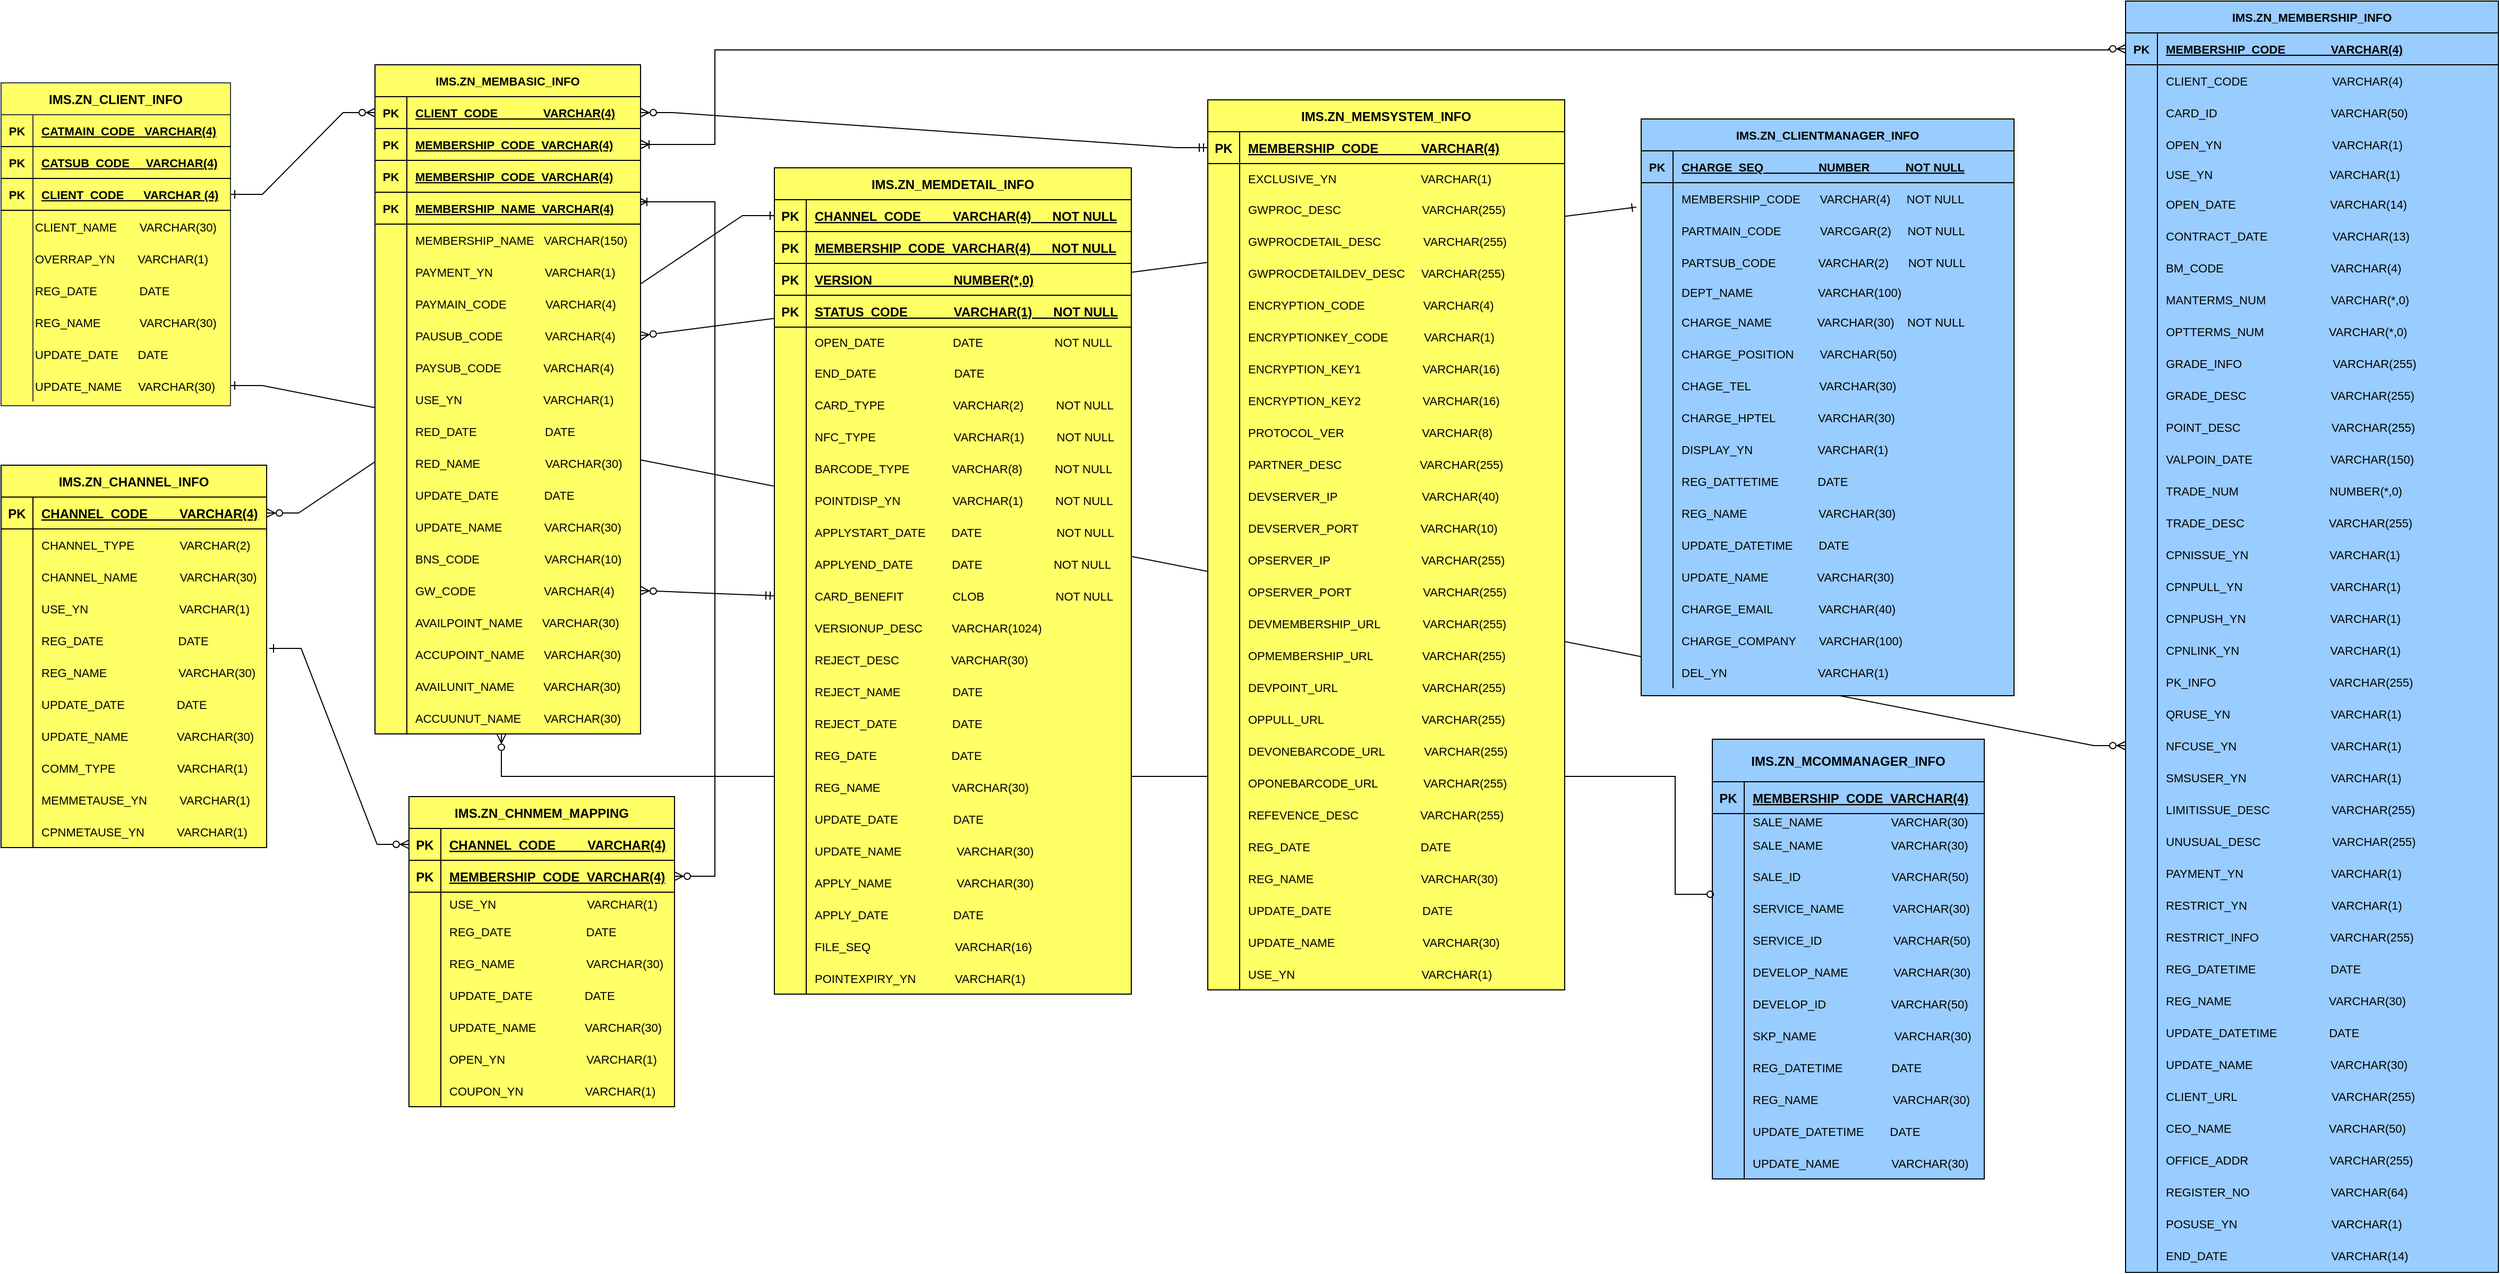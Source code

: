 <mxfile version="20.0.3" type="github" pages="2">
  <diagram id="R2lEEEUBdFMjLlhIrx00" name="ERD">
    <mxGraphModel dx="2723" dy="1270" grid="1" gridSize="7" guides="1" tooltips="1" connect="1" arrows="1" fold="1" page="1" pageScale="1" pageWidth="850" pageHeight="1100" background="#ffffff" math="0" shadow="0" extFonts="Permanent Marker^https://fonts.googleapis.com/css?family=Permanent+Marker">
      <root>
        <mxCell id="0" />
        <mxCell id="1" parent="0" />
        <mxCell id="2O49Cflo7uIEfpXej_E9-1" value="IMS.ZN_MCOMMANAGER_INFO" style="shape=table;startSize=40;container=1;collapsible=1;childLayout=tableLayout;fixedRows=1;rowLines=0;fontStyle=1;align=center;resizeLast=1;fillColor=#99CCFF;swimlaneFillColor=#99CCFF;" parent="1" vertex="1">
          <mxGeometry x="1715" y="826" width="256" height="414" as="geometry" />
        </mxCell>
        <mxCell id="2O49Cflo7uIEfpXej_E9-2" value="" style="shape=partialRectangle;collapsible=0;dropTarget=0;pointerEvents=0;fillColor=none;points=[[0,0.5],[1,0.5]];portConstraint=eastwest;top=0;left=0;right=0;bottom=1;" parent="2O49Cflo7uIEfpXej_E9-1" vertex="1">
          <mxGeometry y="40" width="256" height="30" as="geometry" />
        </mxCell>
        <mxCell id="2O49Cflo7uIEfpXej_E9-3" value="PK" style="shape=partialRectangle;overflow=hidden;connectable=0;fillColor=none;top=0;left=0;bottom=0;right=0;fontStyle=1;" parent="2O49Cflo7uIEfpXej_E9-2" vertex="1">
          <mxGeometry width="30" height="30" as="geometry">
            <mxRectangle width="30" height="30" as="alternateBounds" />
          </mxGeometry>
        </mxCell>
        <mxCell id="2O49Cflo7uIEfpXej_E9-4" value="MEMBERSHIP_CODE  VARCHAR(4)" style="shape=partialRectangle;overflow=hidden;connectable=0;fillColor=none;top=0;left=0;bottom=0;right=0;align=left;spacingLeft=6;fontStyle=5;" parent="2O49Cflo7uIEfpXej_E9-2" vertex="1">
          <mxGeometry x="30" width="226" height="30" as="geometry">
            <mxRectangle width="226" height="30" as="alternateBounds" />
          </mxGeometry>
        </mxCell>
        <mxCell id="3df3FvuVYu9wvb_Eo9zM-23" value="" style="shape=partialRectangle;collapsible=0;dropTarget=0;pointerEvents=0;fillColor=none;points=[[0,0.5],[1,0.5]];portConstraint=eastwest;top=0;left=0;right=0;bottom=0;fontSize=11;" vertex="1" parent="2O49Cflo7uIEfpXej_E9-1">
          <mxGeometry y="70" width="256" height="22" as="geometry" />
        </mxCell>
        <mxCell id="3df3FvuVYu9wvb_Eo9zM-24" value="" style="shape=partialRectangle;overflow=hidden;connectable=0;fillColor=none;top=0;left=0;bottom=0;right=0;fontSize=11;" vertex="1" parent="3df3FvuVYu9wvb_Eo9zM-23">
          <mxGeometry width="30" height="22" as="geometry">
            <mxRectangle width="30" height="22" as="alternateBounds" />
          </mxGeometry>
        </mxCell>
        <mxCell id="3df3FvuVYu9wvb_Eo9zM-25" value="SALE_NAME                     VARCHAR(30)&#xa;" style="shape=partialRectangle;overflow=hidden;connectable=0;fillColor=none;top=0;left=0;bottom=0;right=0;align=left;spacingLeft=6;fontSize=11;" vertex="1" parent="3df3FvuVYu9wvb_Eo9zM-23">
          <mxGeometry x="30" width="226" height="22" as="geometry">
            <mxRectangle width="226" height="22" as="alternateBounds" />
          </mxGeometry>
        </mxCell>
        <mxCell id="2O49Cflo7uIEfpXej_E9-8" value="" style="shape=partialRectangle;collapsible=0;dropTarget=0;pointerEvents=0;fillColor=none;points=[[0,0.5],[1,0.5]];portConstraint=eastwest;top=0;left=0;right=0;bottom=0;fontSize=11;" parent="2O49Cflo7uIEfpXej_E9-1" vertex="1">
          <mxGeometry y="92" width="256" height="22" as="geometry" />
        </mxCell>
        <mxCell id="2O49Cflo7uIEfpXej_E9-9" value="" style="shape=partialRectangle;overflow=hidden;connectable=0;fillColor=none;top=0;left=0;bottom=0;right=0;fontSize=11;" parent="2O49Cflo7uIEfpXej_E9-8" vertex="1">
          <mxGeometry width="30" height="22" as="geometry">
            <mxRectangle width="30" height="22" as="alternateBounds" />
          </mxGeometry>
        </mxCell>
        <mxCell id="2O49Cflo7uIEfpXej_E9-10" value="SALE_NAME                     VARCHAR(30)&#xa;" style="shape=partialRectangle;overflow=hidden;connectable=0;fillColor=none;top=0;left=0;bottom=0;right=0;align=left;spacingLeft=6;fontSize=11;" parent="2O49Cflo7uIEfpXej_E9-8" vertex="1">
          <mxGeometry x="30" width="226" height="22" as="geometry">
            <mxRectangle width="226" height="22" as="alternateBounds" />
          </mxGeometry>
        </mxCell>
        <mxCell id="2O49Cflo7uIEfpXej_E9-11" value="" style="shape=partialRectangle;collapsible=0;dropTarget=0;pointerEvents=0;fillColor=none;points=[[0,0.5],[1,0.5]];portConstraint=eastwest;top=0;left=0;right=0;bottom=0;fontSize=11;" parent="2O49Cflo7uIEfpXej_E9-1" vertex="1">
          <mxGeometry y="114" width="256" height="30" as="geometry" />
        </mxCell>
        <mxCell id="2O49Cflo7uIEfpXej_E9-12" value="" style="shape=partialRectangle;overflow=hidden;connectable=0;fillColor=none;top=0;left=0;bottom=0;right=0;fontSize=11;" parent="2O49Cflo7uIEfpXej_E9-11" vertex="1">
          <mxGeometry width="30" height="30" as="geometry">
            <mxRectangle width="30" height="30" as="alternateBounds" />
          </mxGeometry>
        </mxCell>
        <mxCell id="2O49Cflo7uIEfpXej_E9-13" value="SALE_ID                            VARCHAR(50)" style="shape=partialRectangle;overflow=hidden;connectable=0;fillColor=none;top=0;left=0;bottom=0;right=0;align=left;spacingLeft=6;fontSize=11;" parent="2O49Cflo7uIEfpXej_E9-11" vertex="1">
          <mxGeometry x="30" width="226" height="30" as="geometry">
            <mxRectangle width="226" height="30" as="alternateBounds" />
          </mxGeometry>
        </mxCell>
        <mxCell id="2O49Cflo7uIEfpXej_E9-14" style="shape=partialRectangle;collapsible=0;dropTarget=0;pointerEvents=0;fillColor=none;points=[[0,0.5],[1,0.5]];portConstraint=eastwest;top=0;left=0;right=0;bottom=0;fontSize=11;" parent="2O49Cflo7uIEfpXej_E9-1" vertex="1">
          <mxGeometry y="144" width="256" height="30" as="geometry" />
        </mxCell>
        <mxCell id="2O49Cflo7uIEfpXej_E9-15" style="shape=partialRectangle;overflow=hidden;connectable=0;fillColor=none;top=0;left=0;bottom=0;right=0;fontSize=11;" parent="2O49Cflo7uIEfpXej_E9-14" vertex="1">
          <mxGeometry width="30" height="30" as="geometry">
            <mxRectangle width="30" height="30" as="alternateBounds" />
          </mxGeometry>
        </mxCell>
        <mxCell id="2O49Cflo7uIEfpXej_E9-16" value="SERVICE_NAME               VARCHAR(30)" style="shape=partialRectangle;overflow=hidden;connectable=0;fillColor=none;top=0;left=0;bottom=0;right=0;align=left;spacingLeft=6;fontSize=11;" parent="2O49Cflo7uIEfpXej_E9-14" vertex="1">
          <mxGeometry x="30" width="226" height="30" as="geometry">
            <mxRectangle width="226" height="30" as="alternateBounds" />
          </mxGeometry>
        </mxCell>
        <mxCell id="2O49Cflo7uIEfpXej_E9-17" style="shape=partialRectangle;collapsible=0;dropTarget=0;pointerEvents=0;fillColor=none;points=[[0,0.5],[1,0.5]];portConstraint=eastwest;top=0;left=0;right=0;bottom=0;fontSize=11;" parent="2O49Cflo7uIEfpXej_E9-1" vertex="1">
          <mxGeometry y="174" width="256" height="30" as="geometry" />
        </mxCell>
        <mxCell id="2O49Cflo7uIEfpXej_E9-18" style="shape=partialRectangle;overflow=hidden;connectable=0;fillColor=none;top=0;left=0;bottom=0;right=0;fontSize=11;" parent="2O49Cflo7uIEfpXej_E9-17" vertex="1">
          <mxGeometry width="30" height="30" as="geometry">
            <mxRectangle width="30" height="30" as="alternateBounds" />
          </mxGeometry>
        </mxCell>
        <mxCell id="2O49Cflo7uIEfpXej_E9-19" value="SERVICE_ID                      VARCHAR(50)" style="shape=partialRectangle;overflow=hidden;connectable=0;fillColor=none;top=0;left=0;bottom=0;right=0;align=left;spacingLeft=6;fontSize=11;" parent="2O49Cflo7uIEfpXej_E9-17" vertex="1">
          <mxGeometry x="30" width="226" height="30" as="geometry">
            <mxRectangle width="226" height="30" as="alternateBounds" />
          </mxGeometry>
        </mxCell>
        <mxCell id="2O49Cflo7uIEfpXej_E9-20" style="shape=partialRectangle;collapsible=0;dropTarget=0;pointerEvents=0;fillColor=none;points=[[0,0.5],[1,0.5]];portConstraint=eastwest;top=0;left=0;right=0;bottom=0;fontSize=11;" parent="2O49Cflo7uIEfpXej_E9-1" vertex="1">
          <mxGeometry y="204" width="256" height="30" as="geometry" />
        </mxCell>
        <mxCell id="2O49Cflo7uIEfpXej_E9-21" style="shape=partialRectangle;overflow=hidden;connectable=0;fillColor=none;top=0;left=0;bottom=0;right=0;fontSize=11;" parent="2O49Cflo7uIEfpXej_E9-20" vertex="1">
          <mxGeometry width="30" height="30" as="geometry">
            <mxRectangle width="30" height="30" as="alternateBounds" />
          </mxGeometry>
        </mxCell>
        <mxCell id="2O49Cflo7uIEfpXej_E9-22" value="DEVELOP_NAME              VARCHAR(30)" style="shape=partialRectangle;overflow=hidden;connectable=0;fillColor=none;top=0;left=0;bottom=0;right=0;align=left;spacingLeft=6;fontSize=11;" parent="2O49Cflo7uIEfpXej_E9-20" vertex="1">
          <mxGeometry x="30" width="226" height="30" as="geometry">
            <mxRectangle width="226" height="30" as="alternateBounds" />
          </mxGeometry>
        </mxCell>
        <mxCell id="2O49Cflo7uIEfpXej_E9-23" style="shape=partialRectangle;collapsible=0;dropTarget=0;pointerEvents=0;fillColor=none;points=[[0,0.5],[1,0.5]];portConstraint=eastwest;top=0;left=0;right=0;bottom=0;fontSize=11;" parent="2O49Cflo7uIEfpXej_E9-1" vertex="1">
          <mxGeometry y="234" width="256" height="30" as="geometry" />
        </mxCell>
        <mxCell id="2O49Cflo7uIEfpXej_E9-24" style="shape=partialRectangle;overflow=hidden;connectable=0;fillColor=none;top=0;left=0;bottom=0;right=0;fontSize=11;" parent="2O49Cflo7uIEfpXej_E9-23" vertex="1">
          <mxGeometry width="30" height="30" as="geometry">
            <mxRectangle width="30" height="30" as="alternateBounds" />
          </mxGeometry>
        </mxCell>
        <mxCell id="2O49Cflo7uIEfpXej_E9-25" value="DEVELOP_ID                    VARCHAR(50)" style="shape=partialRectangle;overflow=hidden;connectable=0;fillColor=none;top=0;left=0;bottom=0;right=0;align=left;spacingLeft=6;fontSize=11;" parent="2O49Cflo7uIEfpXej_E9-23" vertex="1">
          <mxGeometry x="30" width="226" height="30" as="geometry">
            <mxRectangle width="226" height="30" as="alternateBounds" />
          </mxGeometry>
        </mxCell>
        <mxCell id="2O49Cflo7uIEfpXej_E9-26" style="shape=partialRectangle;collapsible=0;dropTarget=0;pointerEvents=0;fillColor=none;points=[[0,0.5],[1,0.5]];portConstraint=eastwest;top=0;left=0;right=0;bottom=0;fontSize=11;" parent="2O49Cflo7uIEfpXej_E9-1" vertex="1">
          <mxGeometry y="264" width="256" height="30" as="geometry" />
        </mxCell>
        <mxCell id="2O49Cflo7uIEfpXej_E9-27" style="shape=partialRectangle;overflow=hidden;connectable=0;fillColor=none;top=0;left=0;bottom=0;right=0;fontSize=11;" parent="2O49Cflo7uIEfpXej_E9-26" vertex="1">
          <mxGeometry width="30" height="30" as="geometry">
            <mxRectangle width="30" height="30" as="alternateBounds" />
          </mxGeometry>
        </mxCell>
        <mxCell id="2O49Cflo7uIEfpXej_E9-28" value="SKP_NAME                        VARCHAR(30)" style="shape=partialRectangle;overflow=hidden;connectable=0;fillColor=none;top=0;left=0;bottom=0;right=0;align=left;spacingLeft=6;fontSize=11;" parent="2O49Cflo7uIEfpXej_E9-26" vertex="1">
          <mxGeometry x="30" width="226" height="30" as="geometry">
            <mxRectangle width="226" height="30" as="alternateBounds" />
          </mxGeometry>
        </mxCell>
        <mxCell id="2O49Cflo7uIEfpXej_E9-35" style="shape=partialRectangle;collapsible=0;dropTarget=0;pointerEvents=0;fillColor=none;points=[[0,0.5],[1,0.5]];portConstraint=eastwest;top=0;left=0;right=0;bottom=0;fontSize=11;" parent="2O49Cflo7uIEfpXej_E9-1" vertex="1">
          <mxGeometry y="294" width="256" height="30" as="geometry" />
        </mxCell>
        <mxCell id="2O49Cflo7uIEfpXej_E9-36" style="shape=partialRectangle;overflow=hidden;connectable=0;fillColor=none;top=0;left=0;bottom=0;right=0;fontSize=11;" parent="2O49Cflo7uIEfpXej_E9-35" vertex="1">
          <mxGeometry width="30" height="30" as="geometry">
            <mxRectangle width="30" height="30" as="alternateBounds" />
          </mxGeometry>
        </mxCell>
        <mxCell id="2O49Cflo7uIEfpXej_E9-37" value="REG_DATETIME               DATE" style="shape=partialRectangle;overflow=hidden;connectable=0;fillColor=none;top=0;left=0;bottom=0;right=0;align=left;spacingLeft=6;fontSize=11;" parent="2O49Cflo7uIEfpXej_E9-35" vertex="1">
          <mxGeometry x="30" width="226" height="30" as="geometry">
            <mxRectangle width="226" height="30" as="alternateBounds" />
          </mxGeometry>
        </mxCell>
        <mxCell id="2O49Cflo7uIEfpXej_E9-32" style="shape=partialRectangle;collapsible=0;dropTarget=0;pointerEvents=0;fillColor=none;points=[[0,0.5],[1,0.5]];portConstraint=eastwest;top=0;left=0;right=0;bottom=0;fontSize=11;" parent="2O49Cflo7uIEfpXej_E9-1" vertex="1">
          <mxGeometry y="324" width="256" height="30" as="geometry" />
        </mxCell>
        <mxCell id="2O49Cflo7uIEfpXej_E9-33" style="shape=partialRectangle;overflow=hidden;connectable=0;fillColor=none;top=0;left=0;bottom=0;right=0;fontSize=11;" parent="2O49Cflo7uIEfpXej_E9-32" vertex="1">
          <mxGeometry width="30" height="30" as="geometry">
            <mxRectangle width="30" height="30" as="alternateBounds" />
          </mxGeometry>
        </mxCell>
        <mxCell id="2O49Cflo7uIEfpXej_E9-34" value="REG_NAME                       VARCHAR(30)" style="shape=partialRectangle;overflow=hidden;connectable=0;fillColor=none;top=0;left=0;bottom=0;right=0;align=left;spacingLeft=6;fontSize=11;" parent="2O49Cflo7uIEfpXej_E9-32" vertex="1">
          <mxGeometry x="30" width="226" height="30" as="geometry">
            <mxRectangle width="226" height="30" as="alternateBounds" />
          </mxGeometry>
        </mxCell>
        <mxCell id="2O49Cflo7uIEfpXej_E9-29" style="shape=partialRectangle;collapsible=0;dropTarget=0;pointerEvents=0;fillColor=none;points=[[0,0.5],[1,0.5]];portConstraint=eastwest;top=0;left=0;right=0;bottom=0;fontSize=11;" parent="2O49Cflo7uIEfpXej_E9-1" vertex="1">
          <mxGeometry y="354" width="256" height="30" as="geometry" />
        </mxCell>
        <mxCell id="2O49Cflo7uIEfpXej_E9-30" style="shape=partialRectangle;overflow=hidden;connectable=0;fillColor=none;top=0;left=0;bottom=0;right=0;fontSize=11;" parent="2O49Cflo7uIEfpXej_E9-29" vertex="1">
          <mxGeometry width="30" height="30" as="geometry">
            <mxRectangle width="30" height="30" as="alternateBounds" />
          </mxGeometry>
        </mxCell>
        <mxCell id="2O49Cflo7uIEfpXej_E9-31" value="UPDATE_DATETIME        DATE" style="shape=partialRectangle;overflow=hidden;connectable=0;fillColor=none;top=0;left=0;bottom=0;right=0;align=left;spacingLeft=6;fontSize=11;" parent="2O49Cflo7uIEfpXej_E9-29" vertex="1">
          <mxGeometry x="30" width="226" height="30" as="geometry">
            <mxRectangle width="226" height="30" as="alternateBounds" />
          </mxGeometry>
        </mxCell>
        <mxCell id="2O49Cflo7uIEfpXej_E9-41" style="shape=partialRectangle;collapsible=0;dropTarget=0;pointerEvents=0;fillColor=none;points=[[0,0.5],[1,0.5]];portConstraint=eastwest;top=0;left=0;right=0;bottom=0;fontSize=11;" parent="2O49Cflo7uIEfpXej_E9-1" vertex="1">
          <mxGeometry y="384" width="256" height="30" as="geometry" />
        </mxCell>
        <mxCell id="2O49Cflo7uIEfpXej_E9-42" style="shape=partialRectangle;overflow=hidden;connectable=0;fillColor=none;top=0;left=0;bottom=0;right=0;fontSize=11;" parent="2O49Cflo7uIEfpXej_E9-41" vertex="1">
          <mxGeometry width="30" height="30" as="geometry">
            <mxRectangle width="30" height="30" as="alternateBounds" />
          </mxGeometry>
        </mxCell>
        <mxCell id="2O49Cflo7uIEfpXej_E9-43" value="UPDATE_NAME                VARCHAR(30)" style="shape=partialRectangle;overflow=hidden;connectable=0;fillColor=none;top=0;left=0;bottom=0;right=0;align=left;spacingLeft=6;fontSize=11;" parent="2O49Cflo7uIEfpXej_E9-41" vertex="1">
          <mxGeometry x="30" width="226" height="30" as="geometry">
            <mxRectangle width="226" height="30" as="alternateBounds" />
          </mxGeometry>
        </mxCell>
        <mxCell id="3df3FvuVYu9wvb_Eo9zM-22" value="" style="edgeStyle=entityRelationEdgeStyle;endArrow=ERzeroToMany;startArrow=ERone;endFill=1;startFill=0;fontSize=11;entryX=0;entryY=0.5;entryDx=0;entryDy=0;exitX=1;exitY=0.5;exitDx=0;exitDy=0;strokeColor=#000000;rounded=0;" edge="1" parent="1" source="emPKiE4ZVd5Yd_ZUEL1U-56" target="3Na7bxAp3vEf0wkzjHlp-65">
          <mxGeometry width="100" height="100" relative="1" as="geometry">
            <mxPoint x="327" y="320" as="sourcePoint" />
            <mxPoint x="463" y="243" as="targetPoint" />
          </mxGeometry>
        </mxCell>
        <mxCell id="3df3FvuVYu9wvb_Eo9zM-19" value="" style="fontSize=12;html=1;endArrow=ERzeroToMany;startArrow=ERone;entryX=1;entryY=0.5;entryDx=0;entryDy=0;rounded=1;fillColor=#fa6800;strokeColor=#000000;endFill=0;startFill=0;exitX=-0.013;exitY=0.767;exitDx=0;exitDy=0;exitPerimeter=0;" edge="1" parent="1" source="emPKiE4ZVd5Yd_ZUEL1U-184" target="emPKiE4ZVd5Yd_ZUEL1U-68">
          <mxGeometry width="100" height="100" relative="1" as="geometry">
            <mxPoint x="1640" y="328" as="sourcePoint" />
            <mxPoint x="714" y="561.01" as="targetPoint" />
          </mxGeometry>
        </mxCell>
        <mxCell id="C-vyLk0tnHw3VtMMgP7b-1" value="" style="edgeStyle=entityRelationEdgeStyle;endArrow=ERzeroToMany;startArrow=ERone;endFill=1;startFill=0;fontSize=11;entryX=0;entryY=0.5;entryDx=0;entryDy=0;exitX=1;exitY=0.5;exitDx=0;exitDy=0;strokeColor=#000000;rounded=0;" parent="1" source="emPKiE4ZVd5Yd_ZUEL1U-38" target="C-vyLk0tnHw3VtMMgP7b-14" edge="1">
          <mxGeometry width="100" height="100" relative="1" as="geometry">
            <mxPoint x="340" y="880" as="sourcePoint" />
            <mxPoint x="440" y="780" as="targetPoint" />
          </mxGeometry>
        </mxCell>
        <mxCell id="C-vyLk0tnHw3VtMMgP7b-12" value="" style="edgeStyle=entityRelationEdgeStyle;endArrow=ERzeroToMany;startArrow=ERone;endFill=1;startFill=0;fontSize=11;entryX=0;entryY=0.5;entryDx=0;entryDy=0;strokeColor=#000000;exitX=1.01;exitY=0.751;exitDx=0;exitDy=0;exitPerimeter=0;rounded=0;" parent="1" source="emPKiE4ZVd5Yd_ZUEL1U-141" target="emPKiE4ZVd5Yd_ZUEL1U-113" edge="1">
          <mxGeometry width="100" height="100" relative="1" as="geometry">
            <mxPoint x="352" y="744" as="sourcePoint" />
            <mxPoint x="460" y="365" as="targetPoint" />
          </mxGeometry>
        </mxCell>
        <mxCell id="emPKiE4ZVd5Yd_ZUEL1U-242" value="" style="edgeStyle=orthogonalEdgeStyle;fontSize=12;html=1;endArrow=ERoneToMany;startArrow=ERzeroToMany;rounded=0;exitX=1;exitY=0.5;exitDx=0;exitDy=0;fontStyle=1;strokeColor=#000000;" parent="1" source="emPKiE4ZVd5Yd_ZUEL1U-135" edge="1">
          <mxGeometry width="100" height="100" relative="1" as="geometry">
            <mxPoint x="712" y="976" as="sourcePoint" />
            <mxPoint x="704" y="320" as="targetPoint" />
            <Array as="points">
              <mxPoint x="776" y="955" />
              <mxPoint x="776" y="320" />
            </Array>
          </mxGeometry>
        </mxCell>
        <mxCell id="3df3FvuVYu9wvb_Eo9zM-7" value="" style="fontSize=12;html=1;endArrow=ERzeroToMany;startArrow=oval;entryX=0.476;entryY=1.019;entryDx=0;entryDy=0;rounded=0;fillColor=#fa6800;strokeColor=#000000;entryPerimeter=0;endFill=0;startFill=0;edgeStyle=orthogonalEdgeStyle;exitX=-0.008;exitY=0.068;exitDx=0;exitDy=0;exitPerimeter=0;" edge="1" parent="1" source="2O49Cflo7uIEfpXej_E9-14" target="emPKiE4ZVd5Yd_ZUEL1U-106">
          <mxGeometry width="100" height="100" relative="1" as="geometry">
            <mxPoint x="1666" y="861" as="sourcePoint" />
            <mxPoint x="720" y="272" as="targetPoint" />
            <Array as="points">
              <mxPoint x="1680" y="972" />
              <mxPoint x="1680" y="861" />
              <mxPoint x="575" y="861" />
            </Array>
          </mxGeometry>
        </mxCell>
        <mxCell id="emPKiE4ZVd5Yd_ZUEL1U-244" value="IMS.ZN_MEMDETAIL_INFO" style="shape=table;startSize=30;container=1;collapsible=1;childLayout=tableLayout;fixedRows=1;rowLines=0;fontStyle=1;align=center;resizeLast=1;fillColor=#FFFF66;gradientColor=none;swimlaneFillColor=#FFFF66;strokeColor=default;" parent="1" vertex="1">
          <mxGeometry x="832" y="288" width="336" height="778" as="geometry" />
        </mxCell>
        <mxCell id="emPKiE4ZVd5Yd_ZUEL1U-245" value="" style="shape=partialRectangle;collapsible=0;dropTarget=0;pointerEvents=0;fillColor=none;points=[[0,0.5],[1,0.5]];portConstraint=eastwest;top=0;left=0;right=0;bottom=1;" parent="emPKiE4ZVd5Yd_ZUEL1U-244" vertex="1">
          <mxGeometry y="30" width="336" height="30" as="geometry" />
        </mxCell>
        <mxCell id="emPKiE4ZVd5Yd_ZUEL1U-246" value="PK" style="shape=partialRectangle;overflow=hidden;connectable=0;fillColor=none;top=0;left=0;bottom=0;right=0;fontStyle=1;" parent="emPKiE4ZVd5Yd_ZUEL1U-245" vertex="1">
          <mxGeometry width="30" height="30" as="geometry">
            <mxRectangle width="30" height="30" as="alternateBounds" />
          </mxGeometry>
        </mxCell>
        <mxCell id="emPKiE4ZVd5Yd_ZUEL1U-247" value="CHANNEL_CODE         VARCHAR(4)      NOT NULL" style="shape=partialRectangle;overflow=hidden;connectable=0;fillColor=none;top=0;left=0;bottom=0;right=0;align=left;spacingLeft=6;fontStyle=5;shadow=0;" parent="emPKiE4ZVd5Yd_ZUEL1U-245" vertex="1">
          <mxGeometry x="30" width="306" height="30" as="geometry">
            <mxRectangle width="306" height="30" as="alternateBounds" />
          </mxGeometry>
        </mxCell>
        <mxCell id="EW5uwQKPrWccDKp-Qp3F-8" style="shape=partialRectangle;collapsible=0;dropTarget=0;pointerEvents=0;fillColor=none;points=[[0,0.5],[1,0.5]];portConstraint=eastwest;top=0;left=0;right=0;bottom=1;" parent="emPKiE4ZVd5Yd_ZUEL1U-244" vertex="1">
          <mxGeometry y="60" width="336" height="30" as="geometry" />
        </mxCell>
        <mxCell id="EW5uwQKPrWccDKp-Qp3F-9" value="PK" style="shape=partialRectangle;overflow=hidden;connectable=0;fillColor=none;top=0;left=0;bottom=0;right=0;fontStyle=1;" parent="EW5uwQKPrWccDKp-Qp3F-8" vertex="1">
          <mxGeometry width="30" height="30" as="geometry">
            <mxRectangle width="30" height="30" as="alternateBounds" />
          </mxGeometry>
        </mxCell>
        <mxCell id="EW5uwQKPrWccDKp-Qp3F-10" value="MEMBERSHIP_CODE  VARCHAR(4)      NOT NULL" style="shape=partialRectangle;overflow=hidden;connectable=0;fillColor=none;top=0;left=0;bottom=0;right=0;align=left;spacingLeft=6;fontStyle=5;shadow=0;" parent="EW5uwQKPrWccDKp-Qp3F-8" vertex="1">
          <mxGeometry x="30" width="306" height="30" as="geometry">
            <mxRectangle width="306" height="30" as="alternateBounds" />
          </mxGeometry>
        </mxCell>
        <mxCell id="EW5uwQKPrWccDKp-Qp3F-5" style="shape=partialRectangle;collapsible=0;dropTarget=0;pointerEvents=0;fillColor=none;points=[[0,0.5],[1,0.5]];portConstraint=eastwest;top=0;left=0;right=0;bottom=1;" parent="emPKiE4ZVd5Yd_ZUEL1U-244" vertex="1">
          <mxGeometry y="90" width="336" height="30" as="geometry" />
        </mxCell>
        <mxCell id="EW5uwQKPrWccDKp-Qp3F-6" value="PK" style="shape=partialRectangle;overflow=hidden;connectable=0;fillColor=none;top=0;left=0;bottom=0;right=0;fontStyle=1;" parent="EW5uwQKPrWccDKp-Qp3F-5" vertex="1">
          <mxGeometry width="30" height="30" as="geometry">
            <mxRectangle width="30" height="30" as="alternateBounds" />
          </mxGeometry>
        </mxCell>
        <mxCell id="EW5uwQKPrWccDKp-Qp3F-7" value="VERSION                       NUMBER(*,0)" style="shape=partialRectangle;overflow=hidden;connectable=0;fillColor=none;top=0;left=0;bottom=0;right=0;align=left;spacingLeft=6;fontStyle=5;shadow=0;" parent="EW5uwQKPrWccDKp-Qp3F-5" vertex="1">
          <mxGeometry x="30" width="306" height="30" as="geometry">
            <mxRectangle width="306" height="30" as="alternateBounds" />
          </mxGeometry>
        </mxCell>
        <mxCell id="EW5uwQKPrWccDKp-Qp3F-2" style="shape=partialRectangle;collapsible=0;dropTarget=0;pointerEvents=0;fillColor=none;points=[[0,0.5],[1,0.5]];portConstraint=eastwest;top=0;left=0;right=0;bottom=1;" parent="emPKiE4ZVd5Yd_ZUEL1U-244" vertex="1">
          <mxGeometry y="120" width="336" height="30" as="geometry" />
        </mxCell>
        <mxCell id="EW5uwQKPrWccDKp-Qp3F-3" value="PK" style="shape=partialRectangle;overflow=hidden;connectable=0;fillColor=none;top=0;left=0;bottom=0;right=0;fontStyle=1;" parent="EW5uwQKPrWccDKp-Qp3F-2" vertex="1">
          <mxGeometry width="30" height="30" as="geometry">
            <mxRectangle width="30" height="30" as="alternateBounds" />
          </mxGeometry>
        </mxCell>
        <mxCell id="EW5uwQKPrWccDKp-Qp3F-4" value="STATUS_CODE             VARCHAR(1)      NOT NULL" style="shape=partialRectangle;overflow=hidden;connectable=0;fillColor=none;top=0;left=0;bottom=0;right=0;align=left;spacingLeft=6;fontStyle=5;shadow=0;" parent="EW5uwQKPrWccDKp-Qp3F-2" vertex="1">
          <mxGeometry x="30" width="306" height="30" as="geometry">
            <mxRectangle width="306" height="30" as="alternateBounds" />
          </mxGeometry>
        </mxCell>
        <mxCell id="emPKiE4ZVd5Yd_ZUEL1U-251" value="" style="shape=partialRectangle;collapsible=0;dropTarget=0;pointerEvents=0;fillColor=none;points=[[0,0.5],[1,0.5]];portConstraint=eastwest;top=0;left=0;right=0;bottom=0;fontSize=11;" parent="emPKiE4ZVd5Yd_ZUEL1U-244" vertex="1">
          <mxGeometry y="150" width="336" height="28" as="geometry" />
        </mxCell>
        <mxCell id="emPKiE4ZVd5Yd_ZUEL1U-252" value="" style="shape=partialRectangle;overflow=hidden;connectable=0;fillColor=none;top=0;left=0;bottom=0;right=0;fontSize=11;" parent="emPKiE4ZVd5Yd_ZUEL1U-251" vertex="1">
          <mxGeometry width="30" height="28" as="geometry">
            <mxRectangle width="30" height="28" as="alternateBounds" />
          </mxGeometry>
        </mxCell>
        <mxCell id="emPKiE4ZVd5Yd_ZUEL1U-253" value="OPEN_DATE                     DATE                      NOT NULL" style="shape=partialRectangle;overflow=hidden;connectable=0;fillColor=none;top=0;left=0;bottom=0;right=0;align=left;spacingLeft=6;fontSize=11;" parent="emPKiE4ZVd5Yd_ZUEL1U-251" vertex="1">
          <mxGeometry x="30" width="306" height="28" as="geometry">
            <mxRectangle width="306" height="28" as="alternateBounds" />
          </mxGeometry>
        </mxCell>
        <mxCell id="emPKiE4ZVd5Yd_ZUEL1U-254" value="" style="shape=partialRectangle;collapsible=0;dropTarget=0;pointerEvents=0;fillColor=none;points=[[0,0.5],[1,0.5]];portConstraint=eastwest;top=0;left=0;right=0;bottom=0;fontSize=11;" parent="emPKiE4ZVd5Yd_ZUEL1U-244" vertex="1">
          <mxGeometry y="178" width="336" height="30" as="geometry" />
        </mxCell>
        <mxCell id="emPKiE4ZVd5Yd_ZUEL1U-255" value="" style="shape=partialRectangle;overflow=hidden;connectable=0;fillColor=none;top=0;left=0;bottom=0;right=0;fontSize=11;" parent="emPKiE4ZVd5Yd_ZUEL1U-254" vertex="1">
          <mxGeometry width="30" height="30" as="geometry">
            <mxRectangle width="30" height="30" as="alternateBounds" />
          </mxGeometry>
        </mxCell>
        <mxCell id="emPKiE4ZVd5Yd_ZUEL1U-256" value="END_DATE                        DATE" style="shape=partialRectangle;overflow=hidden;connectable=0;fillColor=none;top=0;left=0;bottom=0;right=0;align=left;spacingLeft=6;fontSize=11;" parent="emPKiE4ZVd5Yd_ZUEL1U-254" vertex="1">
          <mxGeometry x="30" width="306" height="30" as="geometry">
            <mxRectangle width="306" height="30" as="alternateBounds" />
          </mxGeometry>
        </mxCell>
        <mxCell id="emPKiE4ZVd5Yd_ZUEL1U-257" style="shape=partialRectangle;collapsible=0;dropTarget=0;pointerEvents=0;fillColor=none;points=[[0,0.5],[1,0.5]];portConstraint=eastwest;top=0;left=0;right=0;bottom=0;fontSize=11;" parent="emPKiE4ZVd5Yd_ZUEL1U-244" vertex="1">
          <mxGeometry y="208" width="336" height="30" as="geometry" />
        </mxCell>
        <mxCell id="emPKiE4ZVd5Yd_ZUEL1U-258" style="shape=partialRectangle;overflow=hidden;connectable=0;fillColor=none;top=0;left=0;bottom=0;right=0;fontSize=11;" parent="emPKiE4ZVd5Yd_ZUEL1U-257" vertex="1">
          <mxGeometry width="30" height="30" as="geometry">
            <mxRectangle width="30" height="30" as="alternateBounds" />
          </mxGeometry>
        </mxCell>
        <mxCell id="emPKiE4ZVd5Yd_ZUEL1U-259" value="CARD_TYPE                     VARCHAR(2)          NOT NULL" style="shape=partialRectangle;overflow=hidden;connectable=0;fillColor=none;top=0;left=0;bottom=0;right=0;align=left;spacingLeft=6;fontSize=11;" parent="emPKiE4ZVd5Yd_ZUEL1U-257" vertex="1">
          <mxGeometry x="30" width="306" height="30" as="geometry">
            <mxRectangle width="306" height="30" as="alternateBounds" />
          </mxGeometry>
        </mxCell>
        <mxCell id="emPKiE4ZVd5Yd_ZUEL1U-260" style="shape=partialRectangle;collapsible=0;dropTarget=0;pointerEvents=0;fillColor=none;points=[[0,0.5],[1,0.5]];portConstraint=eastwest;top=0;left=0;right=0;bottom=0;fontSize=11;" parent="emPKiE4ZVd5Yd_ZUEL1U-244" vertex="1">
          <mxGeometry y="238" width="336" height="30" as="geometry" />
        </mxCell>
        <mxCell id="emPKiE4ZVd5Yd_ZUEL1U-261" style="shape=partialRectangle;overflow=hidden;connectable=0;fillColor=none;top=0;left=0;bottom=0;right=0;fontSize=11;" parent="emPKiE4ZVd5Yd_ZUEL1U-260" vertex="1">
          <mxGeometry width="30" height="30" as="geometry">
            <mxRectangle width="30" height="30" as="alternateBounds" />
          </mxGeometry>
        </mxCell>
        <mxCell id="emPKiE4ZVd5Yd_ZUEL1U-262" value="NFC_TYPE                        VARCHAR(1)          NOT NULL" style="shape=partialRectangle;overflow=hidden;connectable=0;fillColor=none;top=0;left=0;bottom=0;right=0;align=left;spacingLeft=6;fontSize=11;" parent="emPKiE4ZVd5Yd_ZUEL1U-260" vertex="1">
          <mxGeometry x="30" width="306" height="30" as="geometry">
            <mxRectangle width="306" height="30" as="alternateBounds" />
          </mxGeometry>
        </mxCell>
        <mxCell id="emPKiE4ZVd5Yd_ZUEL1U-263" style="shape=partialRectangle;collapsible=0;dropTarget=0;pointerEvents=0;fillColor=none;points=[[0,0.5],[1,0.5]];portConstraint=eastwest;top=0;left=0;right=0;bottom=0;fontSize=11;" parent="emPKiE4ZVd5Yd_ZUEL1U-244" vertex="1">
          <mxGeometry y="268" width="336" height="30" as="geometry" />
        </mxCell>
        <mxCell id="emPKiE4ZVd5Yd_ZUEL1U-264" style="shape=partialRectangle;overflow=hidden;connectable=0;fillColor=none;top=0;left=0;bottom=0;right=0;fontSize=11;" parent="emPKiE4ZVd5Yd_ZUEL1U-263" vertex="1">
          <mxGeometry width="30" height="30" as="geometry">
            <mxRectangle width="30" height="30" as="alternateBounds" />
          </mxGeometry>
        </mxCell>
        <mxCell id="emPKiE4ZVd5Yd_ZUEL1U-265" value="BARCODE_TYPE             VARCHAR(8)          NOT NULL" style="shape=partialRectangle;overflow=hidden;connectable=0;fillColor=none;top=0;left=0;bottom=0;right=0;align=left;spacingLeft=6;fontSize=11;" parent="emPKiE4ZVd5Yd_ZUEL1U-263" vertex="1">
          <mxGeometry x="30" width="306" height="30" as="geometry">
            <mxRectangle width="306" height="30" as="alternateBounds" />
          </mxGeometry>
        </mxCell>
        <mxCell id="emPKiE4ZVd5Yd_ZUEL1U-266" style="shape=partialRectangle;collapsible=0;dropTarget=0;pointerEvents=0;fillColor=none;points=[[0,0.5],[1,0.5]];portConstraint=eastwest;top=0;left=0;right=0;bottom=0;fontSize=11;" parent="emPKiE4ZVd5Yd_ZUEL1U-244" vertex="1">
          <mxGeometry y="298" width="336" height="30" as="geometry" />
        </mxCell>
        <mxCell id="emPKiE4ZVd5Yd_ZUEL1U-267" style="shape=partialRectangle;overflow=hidden;connectable=0;fillColor=none;top=0;left=0;bottom=0;right=0;fontSize=11;" parent="emPKiE4ZVd5Yd_ZUEL1U-266" vertex="1">
          <mxGeometry width="30" height="30" as="geometry">
            <mxRectangle width="30" height="30" as="alternateBounds" />
          </mxGeometry>
        </mxCell>
        <mxCell id="emPKiE4ZVd5Yd_ZUEL1U-268" value="POINTDISP_YN                VARCHAR(1)          NOT NULL" style="shape=partialRectangle;overflow=hidden;connectable=0;fillColor=none;top=0;left=0;bottom=0;right=0;align=left;spacingLeft=6;fontSize=11;" parent="emPKiE4ZVd5Yd_ZUEL1U-266" vertex="1">
          <mxGeometry x="30" width="306" height="30" as="geometry">
            <mxRectangle width="306" height="30" as="alternateBounds" />
          </mxGeometry>
        </mxCell>
        <mxCell id="emPKiE4ZVd5Yd_ZUEL1U-269" style="shape=partialRectangle;collapsible=0;dropTarget=0;pointerEvents=0;fillColor=none;points=[[0,0.5],[1,0.5]];portConstraint=eastwest;top=0;left=0;right=0;bottom=0;fontSize=11;" parent="emPKiE4ZVd5Yd_ZUEL1U-244" vertex="1">
          <mxGeometry y="328" width="336" height="30" as="geometry" />
        </mxCell>
        <mxCell id="emPKiE4ZVd5Yd_ZUEL1U-270" style="shape=partialRectangle;overflow=hidden;connectable=0;fillColor=none;top=0;left=0;bottom=0;right=0;fontSize=11;" parent="emPKiE4ZVd5Yd_ZUEL1U-269" vertex="1">
          <mxGeometry width="30" height="30" as="geometry">
            <mxRectangle width="30" height="30" as="alternateBounds" />
          </mxGeometry>
        </mxCell>
        <mxCell id="emPKiE4ZVd5Yd_ZUEL1U-271" value="APPLYSTART_DATE        DATE                       NOT NULL" style="shape=partialRectangle;overflow=hidden;connectable=0;fillColor=none;top=0;left=0;bottom=0;right=0;align=left;spacingLeft=6;fontSize=11;" parent="emPKiE4ZVd5Yd_ZUEL1U-269" vertex="1">
          <mxGeometry x="30" width="306" height="30" as="geometry">
            <mxRectangle width="306" height="30" as="alternateBounds" />
          </mxGeometry>
        </mxCell>
        <mxCell id="emPKiE4ZVd5Yd_ZUEL1U-278" style="shape=partialRectangle;collapsible=0;dropTarget=0;pointerEvents=0;fillColor=none;points=[[0,0.5],[1,0.5]];portConstraint=eastwest;top=0;left=0;right=0;bottom=0;fontSize=11;" parent="emPKiE4ZVd5Yd_ZUEL1U-244" vertex="1">
          <mxGeometry y="358" width="336" height="30" as="geometry" />
        </mxCell>
        <mxCell id="emPKiE4ZVd5Yd_ZUEL1U-279" style="shape=partialRectangle;overflow=hidden;connectable=0;fillColor=none;top=0;left=0;bottom=0;right=0;fontSize=11;" parent="emPKiE4ZVd5Yd_ZUEL1U-278" vertex="1">
          <mxGeometry width="30" height="30" as="geometry">
            <mxRectangle width="30" height="30" as="alternateBounds" />
          </mxGeometry>
        </mxCell>
        <mxCell id="emPKiE4ZVd5Yd_ZUEL1U-280" value="APPLYEND_DATE            DATE                      NOT NULL" style="shape=partialRectangle;overflow=hidden;connectable=0;fillColor=none;top=0;left=0;bottom=0;right=0;align=left;spacingLeft=6;fontSize=11;" parent="emPKiE4ZVd5Yd_ZUEL1U-278" vertex="1">
          <mxGeometry x="30" width="306" height="30" as="geometry">
            <mxRectangle width="306" height="30" as="alternateBounds" />
          </mxGeometry>
        </mxCell>
        <mxCell id="emPKiE4ZVd5Yd_ZUEL1U-275" style="shape=partialRectangle;collapsible=0;dropTarget=0;pointerEvents=0;fillColor=none;points=[[0,0.5],[1,0.5]];portConstraint=eastwest;top=0;left=0;right=0;bottom=0;fontSize=11;" parent="emPKiE4ZVd5Yd_ZUEL1U-244" vertex="1">
          <mxGeometry y="388" width="336" height="30" as="geometry" />
        </mxCell>
        <mxCell id="emPKiE4ZVd5Yd_ZUEL1U-276" style="shape=partialRectangle;overflow=hidden;connectable=0;fillColor=none;top=0;left=0;bottom=0;right=0;fontSize=11;" parent="emPKiE4ZVd5Yd_ZUEL1U-275" vertex="1">
          <mxGeometry width="30" height="30" as="geometry">
            <mxRectangle width="30" height="30" as="alternateBounds" />
          </mxGeometry>
        </mxCell>
        <mxCell id="emPKiE4ZVd5Yd_ZUEL1U-277" value="CARD_BENEFIT               CLOB                      NOT NULL" style="shape=partialRectangle;overflow=hidden;connectable=0;fillColor=none;top=0;left=0;bottom=0;right=0;align=left;spacingLeft=6;fontSize=11;" parent="emPKiE4ZVd5Yd_ZUEL1U-275" vertex="1">
          <mxGeometry x="30" width="306" height="30" as="geometry">
            <mxRectangle width="306" height="30" as="alternateBounds" />
          </mxGeometry>
        </mxCell>
        <mxCell id="emPKiE4ZVd5Yd_ZUEL1U-272" style="shape=partialRectangle;collapsible=0;dropTarget=0;pointerEvents=0;fillColor=none;points=[[0,0.5],[1,0.5]];portConstraint=eastwest;top=0;left=0;right=0;bottom=0;fontSize=11;" parent="emPKiE4ZVd5Yd_ZUEL1U-244" vertex="1">
          <mxGeometry y="418" width="336" height="30" as="geometry" />
        </mxCell>
        <mxCell id="emPKiE4ZVd5Yd_ZUEL1U-273" style="shape=partialRectangle;overflow=hidden;connectable=0;fillColor=none;top=0;left=0;bottom=0;right=0;fontSize=11;" parent="emPKiE4ZVd5Yd_ZUEL1U-272" vertex="1">
          <mxGeometry width="30" height="30" as="geometry">
            <mxRectangle width="30" height="30" as="alternateBounds" />
          </mxGeometry>
        </mxCell>
        <mxCell id="emPKiE4ZVd5Yd_ZUEL1U-274" value="VERSIONUP_DESC         VARCHAR(1024)    " style="shape=partialRectangle;overflow=hidden;connectable=0;fillColor=none;top=0;left=0;bottom=0;right=0;align=left;spacingLeft=6;fontSize=11;" parent="emPKiE4ZVd5Yd_ZUEL1U-272" vertex="1">
          <mxGeometry x="30" width="306" height="30" as="geometry">
            <mxRectangle width="306" height="30" as="alternateBounds" />
          </mxGeometry>
        </mxCell>
        <mxCell id="EW5uwQKPrWccDKp-Qp3F-15" style="shape=partialRectangle;collapsible=0;dropTarget=0;pointerEvents=0;fillColor=none;points=[[0,0.5],[1,0.5]];portConstraint=eastwest;top=0;left=0;right=0;bottom=0;fontSize=11;" parent="emPKiE4ZVd5Yd_ZUEL1U-244" vertex="1">
          <mxGeometry y="448" width="336" height="30" as="geometry" />
        </mxCell>
        <mxCell id="EW5uwQKPrWccDKp-Qp3F-16" style="shape=partialRectangle;overflow=hidden;connectable=0;fillColor=none;top=0;left=0;bottom=0;right=0;fontSize=11;" parent="EW5uwQKPrWccDKp-Qp3F-15" vertex="1">
          <mxGeometry width="30" height="30" as="geometry">
            <mxRectangle width="30" height="30" as="alternateBounds" />
          </mxGeometry>
        </mxCell>
        <mxCell id="EW5uwQKPrWccDKp-Qp3F-17" value="REJECT_DESC                VARCHAR(30)" style="shape=partialRectangle;overflow=hidden;connectable=0;fillColor=none;top=0;left=0;bottom=0;right=0;align=left;spacingLeft=6;fontSize=11;" parent="EW5uwQKPrWccDKp-Qp3F-15" vertex="1">
          <mxGeometry x="30" width="306" height="30" as="geometry">
            <mxRectangle width="306" height="30" as="alternateBounds" />
          </mxGeometry>
        </mxCell>
        <mxCell id="EW5uwQKPrWccDKp-Qp3F-30" style="shape=partialRectangle;collapsible=0;dropTarget=0;pointerEvents=0;fillColor=none;points=[[0,0.5],[1,0.5]];portConstraint=eastwest;top=0;left=0;right=0;bottom=0;fontSize=11;" parent="emPKiE4ZVd5Yd_ZUEL1U-244" vertex="1">
          <mxGeometry y="478" width="336" height="30" as="geometry" />
        </mxCell>
        <mxCell id="EW5uwQKPrWccDKp-Qp3F-31" style="shape=partialRectangle;overflow=hidden;connectable=0;fillColor=none;top=0;left=0;bottom=0;right=0;fontSize=11;" parent="EW5uwQKPrWccDKp-Qp3F-30" vertex="1">
          <mxGeometry width="30" height="30" as="geometry">
            <mxRectangle width="30" height="30" as="alternateBounds" />
          </mxGeometry>
        </mxCell>
        <mxCell id="EW5uwQKPrWccDKp-Qp3F-32" value="REJECT_NAME                DATE" style="shape=partialRectangle;overflow=hidden;connectable=0;fillColor=none;top=0;left=0;bottom=0;right=0;align=left;spacingLeft=6;fontSize=11;" parent="EW5uwQKPrWccDKp-Qp3F-30" vertex="1">
          <mxGeometry x="30" width="306" height="30" as="geometry">
            <mxRectangle width="306" height="30" as="alternateBounds" />
          </mxGeometry>
        </mxCell>
        <mxCell id="EW5uwQKPrWccDKp-Qp3F-27" style="shape=partialRectangle;collapsible=0;dropTarget=0;pointerEvents=0;fillColor=none;points=[[0,0.5],[1,0.5]];portConstraint=eastwest;top=0;left=0;right=0;bottom=0;fontSize=11;" parent="emPKiE4ZVd5Yd_ZUEL1U-244" vertex="1">
          <mxGeometry y="508" width="336" height="30" as="geometry" />
        </mxCell>
        <mxCell id="EW5uwQKPrWccDKp-Qp3F-28" style="shape=partialRectangle;overflow=hidden;connectable=0;fillColor=none;top=0;left=0;bottom=0;right=0;fontSize=11;" parent="EW5uwQKPrWccDKp-Qp3F-27" vertex="1">
          <mxGeometry width="30" height="30" as="geometry">
            <mxRectangle width="30" height="30" as="alternateBounds" />
          </mxGeometry>
        </mxCell>
        <mxCell id="EW5uwQKPrWccDKp-Qp3F-29" value="REJECT_DATE                 DATE" style="shape=partialRectangle;overflow=hidden;connectable=0;fillColor=none;top=0;left=0;bottom=0;right=0;align=left;spacingLeft=6;fontSize=11;" parent="EW5uwQKPrWccDKp-Qp3F-27" vertex="1">
          <mxGeometry x="30" width="306" height="30" as="geometry">
            <mxRectangle width="306" height="30" as="alternateBounds" />
          </mxGeometry>
        </mxCell>
        <mxCell id="EW5uwQKPrWccDKp-Qp3F-24" style="shape=partialRectangle;collapsible=0;dropTarget=0;pointerEvents=0;fillColor=none;points=[[0,0.5],[1,0.5]];portConstraint=eastwest;top=0;left=0;right=0;bottom=0;fontSize=11;" parent="emPKiE4ZVd5Yd_ZUEL1U-244" vertex="1">
          <mxGeometry y="538" width="336" height="30" as="geometry" />
        </mxCell>
        <mxCell id="EW5uwQKPrWccDKp-Qp3F-25" style="shape=partialRectangle;overflow=hidden;connectable=0;fillColor=none;top=0;left=0;bottom=0;right=0;fontSize=11;" parent="EW5uwQKPrWccDKp-Qp3F-24" vertex="1">
          <mxGeometry width="30" height="30" as="geometry">
            <mxRectangle width="30" height="30" as="alternateBounds" />
          </mxGeometry>
        </mxCell>
        <mxCell id="EW5uwQKPrWccDKp-Qp3F-26" value="REG_DATE                       DATE" style="shape=partialRectangle;overflow=hidden;connectable=0;fillColor=none;top=0;left=0;bottom=0;right=0;align=left;spacingLeft=6;fontSize=11;" parent="EW5uwQKPrWccDKp-Qp3F-24" vertex="1">
          <mxGeometry x="30" width="306" height="30" as="geometry">
            <mxRectangle width="306" height="30" as="alternateBounds" />
          </mxGeometry>
        </mxCell>
        <mxCell id="EW5uwQKPrWccDKp-Qp3F-21" style="shape=partialRectangle;collapsible=0;dropTarget=0;pointerEvents=0;fillColor=none;points=[[0,0.5],[1,0.5]];portConstraint=eastwest;top=0;left=0;right=0;bottom=0;fontSize=11;" parent="emPKiE4ZVd5Yd_ZUEL1U-244" vertex="1">
          <mxGeometry y="568" width="336" height="30" as="geometry" />
        </mxCell>
        <mxCell id="EW5uwQKPrWccDKp-Qp3F-22" style="shape=partialRectangle;overflow=hidden;connectable=0;fillColor=none;top=0;left=0;bottom=0;right=0;fontSize=11;" parent="EW5uwQKPrWccDKp-Qp3F-21" vertex="1">
          <mxGeometry width="30" height="30" as="geometry">
            <mxRectangle width="30" height="30" as="alternateBounds" />
          </mxGeometry>
        </mxCell>
        <mxCell id="EW5uwQKPrWccDKp-Qp3F-23" value="REG_NAME                      VARCHAR(30)" style="shape=partialRectangle;overflow=hidden;connectable=0;fillColor=none;top=0;left=0;bottom=0;right=0;align=left;spacingLeft=6;fontSize=11;" parent="EW5uwQKPrWccDKp-Qp3F-21" vertex="1">
          <mxGeometry x="30" width="306" height="30" as="geometry">
            <mxRectangle width="306" height="30" as="alternateBounds" />
          </mxGeometry>
        </mxCell>
        <mxCell id="EW5uwQKPrWccDKp-Qp3F-18" style="shape=partialRectangle;collapsible=0;dropTarget=0;pointerEvents=0;fillColor=none;points=[[0,0.5],[1,0.5]];portConstraint=eastwest;top=0;left=0;right=0;bottom=0;fontSize=11;" parent="emPKiE4ZVd5Yd_ZUEL1U-244" vertex="1">
          <mxGeometry y="598" width="336" height="30" as="geometry" />
        </mxCell>
        <mxCell id="EW5uwQKPrWccDKp-Qp3F-19" style="shape=partialRectangle;overflow=hidden;connectable=0;fillColor=none;top=0;left=0;bottom=0;right=0;fontSize=11;" parent="EW5uwQKPrWccDKp-Qp3F-18" vertex="1">
          <mxGeometry width="30" height="30" as="geometry">
            <mxRectangle width="30" height="30" as="alternateBounds" />
          </mxGeometry>
        </mxCell>
        <mxCell id="EW5uwQKPrWccDKp-Qp3F-20" value="UPDATE_DATE                  DATE" style="shape=partialRectangle;overflow=hidden;connectable=0;fillColor=none;top=0;left=0;bottom=0;right=0;align=left;spacingLeft=6;fontSize=11;" parent="EW5uwQKPrWccDKp-Qp3F-18" vertex="1">
          <mxGeometry x="30" width="306" height="30" as="geometry">
            <mxRectangle width="306" height="30" as="alternateBounds" />
          </mxGeometry>
        </mxCell>
        <mxCell id="EW5uwQKPrWccDKp-Qp3F-12" style="shape=partialRectangle;collapsible=0;dropTarget=0;pointerEvents=0;fillColor=none;points=[[0,0.5],[1,0.5]];portConstraint=eastwest;top=0;left=0;right=0;bottom=0;fontSize=11;" parent="emPKiE4ZVd5Yd_ZUEL1U-244" vertex="1">
          <mxGeometry y="628" width="336" height="30" as="geometry" />
        </mxCell>
        <mxCell id="EW5uwQKPrWccDKp-Qp3F-13" style="shape=partialRectangle;overflow=hidden;connectable=0;fillColor=none;top=0;left=0;bottom=0;right=0;fontSize=11;" parent="EW5uwQKPrWccDKp-Qp3F-12" vertex="1">
          <mxGeometry width="30" height="30" as="geometry">
            <mxRectangle width="30" height="30" as="alternateBounds" />
          </mxGeometry>
        </mxCell>
        <mxCell id="EW5uwQKPrWccDKp-Qp3F-14" value="UPDATE_NAME                 VARCHAR(30)" style="shape=partialRectangle;overflow=hidden;connectable=0;fillColor=none;top=0;left=0;bottom=0;right=0;align=left;spacingLeft=6;fontSize=11;" parent="EW5uwQKPrWccDKp-Qp3F-12" vertex="1">
          <mxGeometry x="30" width="306" height="30" as="geometry">
            <mxRectangle width="306" height="30" as="alternateBounds" />
          </mxGeometry>
        </mxCell>
        <mxCell id="EW5uwQKPrWccDKp-Qp3F-36" style="shape=partialRectangle;collapsible=0;dropTarget=0;pointerEvents=0;fillColor=none;points=[[0,0.5],[1,0.5]];portConstraint=eastwest;top=0;left=0;right=0;bottom=0;fontSize=11;" parent="emPKiE4ZVd5Yd_ZUEL1U-244" vertex="1">
          <mxGeometry y="658" width="336" height="30" as="geometry" />
        </mxCell>
        <mxCell id="EW5uwQKPrWccDKp-Qp3F-37" style="shape=partialRectangle;overflow=hidden;connectable=0;fillColor=none;top=0;left=0;bottom=0;right=0;fontSize=11;" parent="EW5uwQKPrWccDKp-Qp3F-36" vertex="1">
          <mxGeometry width="30" height="30" as="geometry">
            <mxRectangle width="30" height="30" as="alternateBounds" />
          </mxGeometry>
        </mxCell>
        <mxCell id="EW5uwQKPrWccDKp-Qp3F-38" value="APPLY_NAME                    VARCHAR(30)" style="shape=partialRectangle;overflow=hidden;connectable=0;fillColor=none;top=0;left=0;bottom=0;right=0;align=left;spacingLeft=6;fontSize=11;" parent="EW5uwQKPrWccDKp-Qp3F-36" vertex="1">
          <mxGeometry x="30" width="306" height="30" as="geometry">
            <mxRectangle width="306" height="30" as="alternateBounds" />
          </mxGeometry>
        </mxCell>
        <mxCell id="EW5uwQKPrWccDKp-Qp3F-42" style="shape=partialRectangle;collapsible=0;dropTarget=0;pointerEvents=0;fillColor=none;points=[[0,0.5],[1,0.5]];portConstraint=eastwest;top=0;left=0;right=0;bottom=0;fontSize=11;" parent="emPKiE4ZVd5Yd_ZUEL1U-244" vertex="1">
          <mxGeometry y="688" width="336" height="30" as="geometry" />
        </mxCell>
        <mxCell id="EW5uwQKPrWccDKp-Qp3F-43" style="shape=partialRectangle;overflow=hidden;connectable=0;fillColor=none;top=0;left=0;bottom=0;right=0;fontSize=11;" parent="EW5uwQKPrWccDKp-Qp3F-42" vertex="1">
          <mxGeometry width="30" height="30" as="geometry">
            <mxRectangle width="30" height="30" as="alternateBounds" />
          </mxGeometry>
        </mxCell>
        <mxCell id="EW5uwQKPrWccDKp-Qp3F-44" value="APPLY_DATE                    DATE" style="shape=partialRectangle;overflow=hidden;connectable=0;fillColor=none;top=0;left=0;bottom=0;right=0;align=left;spacingLeft=6;fontSize=11;" parent="EW5uwQKPrWccDKp-Qp3F-42" vertex="1">
          <mxGeometry x="30" width="306" height="30" as="geometry">
            <mxRectangle width="306" height="30" as="alternateBounds" />
          </mxGeometry>
        </mxCell>
        <mxCell id="EW5uwQKPrWccDKp-Qp3F-39" style="shape=partialRectangle;collapsible=0;dropTarget=0;pointerEvents=0;fillColor=none;points=[[0,0.5],[1,0.5]];portConstraint=eastwest;top=0;left=0;right=0;bottom=0;fontSize=11;" parent="emPKiE4ZVd5Yd_ZUEL1U-244" vertex="1">
          <mxGeometry y="718" width="336" height="30" as="geometry" />
        </mxCell>
        <mxCell id="EW5uwQKPrWccDKp-Qp3F-40" style="shape=partialRectangle;overflow=hidden;connectable=0;fillColor=none;top=0;left=0;bottom=0;right=0;fontSize=11;" parent="EW5uwQKPrWccDKp-Qp3F-39" vertex="1">
          <mxGeometry width="30" height="30" as="geometry">
            <mxRectangle width="30" height="30" as="alternateBounds" />
          </mxGeometry>
        </mxCell>
        <mxCell id="EW5uwQKPrWccDKp-Qp3F-41" value="FILE_SEQ                          VARCHAR(16)" style="shape=partialRectangle;overflow=hidden;connectable=0;fillColor=none;top=0;left=0;bottom=0;right=0;align=left;spacingLeft=6;fontSize=11;" parent="EW5uwQKPrWccDKp-Qp3F-39" vertex="1">
          <mxGeometry x="30" width="306" height="30" as="geometry">
            <mxRectangle width="306" height="30" as="alternateBounds" />
          </mxGeometry>
        </mxCell>
        <mxCell id="EW5uwQKPrWccDKp-Qp3F-33" style="shape=partialRectangle;collapsible=0;dropTarget=0;pointerEvents=0;fillColor=none;points=[[0,0.5],[1,0.5]];portConstraint=eastwest;top=0;left=0;right=0;bottom=0;fontSize=11;" parent="emPKiE4ZVd5Yd_ZUEL1U-244" vertex="1">
          <mxGeometry y="748" width="336" height="30" as="geometry" />
        </mxCell>
        <mxCell id="EW5uwQKPrWccDKp-Qp3F-34" style="shape=partialRectangle;overflow=hidden;connectable=0;fillColor=none;top=0;left=0;bottom=0;right=0;fontSize=11;" parent="EW5uwQKPrWccDKp-Qp3F-33" vertex="1">
          <mxGeometry width="30" height="30" as="geometry">
            <mxRectangle width="30" height="30" as="alternateBounds" />
          </mxGeometry>
        </mxCell>
        <mxCell id="EW5uwQKPrWccDKp-Qp3F-35" value="POINTEXPIRY_YN            VARCHAR(1)" style="shape=partialRectangle;overflow=hidden;connectable=0;fillColor=none;top=0;left=0;bottom=0;right=0;align=left;spacingLeft=6;fontSize=11;" parent="EW5uwQKPrWccDKp-Qp3F-33" vertex="1">
          <mxGeometry x="30" width="306" height="30" as="geometry">
            <mxRectangle width="306" height="30" as="alternateBounds" />
          </mxGeometry>
        </mxCell>
        <mxCell id="3Na7bxAp3vEf0wkzjHlp-120" value="" style="edgeStyle=orthogonalEdgeStyle;fontSize=12;html=1;endArrow=ERoneToMany;startArrow=ERzeroToMany;rounded=0;exitX=0;exitY=0.5;exitDx=0;exitDy=0;fontStyle=1;strokeColor=#000000;entryX=1;entryY=0.5;entryDx=0;entryDy=0;" parent="1" source="3Na7bxAp3vEf0wkzjHlp-2" target="3Na7bxAp3vEf0wkzjHlp-121" edge="1">
          <mxGeometry width="100" height="100" relative="1" as="geometry">
            <mxPoint x="744" y="953" as="sourcePoint" />
            <mxPoint x="728" y="256" as="targetPoint" />
            <Array as="points">
              <mxPoint x="2088" y="176" />
              <mxPoint x="2088" y="177" />
              <mxPoint x="776" y="177" />
              <mxPoint x="776" y="266" />
            </Array>
          </mxGeometry>
        </mxCell>
        <mxCell id="3df3FvuVYu9wvb_Eo9zM-8" value="" style="edgeStyle=entityRelationEdgeStyle;fontSize=12;html=1;endArrow=ERzeroToMany;startArrow=ERmandOne;rounded=0;strokeColor=#000000;exitX=0;exitY=0.5;exitDx=0;exitDy=0;entryX=1;entryY=0.5;entryDx=0;entryDy=0;" edge="1" parent="1" source="3Na7bxAp3vEf0wkzjHlp-128" target="C-vyLk0tnHw3VtMMgP7b-14">
          <mxGeometry width="100" height="100" relative="1" as="geometry">
            <mxPoint x="1186" y="269" as="sourcePoint" />
            <mxPoint x="890" y="56" as="targetPoint" />
          </mxGeometry>
        </mxCell>
        <mxCell id="3df3FvuVYu9wvb_Eo9zM-14" value="" style="fontSize=12;html=1;endArrow=ERzeroToMany;startArrow=ERmandOne;rounded=0;strokeColor=#000000;exitX=0;exitY=0.5;exitDx=0;exitDy=0;entryX=1;entryY=0.5;entryDx=0;entryDy=0;" edge="1" parent="1" source="emPKiE4ZVd5Yd_ZUEL1U-275" target="emPKiE4ZVd5Yd_ZUEL1U-94">
          <mxGeometry width="100" height="100" relative="1" as="geometry">
            <mxPoint x="1248" y="277" as="sourcePoint" />
            <mxPoint x="712" y="272" as="targetPoint" />
          </mxGeometry>
        </mxCell>
        <mxCell id="3df3FvuVYu9wvb_Eo9zM-16" value="" style="endArrow=ERzeroToMany;startArrow=ERone;endFill=1;startFill=0;fontSize=11;entryX=1;entryY=0.5;entryDx=0;entryDy=0;exitX=0;exitY=0.5;exitDx=0;exitDy=0;strokeColor=#000000;fillColor=#f5f5f5;elbow=vertical;edgeStyle=entityRelationEdgeStyle;rounded=0;" edge="1" parent="1" source="emPKiE4ZVd5Yd_ZUEL1U-245" target="emPKiE4ZVd5Yd_ZUEL1U-123">
          <mxGeometry width="100" height="100" relative="1" as="geometry">
            <mxPoint x="328" y="321" as="sourcePoint" />
            <mxPoint x="464" y="244" as="targetPoint" />
          </mxGeometry>
        </mxCell>
        <mxCell id="C-vyLk0tnHw3VtMMgP7b-13" value="IMS.ZN_MEMBASIC_INFO" style="shape=table;startSize=30;container=1;collapsible=1;childLayout=tableLayout;fixedRows=1;rowLines=0;fontStyle=1;align=center;resizeLast=1;fontSize=11;fillColor=#FFFF66;swimlaneFillColor=#FFFF66;" parent="1" vertex="1">
          <mxGeometry x="456" y="191" width="250" height="630" as="geometry">
            <mxRectangle x="456" y="191" width="144" height="30" as="alternateBounds" />
          </mxGeometry>
        </mxCell>
        <mxCell id="C-vyLk0tnHw3VtMMgP7b-14" value="" style="shape=partialRectangle;collapsible=0;dropTarget=0;pointerEvents=0;fillColor=none;points=[[0,0.5],[1,0.5]];portConstraint=eastwest;top=0;left=0;right=0;bottom=1;fontSize=11;" parent="C-vyLk0tnHw3VtMMgP7b-13" vertex="1">
          <mxGeometry y="30" width="250" height="30" as="geometry" />
        </mxCell>
        <mxCell id="C-vyLk0tnHw3VtMMgP7b-15" value="PK" style="shape=partialRectangle;overflow=hidden;connectable=0;fillColor=none;top=0;left=0;bottom=0;right=0;fontStyle=1;fontSize=11;" parent="C-vyLk0tnHw3VtMMgP7b-14" vertex="1">
          <mxGeometry width="30" height="30" as="geometry">
            <mxRectangle width="30" height="30" as="alternateBounds" />
          </mxGeometry>
        </mxCell>
        <mxCell id="C-vyLk0tnHw3VtMMgP7b-16" value="CLIENT_CODE              VARCHAR(4)" style="shape=partialRectangle;overflow=hidden;connectable=0;fillColor=none;top=0;left=0;bottom=0;right=0;align=left;spacingLeft=6;fontStyle=5;fontSize=11;" parent="C-vyLk0tnHw3VtMMgP7b-14" vertex="1">
          <mxGeometry x="30" width="220" height="30" as="geometry">
            <mxRectangle width="220" height="30" as="alternateBounds" />
          </mxGeometry>
        </mxCell>
        <mxCell id="3Na7bxAp3vEf0wkzjHlp-121" value="" style="shape=partialRectangle;collapsible=0;dropTarget=0;pointerEvents=0;fillColor=none;points=[[0,0.5],[1,0.5]];portConstraint=eastwest;top=0;left=0;right=0;bottom=1;fontSize=11;" parent="C-vyLk0tnHw3VtMMgP7b-13" vertex="1">
          <mxGeometry y="60" width="250" height="30" as="geometry" />
        </mxCell>
        <mxCell id="3Na7bxAp3vEf0wkzjHlp-122" value="PK" style="shape=partialRectangle;overflow=hidden;connectable=0;fillColor=none;top=0;left=0;bottom=0;right=0;fontStyle=1;fontSize=11;" parent="3Na7bxAp3vEf0wkzjHlp-121" vertex="1">
          <mxGeometry width="30" height="30" as="geometry">
            <mxRectangle width="30" height="30" as="alternateBounds" />
          </mxGeometry>
        </mxCell>
        <mxCell id="3Na7bxAp3vEf0wkzjHlp-123" value="MEMBERSHIP_CODE  VARCHAR(4)" style="shape=partialRectangle;overflow=hidden;connectable=0;fillColor=none;top=0;left=0;bottom=0;right=0;align=left;spacingLeft=6;fontStyle=5;fontSize=11;" parent="3Na7bxAp3vEf0wkzjHlp-121" vertex="1">
          <mxGeometry x="30" width="220" height="30" as="geometry">
            <mxRectangle width="220" height="30" as="alternateBounds" />
          </mxGeometry>
        </mxCell>
        <mxCell id="3df3FvuVYu9wvb_Eo9zM-10" value="" style="shape=partialRectangle;collapsible=0;dropTarget=0;pointerEvents=0;fillColor=none;points=[[0,0.5],[1,0.5]];portConstraint=eastwest;top=0;left=0;right=0;bottom=1;fontSize=11;" vertex="1" parent="C-vyLk0tnHw3VtMMgP7b-13">
          <mxGeometry y="90" width="250" height="30" as="geometry" />
        </mxCell>
        <mxCell id="3df3FvuVYu9wvb_Eo9zM-11" value="PK" style="shape=partialRectangle;overflow=hidden;connectable=0;fillColor=none;top=0;left=0;bottom=0;right=0;fontStyle=1;fontSize=11;" vertex="1" parent="3df3FvuVYu9wvb_Eo9zM-10">
          <mxGeometry width="30" height="30" as="geometry">
            <mxRectangle width="30" height="30" as="alternateBounds" />
          </mxGeometry>
        </mxCell>
        <mxCell id="3df3FvuVYu9wvb_Eo9zM-12" value="MEMBERSHIP_CODE  VARCHAR(4)" style="shape=partialRectangle;overflow=hidden;connectable=0;fillColor=none;top=0;left=0;bottom=0;right=0;align=left;spacingLeft=6;fontStyle=5;fontSize=11;" vertex="1" parent="3df3FvuVYu9wvb_Eo9zM-10">
          <mxGeometry x="30" width="220" height="30" as="geometry">
            <mxRectangle width="220" height="30" as="alternateBounds" />
          </mxGeometry>
        </mxCell>
        <mxCell id="emPKiE4ZVd5Yd_ZUEL1U-65" style="shape=partialRectangle;collapsible=0;dropTarget=0;pointerEvents=0;fillColor=none;points=[[0,0.5],[1,0.5]];portConstraint=eastwest;top=0;left=0;right=0;bottom=1;fontSize=11;" parent="C-vyLk0tnHw3VtMMgP7b-13" vertex="1">
          <mxGeometry y="120" width="250" height="30" as="geometry" />
        </mxCell>
        <mxCell id="emPKiE4ZVd5Yd_ZUEL1U-66" value="PK" style="shape=partialRectangle;overflow=hidden;connectable=0;fillColor=none;top=0;left=0;bottom=0;right=0;fontStyle=1;fontSize=11;" parent="emPKiE4ZVd5Yd_ZUEL1U-65" vertex="1">
          <mxGeometry width="30" height="30" as="geometry">
            <mxRectangle width="30" height="30" as="alternateBounds" />
          </mxGeometry>
        </mxCell>
        <mxCell id="emPKiE4ZVd5Yd_ZUEL1U-67" value="MEMBERSHIP_NAME  VARCHAR(4)" style="shape=partialRectangle;overflow=hidden;connectable=0;fillColor=none;top=0;left=0;bottom=0;right=0;align=left;spacingLeft=6;fontStyle=5;fontSize=11;" parent="emPKiE4ZVd5Yd_ZUEL1U-65" vertex="1">
          <mxGeometry x="30" width="220" height="30" as="geometry">
            <mxRectangle width="220" height="30" as="alternateBounds" />
          </mxGeometry>
        </mxCell>
        <mxCell id="C-vyLk0tnHw3VtMMgP7b-17" value="" style="shape=partialRectangle;collapsible=0;dropTarget=0;pointerEvents=0;fillColor=none;points=[[0,0.5],[1,0.5]];portConstraint=eastwest;top=0;left=0;right=0;bottom=0;fontSize=11;" parent="C-vyLk0tnHw3VtMMgP7b-13" vertex="1">
          <mxGeometry y="150" width="250" height="30" as="geometry" />
        </mxCell>
        <mxCell id="C-vyLk0tnHw3VtMMgP7b-18" value="" style="shape=partialRectangle;overflow=hidden;connectable=0;fillColor=none;top=0;left=0;bottom=0;right=0;fontSize=11;" parent="C-vyLk0tnHw3VtMMgP7b-17" vertex="1">
          <mxGeometry width="30" height="30" as="geometry">
            <mxRectangle width="30" height="30" as="alternateBounds" />
          </mxGeometry>
        </mxCell>
        <mxCell id="C-vyLk0tnHw3VtMMgP7b-19" value="MEMBERSHIP_NAME   VARCHAR(150)" style="shape=partialRectangle;overflow=hidden;connectable=0;fillColor=none;top=0;left=0;bottom=0;right=0;align=left;spacingLeft=6;fontSize=11;" parent="C-vyLk0tnHw3VtMMgP7b-17" vertex="1">
          <mxGeometry x="30" width="220" height="30" as="geometry">
            <mxRectangle width="220" height="30" as="alternateBounds" />
          </mxGeometry>
        </mxCell>
        <mxCell id="C-vyLk0tnHw3VtMMgP7b-20" value="" style="shape=partialRectangle;collapsible=0;dropTarget=0;pointerEvents=0;fillColor=none;points=[[0,0.5],[1,0.5]];portConstraint=eastwest;top=0;left=0;right=0;bottom=0;fontSize=11;" parent="C-vyLk0tnHw3VtMMgP7b-13" vertex="1">
          <mxGeometry y="180" width="250" height="30" as="geometry" />
        </mxCell>
        <mxCell id="C-vyLk0tnHw3VtMMgP7b-21" value="" style="shape=partialRectangle;overflow=hidden;connectable=0;fillColor=none;top=0;left=0;bottom=0;right=0;fontSize=11;" parent="C-vyLk0tnHw3VtMMgP7b-20" vertex="1">
          <mxGeometry width="30" height="30" as="geometry">
            <mxRectangle width="30" height="30" as="alternateBounds" />
          </mxGeometry>
        </mxCell>
        <mxCell id="C-vyLk0tnHw3VtMMgP7b-22" value="PAYMENT_YN                VARCHAR(1)" style="shape=partialRectangle;overflow=hidden;connectable=0;fillColor=none;top=0;left=0;bottom=0;right=0;align=left;spacingLeft=6;fontSize=11;" parent="C-vyLk0tnHw3VtMMgP7b-20" vertex="1">
          <mxGeometry x="30" width="220" height="30" as="geometry">
            <mxRectangle width="220" height="30" as="alternateBounds" />
          </mxGeometry>
        </mxCell>
        <mxCell id="emPKiE4ZVd5Yd_ZUEL1U-109" style="shape=partialRectangle;collapsible=0;dropTarget=0;pointerEvents=0;fillColor=none;points=[[0,0.5],[1,0.5]];portConstraint=eastwest;top=0;left=0;right=0;bottom=0;fontSize=11;" parent="C-vyLk0tnHw3VtMMgP7b-13" vertex="1">
          <mxGeometry y="210" width="250" height="30" as="geometry" />
        </mxCell>
        <mxCell id="emPKiE4ZVd5Yd_ZUEL1U-110" style="shape=partialRectangle;overflow=hidden;connectable=0;fillColor=none;top=0;left=0;bottom=0;right=0;fontSize=11;" parent="emPKiE4ZVd5Yd_ZUEL1U-109" vertex="1">
          <mxGeometry width="30" height="30" as="geometry">
            <mxRectangle width="30" height="30" as="alternateBounds" />
          </mxGeometry>
        </mxCell>
        <mxCell id="emPKiE4ZVd5Yd_ZUEL1U-111" value="PAYMAIN_CODE            VARCHAR(4)" style="shape=partialRectangle;overflow=hidden;connectable=0;fillColor=none;top=0;left=0;bottom=0;right=0;align=left;spacingLeft=6;fontSize=11;" parent="emPKiE4ZVd5Yd_ZUEL1U-109" vertex="1">
          <mxGeometry x="30" width="220" height="30" as="geometry">
            <mxRectangle width="220" height="30" as="alternateBounds" />
          </mxGeometry>
        </mxCell>
        <mxCell id="emPKiE4ZVd5Yd_ZUEL1U-68" style="shape=partialRectangle;collapsible=0;dropTarget=0;pointerEvents=0;fillColor=none;points=[[0,0.5],[1,0.5]];portConstraint=eastwest;top=0;left=0;right=0;bottom=0;fontSize=11;" parent="C-vyLk0tnHw3VtMMgP7b-13" vertex="1">
          <mxGeometry y="240" width="250" height="30" as="geometry" />
        </mxCell>
        <mxCell id="emPKiE4ZVd5Yd_ZUEL1U-69" style="shape=partialRectangle;overflow=hidden;connectable=0;fillColor=none;top=0;left=0;bottom=0;right=0;fontSize=11;" parent="emPKiE4ZVd5Yd_ZUEL1U-68" vertex="1">
          <mxGeometry width="30" height="30" as="geometry">
            <mxRectangle width="30" height="30" as="alternateBounds" />
          </mxGeometry>
        </mxCell>
        <mxCell id="emPKiE4ZVd5Yd_ZUEL1U-70" value="PAUSUB_CODE             VARCHAR(4)" style="shape=partialRectangle;overflow=hidden;connectable=0;fillColor=none;top=0;left=0;bottom=0;right=0;align=left;spacingLeft=6;fontSize=11;" parent="emPKiE4ZVd5Yd_ZUEL1U-68" vertex="1">
          <mxGeometry x="30" width="220" height="30" as="geometry">
            <mxRectangle width="220" height="30" as="alternateBounds" />
          </mxGeometry>
        </mxCell>
        <mxCell id="emPKiE4ZVd5Yd_ZUEL1U-71" style="shape=partialRectangle;collapsible=0;dropTarget=0;pointerEvents=0;fillColor=none;points=[[0,0.5],[1,0.5]];portConstraint=eastwest;top=0;left=0;right=0;bottom=0;fontSize=11;" parent="C-vyLk0tnHw3VtMMgP7b-13" vertex="1">
          <mxGeometry y="270" width="250" height="30" as="geometry" />
        </mxCell>
        <mxCell id="emPKiE4ZVd5Yd_ZUEL1U-72" style="shape=partialRectangle;overflow=hidden;connectable=0;fillColor=none;top=0;left=0;bottom=0;right=0;fontSize=11;" parent="emPKiE4ZVd5Yd_ZUEL1U-71" vertex="1">
          <mxGeometry width="30" height="30" as="geometry">
            <mxRectangle width="30" height="30" as="alternateBounds" />
          </mxGeometry>
        </mxCell>
        <mxCell id="emPKiE4ZVd5Yd_ZUEL1U-73" value="PAYSUB_CODE             VARCHAR(4)" style="shape=partialRectangle;overflow=hidden;connectable=0;fillColor=none;top=0;left=0;bottom=0;right=0;align=left;spacingLeft=6;fontSize=11;" parent="emPKiE4ZVd5Yd_ZUEL1U-71" vertex="1">
          <mxGeometry x="30" width="220" height="30" as="geometry">
            <mxRectangle width="220" height="30" as="alternateBounds" />
          </mxGeometry>
        </mxCell>
        <mxCell id="emPKiE4ZVd5Yd_ZUEL1U-74" style="shape=partialRectangle;collapsible=0;dropTarget=0;pointerEvents=0;fillColor=none;points=[[0,0.5],[1,0.5]];portConstraint=eastwest;top=0;left=0;right=0;bottom=0;fontSize=11;" parent="C-vyLk0tnHw3VtMMgP7b-13" vertex="1">
          <mxGeometry y="300" width="250" height="30" as="geometry" />
        </mxCell>
        <mxCell id="emPKiE4ZVd5Yd_ZUEL1U-75" style="shape=partialRectangle;overflow=hidden;connectable=0;fillColor=none;top=0;left=0;bottom=0;right=0;fontSize=11;" parent="emPKiE4ZVd5Yd_ZUEL1U-74" vertex="1">
          <mxGeometry width="30" height="30" as="geometry">
            <mxRectangle width="30" height="30" as="alternateBounds" />
          </mxGeometry>
        </mxCell>
        <mxCell id="emPKiE4ZVd5Yd_ZUEL1U-76" value="USE_YN                         VARCHAR(1)" style="shape=partialRectangle;overflow=hidden;connectable=0;fillColor=none;top=0;left=0;bottom=0;right=0;align=left;spacingLeft=6;fontSize=11;" parent="emPKiE4ZVd5Yd_ZUEL1U-74" vertex="1">
          <mxGeometry x="30" width="220" height="30" as="geometry">
            <mxRectangle width="220" height="30" as="alternateBounds" />
          </mxGeometry>
        </mxCell>
        <mxCell id="emPKiE4ZVd5Yd_ZUEL1U-77" style="shape=partialRectangle;collapsible=0;dropTarget=0;pointerEvents=0;fillColor=none;points=[[0,0.5],[1,0.5]];portConstraint=eastwest;top=0;left=0;right=0;bottom=0;fontSize=11;" parent="C-vyLk0tnHw3VtMMgP7b-13" vertex="1">
          <mxGeometry y="330" width="250" height="30" as="geometry" />
        </mxCell>
        <mxCell id="emPKiE4ZVd5Yd_ZUEL1U-78" style="shape=partialRectangle;overflow=hidden;connectable=0;fillColor=none;top=0;left=0;bottom=0;right=0;fontSize=11;" parent="emPKiE4ZVd5Yd_ZUEL1U-77" vertex="1">
          <mxGeometry width="30" height="30" as="geometry">
            <mxRectangle width="30" height="30" as="alternateBounds" />
          </mxGeometry>
        </mxCell>
        <mxCell id="emPKiE4ZVd5Yd_ZUEL1U-79" value="RED_DATE                     DATE" style="shape=partialRectangle;overflow=hidden;connectable=0;fillColor=none;top=0;left=0;bottom=0;right=0;align=left;spacingLeft=6;fontSize=11;" parent="emPKiE4ZVd5Yd_ZUEL1U-77" vertex="1">
          <mxGeometry x="30" width="220" height="30" as="geometry">
            <mxRectangle width="220" height="30" as="alternateBounds" />
          </mxGeometry>
        </mxCell>
        <mxCell id="emPKiE4ZVd5Yd_ZUEL1U-82" style="shape=partialRectangle;collapsible=0;dropTarget=0;pointerEvents=0;fillColor=none;points=[[0,0.5],[1,0.5]];portConstraint=eastwest;top=0;left=0;right=0;bottom=0;fontSize=11;" parent="C-vyLk0tnHw3VtMMgP7b-13" vertex="1">
          <mxGeometry y="360" width="250" height="30" as="geometry" />
        </mxCell>
        <mxCell id="emPKiE4ZVd5Yd_ZUEL1U-83" style="shape=partialRectangle;overflow=hidden;connectable=0;fillColor=none;top=0;left=0;bottom=0;right=0;fontSize=11;" parent="emPKiE4ZVd5Yd_ZUEL1U-82" vertex="1">
          <mxGeometry width="30" height="30" as="geometry">
            <mxRectangle width="30" height="30" as="alternateBounds" />
          </mxGeometry>
        </mxCell>
        <mxCell id="emPKiE4ZVd5Yd_ZUEL1U-84" value="RED_NAME                    VARCHAR(30)" style="shape=partialRectangle;overflow=hidden;connectable=0;fillColor=none;top=0;left=0;bottom=0;right=0;align=left;spacingLeft=6;fontSize=11;" parent="emPKiE4ZVd5Yd_ZUEL1U-82" vertex="1">
          <mxGeometry x="30" width="220" height="30" as="geometry">
            <mxRectangle width="220" height="30" as="alternateBounds" />
          </mxGeometry>
        </mxCell>
        <mxCell id="emPKiE4ZVd5Yd_ZUEL1U-85" style="shape=partialRectangle;collapsible=0;dropTarget=0;pointerEvents=0;fillColor=none;points=[[0,0.5],[1,0.5]];portConstraint=eastwest;top=0;left=0;right=0;bottom=0;fontSize=11;" parent="C-vyLk0tnHw3VtMMgP7b-13" vertex="1">
          <mxGeometry y="390" width="250" height="30" as="geometry" />
        </mxCell>
        <mxCell id="emPKiE4ZVd5Yd_ZUEL1U-86" style="shape=partialRectangle;overflow=hidden;connectable=0;fillColor=none;top=0;left=0;bottom=0;right=0;fontSize=11;" parent="emPKiE4ZVd5Yd_ZUEL1U-85" vertex="1">
          <mxGeometry width="30" height="30" as="geometry">
            <mxRectangle width="30" height="30" as="alternateBounds" />
          </mxGeometry>
        </mxCell>
        <mxCell id="emPKiE4ZVd5Yd_ZUEL1U-87" value="UPDATE_DATE              DATE" style="shape=partialRectangle;overflow=hidden;connectable=0;fillColor=none;top=0;left=0;bottom=0;right=0;align=left;spacingLeft=6;fontSize=11;" parent="emPKiE4ZVd5Yd_ZUEL1U-85" vertex="1">
          <mxGeometry x="30" width="220" height="30" as="geometry">
            <mxRectangle width="220" height="30" as="alternateBounds" />
          </mxGeometry>
        </mxCell>
        <mxCell id="emPKiE4ZVd5Yd_ZUEL1U-88" style="shape=partialRectangle;collapsible=0;dropTarget=0;pointerEvents=0;fillColor=none;points=[[0,0.5],[1,0.5]];portConstraint=eastwest;top=0;left=0;right=0;bottom=0;fontSize=11;" parent="C-vyLk0tnHw3VtMMgP7b-13" vertex="1">
          <mxGeometry y="420" width="250" height="30" as="geometry" />
        </mxCell>
        <mxCell id="emPKiE4ZVd5Yd_ZUEL1U-89" style="shape=partialRectangle;overflow=hidden;connectable=0;fillColor=none;top=0;left=0;bottom=0;right=0;fontSize=11;" parent="emPKiE4ZVd5Yd_ZUEL1U-88" vertex="1">
          <mxGeometry width="30" height="30" as="geometry">
            <mxRectangle width="30" height="30" as="alternateBounds" />
          </mxGeometry>
        </mxCell>
        <mxCell id="emPKiE4ZVd5Yd_ZUEL1U-90" value="UPDATE_NAME             VARCHAR(30)" style="shape=partialRectangle;overflow=hidden;connectable=0;fillColor=none;top=0;left=0;bottom=0;right=0;align=left;spacingLeft=6;fontSize=11;" parent="emPKiE4ZVd5Yd_ZUEL1U-88" vertex="1">
          <mxGeometry x="30" width="220" height="30" as="geometry">
            <mxRectangle width="220" height="30" as="alternateBounds" />
          </mxGeometry>
        </mxCell>
        <mxCell id="emPKiE4ZVd5Yd_ZUEL1U-91" style="shape=partialRectangle;collapsible=0;dropTarget=0;pointerEvents=0;fillColor=none;points=[[0,0.5],[1,0.5]];portConstraint=eastwest;top=0;left=0;right=0;bottom=0;fontSize=11;" parent="C-vyLk0tnHw3VtMMgP7b-13" vertex="1">
          <mxGeometry y="450" width="250" height="30" as="geometry" />
        </mxCell>
        <mxCell id="emPKiE4ZVd5Yd_ZUEL1U-92" style="shape=partialRectangle;overflow=hidden;connectable=0;fillColor=none;top=0;left=0;bottom=0;right=0;fontSize=11;" parent="emPKiE4ZVd5Yd_ZUEL1U-91" vertex="1">
          <mxGeometry width="30" height="30" as="geometry">
            <mxRectangle width="30" height="30" as="alternateBounds" />
          </mxGeometry>
        </mxCell>
        <mxCell id="emPKiE4ZVd5Yd_ZUEL1U-93" value="BNS_CODE                    VARCHAR(10)" style="shape=partialRectangle;overflow=hidden;connectable=0;fillColor=none;top=0;left=0;bottom=0;right=0;align=left;spacingLeft=6;fontSize=11;" parent="emPKiE4ZVd5Yd_ZUEL1U-91" vertex="1">
          <mxGeometry x="30" width="220" height="30" as="geometry">
            <mxRectangle width="220" height="30" as="alternateBounds" />
          </mxGeometry>
        </mxCell>
        <mxCell id="emPKiE4ZVd5Yd_ZUEL1U-94" style="shape=partialRectangle;collapsible=0;dropTarget=0;pointerEvents=0;fillColor=none;points=[[0,0.5],[1,0.5]];portConstraint=eastwest;top=0;left=0;right=0;bottom=0;fontSize=11;" parent="C-vyLk0tnHw3VtMMgP7b-13" vertex="1">
          <mxGeometry y="480" width="250" height="30" as="geometry" />
        </mxCell>
        <mxCell id="emPKiE4ZVd5Yd_ZUEL1U-95" style="shape=partialRectangle;overflow=hidden;connectable=0;fillColor=none;top=0;left=0;bottom=0;right=0;fontSize=11;" parent="emPKiE4ZVd5Yd_ZUEL1U-94" vertex="1">
          <mxGeometry width="30" height="30" as="geometry">
            <mxRectangle width="30" height="30" as="alternateBounds" />
          </mxGeometry>
        </mxCell>
        <mxCell id="emPKiE4ZVd5Yd_ZUEL1U-96" value="GW_CODE                     VARCHAR(4)" style="shape=partialRectangle;overflow=hidden;connectable=0;fillColor=none;top=0;left=0;bottom=0;right=0;align=left;spacingLeft=6;fontSize=11;" parent="emPKiE4ZVd5Yd_ZUEL1U-94" vertex="1">
          <mxGeometry x="30" width="220" height="30" as="geometry">
            <mxRectangle width="220" height="30" as="alternateBounds" />
          </mxGeometry>
        </mxCell>
        <mxCell id="emPKiE4ZVd5Yd_ZUEL1U-97" style="shape=partialRectangle;collapsible=0;dropTarget=0;pointerEvents=0;fillColor=none;points=[[0,0.5],[1,0.5]];portConstraint=eastwest;top=0;left=0;right=0;bottom=0;fontSize=11;" parent="C-vyLk0tnHw3VtMMgP7b-13" vertex="1">
          <mxGeometry y="510" width="250" height="30" as="geometry" />
        </mxCell>
        <mxCell id="emPKiE4ZVd5Yd_ZUEL1U-98" style="shape=partialRectangle;overflow=hidden;connectable=0;fillColor=none;top=0;left=0;bottom=0;right=0;fontSize=11;" parent="emPKiE4ZVd5Yd_ZUEL1U-97" vertex="1">
          <mxGeometry width="30" height="30" as="geometry">
            <mxRectangle width="30" height="30" as="alternateBounds" />
          </mxGeometry>
        </mxCell>
        <mxCell id="emPKiE4ZVd5Yd_ZUEL1U-99" value="AVAILPOINT_NAME      VARCHAR(30)" style="shape=partialRectangle;overflow=hidden;connectable=0;fillColor=none;top=0;left=0;bottom=0;right=0;align=left;spacingLeft=6;fontSize=11;" parent="emPKiE4ZVd5Yd_ZUEL1U-97" vertex="1">
          <mxGeometry x="30" width="220" height="30" as="geometry">
            <mxRectangle width="220" height="30" as="alternateBounds" />
          </mxGeometry>
        </mxCell>
        <mxCell id="emPKiE4ZVd5Yd_ZUEL1U-100" style="shape=partialRectangle;collapsible=0;dropTarget=0;pointerEvents=0;fillColor=none;points=[[0,0.5],[1,0.5]];portConstraint=eastwest;top=0;left=0;right=0;bottom=0;fontSize=11;" parent="C-vyLk0tnHw3VtMMgP7b-13" vertex="1">
          <mxGeometry y="540" width="250" height="30" as="geometry" />
        </mxCell>
        <mxCell id="emPKiE4ZVd5Yd_ZUEL1U-101" style="shape=partialRectangle;overflow=hidden;connectable=0;fillColor=none;top=0;left=0;bottom=0;right=0;fontSize=11;" parent="emPKiE4ZVd5Yd_ZUEL1U-100" vertex="1">
          <mxGeometry width="30" height="30" as="geometry">
            <mxRectangle width="30" height="30" as="alternateBounds" />
          </mxGeometry>
        </mxCell>
        <mxCell id="emPKiE4ZVd5Yd_ZUEL1U-102" value="ACCUPOINT_NAME      VARCHAR(30)" style="shape=partialRectangle;overflow=hidden;connectable=0;fillColor=none;top=0;left=0;bottom=0;right=0;align=left;spacingLeft=6;fontSize=11;" parent="emPKiE4ZVd5Yd_ZUEL1U-100" vertex="1">
          <mxGeometry x="30" width="220" height="30" as="geometry">
            <mxRectangle width="220" height="30" as="alternateBounds" />
          </mxGeometry>
        </mxCell>
        <mxCell id="emPKiE4ZVd5Yd_ZUEL1U-103" style="shape=partialRectangle;collapsible=0;dropTarget=0;pointerEvents=0;fillColor=none;points=[[0,0.5],[1,0.5]];portConstraint=eastwest;top=0;left=0;right=0;bottom=0;fontSize=11;" parent="C-vyLk0tnHw3VtMMgP7b-13" vertex="1">
          <mxGeometry y="570" width="250" height="30" as="geometry" />
        </mxCell>
        <mxCell id="emPKiE4ZVd5Yd_ZUEL1U-104" style="shape=partialRectangle;overflow=hidden;connectable=0;fillColor=none;top=0;left=0;bottom=0;right=0;fontSize=11;" parent="emPKiE4ZVd5Yd_ZUEL1U-103" vertex="1">
          <mxGeometry width="30" height="30" as="geometry">
            <mxRectangle width="30" height="30" as="alternateBounds" />
          </mxGeometry>
        </mxCell>
        <mxCell id="emPKiE4ZVd5Yd_ZUEL1U-105" value="AVAILUNIT_NAME         VARCHAR(30)" style="shape=partialRectangle;overflow=hidden;connectable=0;fillColor=none;top=0;left=0;bottom=0;right=0;align=left;spacingLeft=6;fontSize=11;" parent="emPKiE4ZVd5Yd_ZUEL1U-103" vertex="1">
          <mxGeometry x="30" width="220" height="30" as="geometry">
            <mxRectangle width="220" height="30" as="alternateBounds" />
          </mxGeometry>
        </mxCell>
        <mxCell id="emPKiE4ZVd5Yd_ZUEL1U-106" style="shape=partialRectangle;collapsible=0;dropTarget=0;pointerEvents=0;fillColor=none;points=[[0,0.5],[1,0.5]];portConstraint=eastwest;top=0;left=0;right=0;bottom=0;fontSize=11;" parent="C-vyLk0tnHw3VtMMgP7b-13" vertex="1">
          <mxGeometry y="600" width="250" height="30" as="geometry" />
        </mxCell>
        <mxCell id="emPKiE4ZVd5Yd_ZUEL1U-107" style="shape=partialRectangle;overflow=hidden;connectable=0;fillColor=none;top=0;left=0;bottom=0;right=0;fontSize=11;" parent="emPKiE4ZVd5Yd_ZUEL1U-106" vertex="1">
          <mxGeometry width="30" height="30" as="geometry">
            <mxRectangle width="30" height="30" as="alternateBounds" />
          </mxGeometry>
        </mxCell>
        <mxCell id="emPKiE4ZVd5Yd_ZUEL1U-108" value="ACCUUNUT_NAME       VARCHAR(30)" style="shape=partialRectangle;overflow=hidden;connectable=0;fillColor=none;top=0;left=0;bottom=0;right=0;align=left;spacingLeft=6;fontSize=11;" parent="emPKiE4ZVd5Yd_ZUEL1U-106" vertex="1">
          <mxGeometry x="30" width="220" height="30" as="geometry">
            <mxRectangle width="220" height="30" as="alternateBounds" />
          </mxGeometry>
        </mxCell>
        <mxCell id="C-vyLk0tnHw3VtMMgP7b-23" value="IMS.ZN_CLIENT_INFO" style="shape=table;startSize=30;container=1;collapsible=1;childLayout=tableLayout;fixedRows=1;rowLines=0;fontStyle=1;align=center;resizeLast=1;fillColor=#FFFF66;strokeColor=#36393d;swimlaneFillColor=#FFFF66;" parent="1" vertex="1">
          <mxGeometry x="104" y="208" width="216" height="304" as="geometry">
            <mxRectangle x="120" y="120" width="100" height="30" as="alternateBounds" />
          </mxGeometry>
        </mxCell>
        <mxCell id="C-vyLk0tnHw3VtMMgP7b-24" value="" style="shape=partialRectangle;collapsible=0;dropTarget=0;pointerEvents=0;fillColor=none;points=[[0,0.5],[1,0.5]];portConstraint=eastwest;top=0;left=0;right=0;bottom=1;fontSize=11;" parent="C-vyLk0tnHw3VtMMgP7b-23" vertex="1">
          <mxGeometry y="30" width="216" height="30" as="geometry" />
        </mxCell>
        <mxCell id="C-vyLk0tnHw3VtMMgP7b-25" value="PK" style="shape=partialRectangle;overflow=hidden;connectable=0;fillColor=none;top=0;left=0;bottom=0;right=0;fontStyle=1;fontSize=11;" parent="C-vyLk0tnHw3VtMMgP7b-24" vertex="1">
          <mxGeometry width="30" height="30" as="geometry">
            <mxRectangle width="30" height="30" as="alternateBounds" />
          </mxGeometry>
        </mxCell>
        <mxCell id="C-vyLk0tnHw3VtMMgP7b-26" value="CATMAIN_CODE   VARCHAR(4)" style="shape=partialRectangle;overflow=hidden;connectable=0;fillColor=none;top=0;left=0;bottom=0;right=0;align=left;spacingLeft=6;fontStyle=5;fontSize=11;" parent="C-vyLk0tnHw3VtMMgP7b-24" vertex="1">
          <mxGeometry x="30" width="186" height="30" as="geometry">
            <mxRectangle width="186" height="30" as="alternateBounds" />
          </mxGeometry>
        </mxCell>
        <mxCell id="emPKiE4ZVd5Yd_ZUEL1U-41" style="shape=partialRectangle;collapsible=0;dropTarget=0;pointerEvents=0;fillColor=none;points=[[0,0.5],[1,0.5]];portConstraint=eastwest;top=0;left=0;right=0;bottom=1;fontSize=11;" parent="C-vyLk0tnHw3VtMMgP7b-23" vertex="1">
          <mxGeometry y="60" width="216" height="30" as="geometry" />
        </mxCell>
        <mxCell id="emPKiE4ZVd5Yd_ZUEL1U-42" value="PK" style="shape=partialRectangle;overflow=hidden;connectable=0;fillColor=none;top=0;left=0;bottom=0;right=0;fontStyle=1;fontSize=11;" parent="emPKiE4ZVd5Yd_ZUEL1U-41" vertex="1">
          <mxGeometry width="30" height="30" as="geometry">
            <mxRectangle width="30" height="30" as="alternateBounds" />
          </mxGeometry>
        </mxCell>
        <mxCell id="emPKiE4ZVd5Yd_ZUEL1U-43" value="CATSUB_CODE     VARCHAR(4)" style="shape=partialRectangle;overflow=hidden;connectable=0;fillColor=none;top=0;left=0;bottom=0;right=0;align=left;spacingLeft=6;fontStyle=5;fontSize=11;" parent="emPKiE4ZVd5Yd_ZUEL1U-41" vertex="1">
          <mxGeometry x="30" width="186" height="30" as="geometry">
            <mxRectangle width="186" height="30" as="alternateBounds" />
          </mxGeometry>
        </mxCell>
        <mxCell id="emPKiE4ZVd5Yd_ZUEL1U-38" style="shape=partialRectangle;collapsible=0;dropTarget=0;pointerEvents=0;fillColor=none;points=[[0,0.5],[1,0.5]];portConstraint=eastwest;top=0;left=0;right=0;bottom=1;fontSize=11;" parent="C-vyLk0tnHw3VtMMgP7b-23" vertex="1">
          <mxGeometry y="90" width="216" height="30" as="geometry" />
        </mxCell>
        <mxCell id="emPKiE4ZVd5Yd_ZUEL1U-39" value="PK" style="shape=partialRectangle;overflow=hidden;connectable=0;fillColor=none;top=0;left=0;bottom=0;right=0;fontStyle=1;fontSize=11;" parent="emPKiE4ZVd5Yd_ZUEL1U-38" vertex="1">
          <mxGeometry width="30" height="30" as="geometry">
            <mxRectangle width="30" height="30" as="alternateBounds" />
          </mxGeometry>
        </mxCell>
        <mxCell id="emPKiE4ZVd5Yd_ZUEL1U-40" value="CLIENT_CODE      VARCHAR (4)" style="shape=partialRectangle;overflow=hidden;connectable=0;fillColor=none;top=0;left=0;bottom=0;right=0;align=left;spacingLeft=6;fontStyle=5;fontSize=11;" parent="emPKiE4ZVd5Yd_ZUEL1U-38" vertex="1">
          <mxGeometry x="30" width="186" height="30" as="geometry">
            <mxRectangle width="186" height="30" as="alternateBounds" />
          </mxGeometry>
        </mxCell>
        <mxCell id="C-vyLk0tnHw3VtMMgP7b-27" value="" style="shape=partialRectangle;collapsible=0;dropTarget=0;pointerEvents=0;fillColor=none;points=[[0,0.5],[1,0.5]];portConstraint=eastwest;top=0;left=0;right=0;bottom=0;fontSize=11;spacing=2;spacingLeft=0;spacingBottom=-1;" parent="C-vyLk0tnHw3VtMMgP7b-23" vertex="1">
          <mxGeometry y="120" width="216" height="30" as="geometry" />
        </mxCell>
        <mxCell id="C-vyLk0tnHw3VtMMgP7b-28" value="" style="shape=partialRectangle;overflow=hidden;connectable=0;fillColor=none;top=0;left=0;bottom=0;right=0;fontSize=11;spacing=2;spacingLeft=0;spacingBottom=-1;" parent="C-vyLk0tnHw3VtMMgP7b-27" vertex="1">
          <mxGeometry width="30" height="30" as="geometry">
            <mxRectangle width="30" height="30" as="alternateBounds" />
          </mxGeometry>
        </mxCell>
        <mxCell id="C-vyLk0tnHw3VtMMgP7b-29" value="CLIENT_NAME       VARCHAR(30)" style="shape=partialRectangle;overflow=hidden;connectable=0;fillColor=none;top=0;left=0;bottom=0;right=0;align=left;spacingLeft=0;fontSize=11;spacing=2;spacingBottom=-1;" parent="C-vyLk0tnHw3VtMMgP7b-27" vertex="1">
          <mxGeometry x="30" width="186" height="30" as="geometry">
            <mxRectangle width="186" height="30" as="alternateBounds" />
          </mxGeometry>
        </mxCell>
        <mxCell id="emPKiE4ZVd5Yd_ZUEL1U-32" style="shape=partialRectangle;collapsible=0;dropTarget=0;pointerEvents=0;fillColor=none;points=[[0,0.5],[1,0.5]];portConstraint=eastwest;top=0;left=0;right=0;bottom=0;fontSize=11;spacing=2;spacingLeft=0;spacingBottom=-1;" parent="C-vyLk0tnHw3VtMMgP7b-23" vertex="1">
          <mxGeometry y="150" width="216" height="30" as="geometry" />
        </mxCell>
        <mxCell id="emPKiE4ZVd5Yd_ZUEL1U-33" style="shape=partialRectangle;overflow=hidden;connectable=0;fillColor=none;top=0;left=0;bottom=0;right=0;fontSize=11;spacing=2;spacingLeft=0;spacingBottom=-1;" parent="emPKiE4ZVd5Yd_ZUEL1U-32" vertex="1">
          <mxGeometry width="30" height="30" as="geometry">
            <mxRectangle width="30" height="30" as="alternateBounds" />
          </mxGeometry>
        </mxCell>
        <mxCell id="emPKiE4ZVd5Yd_ZUEL1U-34" value="OVERRAP_YN       VARCHAR(1)" style="shape=partialRectangle;overflow=hidden;connectable=0;fillColor=none;top=0;left=0;bottom=0;right=0;align=left;spacingLeft=0;fontSize=11;spacing=2;spacingBottom=-1;" parent="emPKiE4ZVd5Yd_ZUEL1U-32" vertex="1">
          <mxGeometry x="30" width="186" height="30" as="geometry">
            <mxRectangle width="186" height="30" as="alternateBounds" />
          </mxGeometry>
        </mxCell>
        <mxCell id="emPKiE4ZVd5Yd_ZUEL1U-35" style="shape=partialRectangle;collapsible=0;dropTarget=0;pointerEvents=0;fillColor=none;points=[[0,0.5],[1,0.5]];portConstraint=eastwest;top=0;left=0;right=0;bottom=0;fontSize=11;spacing=2;spacingLeft=0;spacingBottom=-1;" parent="C-vyLk0tnHw3VtMMgP7b-23" vertex="1">
          <mxGeometry y="180" width="216" height="30" as="geometry" />
        </mxCell>
        <mxCell id="emPKiE4ZVd5Yd_ZUEL1U-36" style="shape=partialRectangle;overflow=hidden;connectable=0;fillColor=none;top=0;left=0;bottom=0;right=0;fontSize=11;spacing=2;spacingLeft=0;spacingBottom=-1;" parent="emPKiE4ZVd5Yd_ZUEL1U-35" vertex="1">
          <mxGeometry width="30" height="30" as="geometry">
            <mxRectangle width="30" height="30" as="alternateBounds" />
          </mxGeometry>
        </mxCell>
        <mxCell id="emPKiE4ZVd5Yd_ZUEL1U-37" value="REG_DATE             DATE" style="shape=partialRectangle;overflow=hidden;connectable=0;fillColor=none;top=0;left=0;bottom=0;right=0;align=left;spacingLeft=0;fontSize=11;spacing=2;spacingBottom=-1;" parent="emPKiE4ZVd5Yd_ZUEL1U-35" vertex="1">
          <mxGeometry x="30" width="186" height="30" as="geometry">
            <mxRectangle width="186" height="30" as="alternateBounds" />
          </mxGeometry>
        </mxCell>
        <mxCell id="emPKiE4ZVd5Yd_ZUEL1U-62" style="shape=partialRectangle;collapsible=0;dropTarget=0;pointerEvents=0;fillColor=none;points=[[0,0.5],[1,0.5]];portConstraint=eastwest;top=0;left=0;right=0;bottom=0;fontSize=11;spacing=2;spacingLeft=0;spacingBottom=-1;" parent="C-vyLk0tnHw3VtMMgP7b-23" vertex="1">
          <mxGeometry y="210" width="216" height="30" as="geometry" />
        </mxCell>
        <mxCell id="emPKiE4ZVd5Yd_ZUEL1U-63" style="shape=partialRectangle;overflow=hidden;connectable=0;fillColor=none;top=0;left=0;bottom=0;right=0;fontSize=11;spacing=2;spacingLeft=0;spacingBottom=-1;" parent="emPKiE4ZVd5Yd_ZUEL1U-62" vertex="1">
          <mxGeometry width="30" height="30" as="geometry">
            <mxRectangle width="30" height="30" as="alternateBounds" />
          </mxGeometry>
        </mxCell>
        <mxCell id="emPKiE4ZVd5Yd_ZUEL1U-64" value="REG_NAME            VARCHAR(30)" style="shape=partialRectangle;overflow=hidden;connectable=0;fillColor=none;top=0;left=0;bottom=0;right=0;align=left;spacingLeft=0;fontSize=11;spacing=2;spacingBottom=-1;" parent="emPKiE4ZVd5Yd_ZUEL1U-62" vertex="1">
          <mxGeometry x="30" width="186" height="30" as="geometry">
            <mxRectangle width="186" height="30" as="alternateBounds" />
          </mxGeometry>
        </mxCell>
        <mxCell id="emPKiE4ZVd5Yd_ZUEL1U-59" style="shape=partialRectangle;collapsible=0;dropTarget=0;pointerEvents=0;fillColor=none;points=[[0,0.5],[1,0.5]];portConstraint=eastwest;top=0;left=0;right=0;bottom=0;fontSize=11;spacing=2;spacingLeft=0;spacingBottom=-1;" parent="C-vyLk0tnHw3VtMMgP7b-23" vertex="1">
          <mxGeometry y="240" width="216" height="30" as="geometry" />
        </mxCell>
        <mxCell id="emPKiE4ZVd5Yd_ZUEL1U-60" style="shape=partialRectangle;overflow=hidden;connectable=0;fillColor=none;top=0;left=0;bottom=0;right=0;fontSize=11;spacing=2;spacingLeft=0;spacingBottom=-1;" parent="emPKiE4ZVd5Yd_ZUEL1U-59" vertex="1">
          <mxGeometry width="30" height="30" as="geometry">
            <mxRectangle width="30" height="30" as="alternateBounds" />
          </mxGeometry>
        </mxCell>
        <mxCell id="emPKiE4ZVd5Yd_ZUEL1U-61" value="UPDATE_DATE      DATE" style="shape=partialRectangle;overflow=hidden;connectable=0;fillColor=none;top=0;left=0;bottom=0;right=0;align=left;spacingLeft=0;fontSize=11;spacing=2;spacingBottom=-1;" parent="emPKiE4ZVd5Yd_ZUEL1U-59" vertex="1">
          <mxGeometry x="30" width="186" height="30" as="geometry">
            <mxRectangle width="186" height="30" as="alternateBounds" />
          </mxGeometry>
        </mxCell>
        <mxCell id="emPKiE4ZVd5Yd_ZUEL1U-56" style="shape=partialRectangle;collapsible=0;dropTarget=0;pointerEvents=0;fillColor=none;points=[[0,0.5],[1,0.5]];portConstraint=eastwest;top=0;left=0;right=0;bottom=0;fontSize=11;spacing=2;spacingLeft=0;spacingBottom=-1;" parent="C-vyLk0tnHw3VtMMgP7b-23" vertex="1">
          <mxGeometry y="270" width="216" height="30" as="geometry" />
        </mxCell>
        <mxCell id="emPKiE4ZVd5Yd_ZUEL1U-57" style="shape=partialRectangle;overflow=hidden;connectable=0;fillColor=none;top=0;left=0;bottom=0;right=0;fontSize=11;spacing=2;spacingLeft=0;spacingBottom=-1;" parent="emPKiE4ZVd5Yd_ZUEL1U-56" vertex="1">
          <mxGeometry width="30" height="30" as="geometry">
            <mxRectangle width="30" height="30" as="alternateBounds" />
          </mxGeometry>
        </mxCell>
        <mxCell id="emPKiE4ZVd5Yd_ZUEL1U-58" value="UPDATE_NAME     VARCHAR(30)" style="shape=partialRectangle;overflow=hidden;connectable=0;fillColor=none;top=0;left=0;bottom=0;right=0;align=left;spacingLeft=0;fontSize=11;spacing=2;spacingBottom=-1;" parent="emPKiE4ZVd5Yd_ZUEL1U-56" vertex="1">
          <mxGeometry x="30" width="186" height="30" as="geometry">
            <mxRectangle width="186" height="30" as="alternateBounds" />
          </mxGeometry>
        </mxCell>
        <mxCell id="emPKiE4ZVd5Yd_ZUEL1U-112" value="IMS.ZN_CHNMEM_MAPPING" style="shape=table;startSize=30;container=1;collapsible=1;childLayout=tableLayout;fixedRows=1;rowLines=0;fontStyle=1;align=center;resizeLast=1;fillColor=#FFFF66;swimlaneFillColor=#FFFF66;" parent="1" vertex="1">
          <mxGeometry x="488" y="880" width="250" height="292" as="geometry" />
        </mxCell>
        <mxCell id="emPKiE4ZVd5Yd_ZUEL1U-113" value="" style="shape=partialRectangle;collapsible=0;dropTarget=0;pointerEvents=0;fillColor=none;points=[[0,0.5],[1,0.5]];portConstraint=eastwest;top=0;left=0;right=0;bottom=1;" parent="emPKiE4ZVd5Yd_ZUEL1U-112" vertex="1">
          <mxGeometry y="30" width="250" height="30" as="geometry" />
        </mxCell>
        <mxCell id="emPKiE4ZVd5Yd_ZUEL1U-114" value="PK" style="shape=partialRectangle;overflow=hidden;connectable=0;fillColor=none;top=0;left=0;bottom=0;right=0;fontStyle=1;" parent="emPKiE4ZVd5Yd_ZUEL1U-113" vertex="1">
          <mxGeometry width="30" height="30" as="geometry">
            <mxRectangle width="30" height="30" as="alternateBounds" />
          </mxGeometry>
        </mxCell>
        <mxCell id="emPKiE4ZVd5Yd_ZUEL1U-115" value="CHANNEL_CODE         VARCHAR(4)" style="shape=partialRectangle;overflow=hidden;connectable=0;fillColor=none;top=0;left=0;bottom=0;right=0;align=left;spacingLeft=6;fontStyle=5;" parent="emPKiE4ZVd5Yd_ZUEL1U-113" vertex="1">
          <mxGeometry x="30" width="220" height="30" as="geometry">
            <mxRectangle width="220" height="30" as="alternateBounds" />
          </mxGeometry>
        </mxCell>
        <mxCell id="emPKiE4ZVd5Yd_ZUEL1U-135" style="shape=partialRectangle;collapsible=0;dropTarget=0;pointerEvents=0;fillColor=none;points=[[0,0.5],[1,0.5]];portConstraint=eastwest;top=0;left=0;right=0;bottom=1;" parent="emPKiE4ZVd5Yd_ZUEL1U-112" vertex="1">
          <mxGeometry y="60" width="250" height="30" as="geometry" />
        </mxCell>
        <mxCell id="emPKiE4ZVd5Yd_ZUEL1U-136" value="PK" style="shape=partialRectangle;overflow=hidden;connectable=0;fillColor=none;top=0;left=0;bottom=0;right=0;fontStyle=1;" parent="emPKiE4ZVd5Yd_ZUEL1U-135" vertex="1">
          <mxGeometry width="30" height="30" as="geometry">
            <mxRectangle width="30" height="30" as="alternateBounds" />
          </mxGeometry>
        </mxCell>
        <mxCell id="emPKiE4ZVd5Yd_ZUEL1U-137" value="MEMBERSHIP_CODE  VARCHAR(4)" style="shape=partialRectangle;overflow=hidden;connectable=0;fillColor=none;top=0;left=0;bottom=0;right=0;align=left;spacingLeft=6;fontStyle=5;" parent="emPKiE4ZVd5Yd_ZUEL1U-135" vertex="1">
          <mxGeometry x="30" width="220" height="30" as="geometry">
            <mxRectangle width="220" height="30" as="alternateBounds" />
          </mxGeometry>
        </mxCell>
        <mxCell id="emPKiE4ZVd5Yd_ZUEL1U-116" value="" style="shape=partialRectangle;collapsible=0;dropTarget=0;pointerEvents=0;fillColor=none;points=[[0,0.5],[1,0.5]];portConstraint=eastwest;top=0;left=0;right=0;bottom=0;fontSize=11;" parent="emPKiE4ZVd5Yd_ZUEL1U-112" vertex="1">
          <mxGeometry y="90" width="250" height="22" as="geometry" />
        </mxCell>
        <mxCell id="emPKiE4ZVd5Yd_ZUEL1U-117" value="" style="shape=partialRectangle;overflow=hidden;connectable=0;fillColor=none;top=0;left=0;bottom=0;right=0;fontSize=11;" parent="emPKiE4ZVd5Yd_ZUEL1U-116" vertex="1">
          <mxGeometry width="30" height="22" as="geometry">
            <mxRectangle width="30" height="22" as="alternateBounds" />
          </mxGeometry>
        </mxCell>
        <mxCell id="emPKiE4ZVd5Yd_ZUEL1U-118" value="USE_YN                            VARCHAR(1)" style="shape=partialRectangle;overflow=hidden;connectable=0;fillColor=none;top=0;left=0;bottom=0;right=0;align=left;spacingLeft=6;fontSize=11;" parent="emPKiE4ZVd5Yd_ZUEL1U-116" vertex="1">
          <mxGeometry x="30" width="220" height="22" as="geometry">
            <mxRectangle width="220" height="22" as="alternateBounds" />
          </mxGeometry>
        </mxCell>
        <mxCell id="emPKiE4ZVd5Yd_ZUEL1U-119" value="" style="shape=partialRectangle;collapsible=0;dropTarget=0;pointerEvents=0;fillColor=none;points=[[0,0.5],[1,0.5]];portConstraint=eastwest;top=0;left=0;right=0;bottom=0;fontSize=11;" parent="emPKiE4ZVd5Yd_ZUEL1U-112" vertex="1">
          <mxGeometry y="112" width="250" height="30" as="geometry" />
        </mxCell>
        <mxCell id="emPKiE4ZVd5Yd_ZUEL1U-120" value="" style="shape=partialRectangle;overflow=hidden;connectable=0;fillColor=none;top=0;left=0;bottom=0;right=0;fontSize=11;" parent="emPKiE4ZVd5Yd_ZUEL1U-119" vertex="1">
          <mxGeometry width="30" height="30" as="geometry">
            <mxRectangle width="30" height="30" as="alternateBounds" />
          </mxGeometry>
        </mxCell>
        <mxCell id="emPKiE4ZVd5Yd_ZUEL1U-121" value="REG_DATE                       DATE" style="shape=partialRectangle;overflow=hidden;connectable=0;fillColor=none;top=0;left=0;bottom=0;right=0;align=left;spacingLeft=6;fontSize=11;" parent="emPKiE4ZVd5Yd_ZUEL1U-119" vertex="1">
          <mxGeometry x="30" width="220" height="30" as="geometry">
            <mxRectangle width="220" height="30" as="alternateBounds" />
          </mxGeometry>
        </mxCell>
        <mxCell id="emPKiE4ZVd5Yd_ZUEL1U-132" style="shape=partialRectangle;collapsible=0;dropTarget=0;pointerEvents=0;fillColor=none;points=[[0,0.5],[1,0.5]];portConstraint=eastwest;top=0;left=0;right=0;bottom=0;fontSize=11;" parent="emPKiE4ZVd5Yd_ZUEL1U-112" vertex="1">
          <mxGeometry y="142" width="250" height="30" as="geometry" />
        </mxCell>
        <mxCell id="emPKiE4ZVd5Yd_ZUEL1U-133" style="shape=partialRectangle;overflow=hidden;connectable=0;fillColor=none;top=0;left=0;bottom=0;right=0;fontSize=11;" parent="emPKiE4ZVd5Yd_ZUEL1U-132" vertex="1">
          <mxGeometry width="30" height="30" as="geometry">
            <mxRectangle width="30" height="30" as="alternateBounds" />
          </mxGeometry>
        </mxCell>
        <mxCell id="emPKiE4ZVd5Yd_ZUEL1U-134" value="REG_NAME                      VARCHAR(30)" style="shape=partialRectangle;overflow=hidden;connectable=0;fillColor=none;top=0;left=0;bottom=0;right=0;align=left;spacingLeft=6;fontSize=11;" parent="emPKiE4ZVd5Yd_ZUEL1U-132" vertex="1">
          <mxGeometry x="30" width="220" height="30" as="geometry">
            <mxRectangle width="220" height="30" as="alternateBounds" />
          </mxGeometry>
        </mxCell>
        <mxCell id="emPKiE4ZVd5Yd_ZUEL1U-168" style="shape=partialRectangle;collapsible=0;dropTarget=0;pointerEvents=0;fillColor=none;points=[[0,0.5],[1,0.5]];portConstraint=eastwest;top=0;left=0;right=0;bottom=0;fontSize=11;" parent="emPKiE4ZVd5Yd_ZUEL1U-112" vertex="1">
          <mxGeometry y="172" width="250" height="30" as="geometry" />
        </mxCell>
        <mxCell id="emPKiE4ZVd5Yd_ZUEL1U-169" style="shape=partialRectangle;overflow=hidden;connectable=0;fillColor=none;top=0;left=0;bottom=0;right=0;fontSize=11;" parent="emPKiE4ZVd5Yd_ZUEL1U-168" vertex="1">
          <mxGeometry width="30" height="30" as="geometry">
            <mxRectangle width="30" height="30" as="alternateBounds" />
          </mxGeometry>
        </mxCell>
        <mxCell id="emPKiE4ZVd5Yd_ZUEL1U-170" value="UPDATE_DATE                DATE" style="shape=partialRectangle;overflow=hidden;connectable=0;fillColor=none;top=0;left=0;bottom=0;right=0;align=left;spacingLeft=6;fontSize=11;" parent="emPKiE4ZVd5Yd_ZUEL1U-168" vertex="1">
          <mxGeometry x="30" width="220" height="30" as="geometry">
            <mxRectangle width="220" height="30" as="alternateBounds" />
          </mxGeometry>
        </mxCell>
        <mxCell id="emPKiE4ZVd5Yd_ZUEL1U-165" style="shape=partialRectangle;collapsible=0;dropTarget=0;pointerEvents=0;fillColor=none;points=[[0,0.5],[1,0.5]];portConstraint=eastwest;top=0;left=0;right=0;bottom=0;fontSize=11;" parent="emPKiE4ZVd5Yd_ZUEL1U-112" vertex="1">
          <mxGeometry y="202" width="250" height="30" as="geometry" />
        </mxCell>
        <mxCell id="emPKiE4ZVd5Yd_ZUEL1U-166" style="shape=partialRectangle;overflow=hidden;connectable=0;fillColor=none;top=0;left=0;bottom=0;right=0;fontSize=11;" parent="emPKiE4ZVd5Yd_ZUEL1U-165" vertex="1">
          <mxGeometry width="30" height="30" as="geometry">
            <mxRectangle width="30" height="30" as="alternateBounds" />
          </mxGeometry>
        </mxCell>
        <mxCell id="emPKiE4ZVd5Yd_ZUEL1U-167" value="UPDATE_NAME               VARCHAR(30)" style="shape=partialRectangle;overflow=hidden;connectable=0;fillColor=none;top=0;left=0;bottom=0;right=0;align=left;spacingLeft=6;fontSize=11;" parent="emPKiE4ZVd5Yd_ZUEL1U-165" vertex="1">
          <mxGeometry x="30" width="220" height="30" as="geometry">
            <mxRectangle width="220" height="30" as="alternateBounds" />
          </mxGeometry>
        </mxCell>
        <mxCell id="emPKiE4ZVd5Yd_ZUEL1U-162" style="shape=partialRectangle;collapsible=0;dropTarget=0;pointerEvents=0;fillColor=none;points=[[0,0.5],[1,0.5]];portConstraint=eastwest;top=0;left=0;right=0;bottom=0;fontSize=11;" parent="emPKiE4ZVd5Yd_ZUEL1U-112" vertex="1">
          <mxGeometry y="232" width="250" height="30" as="geometry" />
        </mxCell>
        <mxCell id="emPKiE4ZVd5Yd_ZUEL1U-163" style="shape=partialRectangle;overflow=hidden;connectable=0;fillColor=none;top=0;left=0;bottom=0;right=0;fontSize=11;" parent="emPKiE4ZVd5Yd_ZUEL1U-162" vertex="1">
          <mxGeometry width="30" height="30" as="geometry">
            <mxRectangle width="30" height="30" as="alternateBounds" />
          </mxGeometry>
        </mxCell>
        <mxCell id="emPKiE4ZVd5Yd_ZUEL1U-164" value="OPEN_YN                         VARCHAR(1)" style="shape=partialRectangle;overflow=hidden;connectable=0;fillColor=none;top=0;left=0;bottom=0;right=0;align=left;spacingLeft=6;fontSize=11;" parent="emPKiE4ZVd5Yd_ZUEL1U-162" vertex="1">
          <mxGeometry x="30" width="220" height="30" as="geometry">
            <mxRectangle width="220" height="30" as="alternateBounds" />
          </mxGeometry>
        </mxCell>
        <mxCell id="emPKiE4ZVd5Yd_ZUEL1U-171" style="shape=partialRectangle;collapsible=0;dropTarget=0;pointerEvents=0;fillColor=none;points=[[0,0.5],[1,0.5]];portConstraint=eastwest;top=0;left=0;right=0;bottom=0;fontSize=11;" parent="emPKiE4ZVd5Yd_ZUEL1U-112" vertex="1">
          <mxGeometry y="262" width="250" height="30" as="geometry" />
        </mxCell>
        <mxCell id="emPKiE4ZVd5Yd_ZUEL1U-172" style="shape=partialRectangle;overflow=hidden;connectable=0;fillColor=none;top=0;left=0;bottom=0;right=0;fontSize=11;" parent="emPKiE4ZVd5Yd_ZUEL1U-171" vertex="1">
          <mxGeometry width="30" height="30" as="geometry">
            <mxRectangle width="30" height="30" as="alternateBounds" />
          </mxGeometry>
        </mxCell>
        <mxCell id="emPKiE4ZVd5Yd_ZUEL1U-173" value="COUPON_YN                   VARCHAR(1)" style="shape=partialRectangle;overflow=hidden;connectable=0;fillColor=none;top=0;left=0;bottom=0;right=0;align=left;spacingLeft=6;fontSize=11;" parent="emPKiE4ZVd5Yd_ZUEL1U-171" vertex="1">
          <mxGeometry x="30" width="220" height="30" as="geometry">
            <mxRectangle width="220" height="30" as="alternateBounds" />
          </mxGeometry>
        </mxCell>
        <mxCell id="emPKiE4ZVd5Yd_ZUEL1U-122" value="IMS.ZN_CHANNEL_INFO" style="shape=table;startSize=30;container=1;collapsible=1;childLayout=tableLayout;fixedRows=1;rowLines=0;fontStyle=1;align=center;resizeLast=1;fillColor=#FFFF66;swimlaneFillColor=#FFFF66;" parent="1" vertex="1">
          <mxGeometry x="104" y="568" width="250" height="360" as="geometry" />
        </mxCell>
        <mxCell id="emPKiE4ZVd5Yd_ZUEL1U-123" value="" style="shape=partialRectangle;collapsible=0;dropTarget=0;pointerEvents=0;fillColor=none;points=[[0,0.5],[1,0.5]];portConstraint=eastwest;top=0;left=0;right=0;bottom=1;" parent="emPKiE4ZVd5Yd_ZUEL1U-122" vertex="1">
          <mxGeometry y="30" width="250" height="30" as="geometry" />
        </mxCell>
        <mxCell id="emPKiE4ZVd5Yd_ZUEL1U-124" value="PK" style="shape=partialRectangle;overflow=hidden;connectable=0;fillColor=none;top=0;left=0;bottom=0;right=0;fontStyle=1;" parent="emPKiE4ZVd5Yd_ZUEL1U-123" vertex="1">
          <mxGeometry width="30" height="30" as="geometry">
            <mxRectangle width="30" height="30" as="alternateBounds" />
          </mxGeometry>
        </mxCell>
        <mxCell id="emPKiE4ZVd5Yd_ZUEL1U-125" value="CHANNEL_CODE         VARCHAR(4)" style="shape=partialRectangle;overflow=hidden;connectable=0;fillColor=none;top=0;left=0;bottom=0;right=0;align=left;spacingLeft=6;fontStyle=5;" parent="emPKiE4ZVd5Yd_ZUEL1U-123" vertex="1">
          <mxGeometry x="30" width="220" height="30" as="geometry">
            <mxRectangle width="220" height="30" as="alternateBounds" />
          </mxGeometry>
        </mxCell>
        <mxCell id="emPKiE4ZVd5Yd_ZUEL1U-126" value="" style="shape=partialRectangle;collapsible=0;dropTarget=0;pointerEvents=0;fillColor=none;points=[[0,0.5],[1,0.5]];portConstraint=eastwest;top=0;left=0;right=0;bottom=0;fontSize=11;" parent="emPKiE4ZVd5Yd_ZUEL1U-122" vertex="1">
          <mxGeometry y="60" width="250" height="30" as="geometry" />
        </mxCell>
        <mxCell id="emPKiE4ZVd5Yd_ZUEL1U-127" value="" style="shape=partialRectangle;overflow=hidden;connectable=0;fillColor=none;top=0;left=0;bottom=0;right=0;fontSize=11;" parent="emPKiE4ZVd5Yd_ZUEL1U-126" vertex="1">
          <mxGeometry width="30" height="30" as="geometry">
            <mxRectangle width="30" height="30" as="alternateBounds" />
          </mxGeometry>
        </mxCell>
        <mxCell id="emPKiE4ZVd5Yd_ZUEL1U-128" value="CHANNEL_TYPE              VARCHAR(2)" style="shape=partialRectangle;overflow=hidden;connectable=0;fillColor=none;top=0;left=0;bottom=0;right=0;align=left;spacingLeft=6;fontSize=11;" parent="emPKiE4ZVd5Yd_ZUEL1U-126" vertex="1">
          <mxGeometry x="30" width="220" height="30" as="geometry">
            <mxRectangle width="220" height="30" as="alternateBounds" />
          </mxGeometry>
        </mxCell>
        <mxCell id="emPKiE4ZVd5Yd_ZUEL1U-129" value="" style="shape=partialRectangle;collapsible=0;dropTarget=0;pointerEvents=0;fillColor=none;points=[[0,0.5],[1,0.5]];portConstraint=eastwest;top=0;left=0;right=0;bottom=0;fontSize=11;" parent="emPKiE4ZVd5Yd_ZUEL1U-122" vertex="1">
          <mxGeometry y="90" width="250" height="30" as="geometry" />
        </mxCell>
        <mxCell id="emPKiE4ZVd5Yd_ZUEL1U-130" value="" style="shape=partialRectangle;overflow=hidden;connectable=0;fillColor=none;top=0;left=0;bottom=0;right=0;fontSize=11;" parent="emPKiE4ZVd5Yd_ZUEL1U-129" vertex="1">
          <mxGeometry width="30" height="30" as="geometry">
            <mxRectangle width="30" height="30" as="alternateBounds" />
          </mxGeometry>
        </mxCell>
        <mxCell id="emPKiE4ZVd5Yd_ZUEL1U-131" value="CHANNEL_NAME             VARCHAR(30)" style="shape=partialRectangle;overflow=hidden;connectable=0;fillColor=none;top=0;left=0;bottom=0;right=0;align=left;spacingLeft=6;fontSize=11;" parent="emPKiE4ZVd5Yd_ZUEL1U-129" vertex="1">
          <mxGeometry x="30" width="220" height="30" as="geometry">
            <mxRectangle width="220" height="30" as="alternateBounds" />
          </mxGeometry>
        </mxCell>
        <mxCell id="emPKiE4ZVd5Yd_ZUEL1U-138" style="shape=partialRectangle;collapsible=0;dropTarget=0;pointerEvents=0;fillColor=none;points=[[0,0.5],[1,0.5]];portConstraint=eastwest;top=0;left=0;right=0;bottom=0;fontSize=11;" parent="emPKiE4ZVd5Yd_ZUEL1U-122" vertex="1">
          <mxGeometry y="120" width="250" height="30" as="geometry" />
        </mxCell>
        <mxCell id="emPKiE4ZVd5Yd_ZUEL1U-139" style="shape=partialRectangle;overflow=hidden;connectable=0;fillColor=none;top=0;left=0;bottom=0;right=0;fontSize=11;" parent="emPKiE4ZVd5Yd_ZUEL1U-138" vertex="1">
          <mxGeometry width="30" height="30" as="geometry">
            <mxRectangle width="30" height="30" as="alternateBounds" />
          </mxGeometry>
        </mxCell>
        <mxCell id="emPKiE4ZVd5Yd_ZUEL1U-140" value="USE_YN                            VARCHAR(1)" style="shape=partialRectangle;overflow=hidden;connectable=0;fillColor=none;top=0;left=0;bottom=0;right=0;align=left;spacingLeft=6;fontSize=11;" parent="emPKiE4ZVd5Yd_ZUEL1U-138" vertex="1">
          <mxGeometry x="30" width="220" height="30" as="geometry">
            <mxRectangle width="220" height="30" as="alternateBounds" />
          </mxGeometry>
        </mxCell>
        <mxCell id="emPKiE4ZVd5Yd_ZUEL1U-141" style="shape=partialRectangle;collapsible=0;dropTarget=0;pointerEvents=0;fillColor=none;points=[[0,0.5],[1,0.5]];portConstraint=eastwest;top=0;left=0;right=0;bottom=0;fontSize=11;" parent="emPKiE4ZVd5Yd_ZUEL1U-122" vertex="1">
          <mxGeometry y="150" width="250" height="30" as="geometry" />
        </mxCell>
        <mxCell id="emPKiE4ZVd5Yd_ZUEL1U-142" style="shape=partialRectangle;overflow=hidden;connectable=0;fillColor=none;top=0;left=0;bottom=0;right=0;fontSize=11;" parent="emPKiE4ZVd5Yd_ZUEL1U-141" vertex="1">
          <mxGeometry width="30" height="30" as="geometry">
            <mxRectangle width="30" height="30" as="alternateBounds" />
          </mxGeometry>
        </mxCell>
        <mxCell id="emPKiE4ZVd5Yd_ZUEL1U-143" value="REG_DATE                       DATE            " style="shape=partialRectangle;overflow=hidden;connectable=0;fillColor=none;top=0;left=0;bottom=0;right=0;align=left;spacingLeft=6;fontSize=11;" parent="emPKiE4ZVd5Yd_ZUEL1U-141" vertex="1">
          <mxGeometry x="30" width="220" height="30" as="geometry">
            <mxRectangle width="220" height="30" as="alternateBounds" />
          </mxGeometry>
        </mxCell>
        <mxCell id="emPKiE4ZVd5Yd_ZUEL1U-144" style="shape=partialRectangle;collapsible=0;dropTarget=0;pointerEvents=0;fillColor=none;points=[[0,0.5],[1,0.5]];portConstraint=eastwest;top=0;left=0;right=0;bottom=0;fontSize=11;" parent="emPKiE4ZVd5Yd_ZUEL1U-122" vertex="1">
          <mxGeometry y="180" width="250" height="30" as="geometry" />
        </mxCell>
        <mxCell id="emPKiE4ZVd5Yd_ZUEL1U-145" style="shape=partialRectangle;overflow=hidden;connectable=0;fillColor=none;top=0;left=0;bottom=0;right=0;fontSize=11;" parent="emPKiE4ZVd5Yd_ZUEL1U-144" vertex="1">
          <mxGeometry width="30" height="30" as="geometry">
            <mxRectangle width="30" height="30" as="alternateBounds" />
          </mxGeometry>
        </mxCell>
        <mxCell id="emPKiE4ZVd5Yd_ZUEL1U-146" value="REG_NAME                      VARCHAR(30)" style="shape=partialRectangle;overflow=hidden;connectable=0;fillColor=none;top=0;left=0;bottom=0;right=0;align=left;spacingLeft=6;fontSize=11;" parent="emPKiE4ZVd5Yd_ZUEL1U-144" vertex="1">
          <mxGeometry x="30" width="220" height="30" as="geometry">
            <mxRectangle width="220" height="30" as="alternateBounds" />
          </mxGeometry>
        </mxCell>
        <mxCell id="emPKiE4ZVd5Yd_ZUEL1U-159" style="shape=partialRectangle;collapsible=0;dropTarget=0;pointerEvents=0;fillColor=none;points=[[0,0.5],[1,0.5]];portConstraint=eastwest;top=0;left=0;right=0;bottom=0;fontSize=11;" parent="emPKiE4ZVd5Yd_ZUEL1U-122" vertex="1">
          <mxGeometry y="210" width="250" height="30" as="geometry" />
        </mxCell>
        <mxCell id="emPKiE4ZVd5Yd_ZUEL1U-160" style="shape=partialRectangle;overflow=hidden;connectable=0;fillColor=none;top=0;left=0;bottom=0;right=0;fontSize=11;" parent="emPKiE4ZVd5Yd_ZUEL1U-159" vertex="1">
          <mxGeometry width="30" height="30" as="geometry">
            <mxRectangle width="30" height="30" as="alternateBounds" />
          </mxGeometry>
        </mxCell>
        <mxCell id="emPKiE4ZVd5Yd_ZUEL1U-161" value="UPDATE_DATE                DATE" style="shape=partialRectangle;overflow=hidden;connectable=0;fillColor=none;top=0;left=0;bottom=0;right=0;align=left;spacingLeft=6;fontSize=11;strokeColor=#FFFF33;" parent="emPKiE4ZVd5Yd_ZUEL1U-159" vertex="1">
          <mxGeometry x="30" width="220" height="30" as="geometry">
            <mxRectangle width="220" height="30" as="alternateBounds" />
          </mxGeometry>
        </mxCell>
        <mxCell id="emPKiE4ZVd5Yd_ZUEL1U-156" style="shape=partialRectangle;collapsible=0;dropTarget=0;pointerEvents=0;fillColor=none;points=[[0,0.5],[1,0.5]];portConstraint=eastwest;top=0;left=0;right=0;bottom=0;fontSize=11;" parent="emPKiE4ZVd5Yd_ZUEL1U-122" vertex="1">
          <mxGeometry y="240" width="250" height="30" as="geometry" />
        </mxCell>
        <mxCell id="emPKiE4ZVd5Yd_ZUEL1U-157" style="shape=partialRectangle;overflow=hidden;connectable=0;fillColor=none;top=0;left=0;bottom=0;right=0;fontSize=11;" parent="emPKiE4ZVd5Yd_ZUEL1U-156" vertex="1">
          <mxGeometry width="30" height="30" as="geometry">
            <mxRectangle width="30" height="30" as="alternateBounds" />
          </mxGeometry>
        </mxCell>
        <mxCell id="emPKiE4ZVd5Yd_ZUEL1U-158" value="UPDATE_NAME               VARCHAR(30)" style="shape=partialRectangle;overflow=hidden;connectable=0;fillColor=none;top=0;left=0;bottom=0;right=0;align=left;spacingLeft=6;fontSize=11;" parent="emPKiE4ZVd5Yd_ZUEL1U-156" vertex="1">
          <mxGeometry x="30" width="220" height="30" as="geometry">
            <mxRectangle width="220" height="30" as="alternateBounds" />
          </mxGeometry>
        </mxCell>
        <mxCell id="emPKiE4ZVd5Yd_ZUEL1U-153" style="shape=partialRectangle;collapsible=0;dropTarget=0;pointerEvents=0;fillColor=none;points=[[0,0.5],[1,0.5]];portConstraint=eastwest;top=0;left=0;right=0;bottom=0;fontSize=11;" parent="emPKiE4ZVd5Yd_ZUEL1U-122" vertex="1">
          <mxGeometry y="270" width="250" height="30" as="geometry" />
        </mxCell>
        <mxCell id="emPKiE4ZVd5Yd_ZUEL1U-154" style="shape=partialRectangle;overflow=hidden;connectable=0;fillColor=none;top=0;left=0;bottom=0;right=0;fontSize=11;" parent="emPKiE4ZVd5Yd_ZUEL1U-153" vertex="1">
          <mxGeometry width="30" height="30" as="geometry">
            <mxRectangle width="30" height="30" as="alternateBounds" />
          </mxGeometry>
        </mxCell>
        <mxCell id="emPKiE4ZVd5Yd_ZUEL1U-155" value="COMM_TYPE                   VARCHAR(1)" style="shape=partialRectangle;overflow=hidden;connectable=0;fillColor=none;top=0;left=0;bottom=0;right=0;align=left;spacingLeft=6;fontSize=11;" parent="emPKiE4ZVd5Yd_ZUEL1U-153" vertex="1">
          <mxGeometry x="30" width="220" height="30" as="geometry">
            <mxRectangle width="220" height="30" as="alternateBounds" />
          </mxGeometry>
        </mxCell>
        <mxCell id="emPKiE4ZVd5Yd_ZUEL1U-150" style="shape=partialRectangle;collapsible=0;dropTarget=0;pointerEvents=0;fillColor=none;points=[[0,0.5],[1,0.5]];portConstraint=eastwest;top=0;left=0;right=0;bottom=0;fontSize=11;" parent="emPKiE4ZVd5Yd_ZUEL1U-122" vertex="1">
          <mxGeometry y="300" width="250" height="30" as="geometry" />
        </mxCell>
        <mxCell id="emPKiE4ZVd5Yd_ZUEL1U-151" style="shape=partialRectangle;overflow=hidden;connectable=0;fillColor=none;top=0;left=0;bottom=0;right=0;fontSize=11;" parent="emPKiE4ZVd5Yd_ZUEL1U-150" vertex="1">
          <mxGeometry width="30" height="30" as="geometry">
            <mxRectangle width="30" height="30" as="alternateBounds" />
          </mxGeometry>
        </mxCell>
        <mxCell id="emPKiE4ZVd5Yd_ZUEL1U-152" value="MEMMETAUSE_YN          VARCHAR(1)" style="shape=partialRectangle;overflow=hidden;connectable=0;fillColor=none;top=0;left=0;bottom=0;right=0;align=left;spacingLeft=6;fontSize=11;" parent="emPKiE4ZVd5Yd_ZUEL1U-150" vertex="1">
          <mxGeometry x="30" width="220" height="30" as="geometry">
            <mxRectangle width="220" height="30" as="alternateBounds" />
          </mxGeometry>
        </mxCell>
        <mxCell id="emPKiE4ZVd5Yd_ZUEL1U-147" style="shape=partialRectangle;collapsible=0;dropTarget=0;pointerEvents=0;fillColor=none;points=[[0,0.5],[1,0.5]];portConstraint=eastwest;top=0;left=0;right=0;bottom=0;fontSize=11;" parent="emPKiE4ZVd5Yd_ZUEL1U-122" vertex="1">
          <mxGeometry y="330" width="250" height="30" as="geometry" />
        </mxCell>
        <mxCell id="emPKiE4ZVd5Yd_ZUEL1U-148" style="shape=partialRectangle;overflow=hidden;connectable=0;fillColor=none;top=0;left=0;bottom=0;right=0;fontSize=11;" parent="emPKiE4ZVd5Yd_ZUEL1U-147" vertex="1">
          <mxGeometry width="30" height="30" as="geometry">
            <mxRectangle width="30" height="30" as="alternateBounds" />
          </mxGeometry>
        </mxCell>
        <mxCell id="emPKiE4ZVd5Yd_ZUEL1U-149" value="CPNMETAUSE_YN          VARCHAR(1)" style="shape=partialRectangle;overflow=hidden;connectable=0;fillColor=none;top=0;left=0;bottom=0;right=0;align=left;spacingLeft=6;fontSize=11;" parent="emPKiE4ZVd5Yd_ZUEL1U-147" vertex="1">
          <mxGeometry x="30" width="220" height="30" as="geometry">
            <mxRectangle width="220" height="30" as="alternateBounds" />
          </mxGeometry>
        </mxCell>
        <mxCell id="3Na7bxAp3vEf0wkzjHlp-127" value="IMS.ZN_MEMSYSTEM_INFO" style="shape=table;startSize=30;container=1;collapsible=1;childLayout=tableLayout;fixedRows=1;rowLines=0;fontStyle=1;align=center;resizeLast=1;fillColor=#FFFF66;swimlaneFillColor=#FFFF66;" parent="1" vertex="1">
          <mxGeometry x="1240" y="224" width="336" height="838" as="geometry" />
        </mxCell>
        <mxCell id="3Na7bxAp3vEf0wkzjHlp-128" value="" style="shape=partialRectangle;collapsible=0;dropTarget=0;pointerEvents=0;fillColor=none;points=[[0,0.5],[1,0.5]];portConstraint=eastwest;top=0;left=0;right=0;bottom=1;" parent="3Na7bxAp3vEf0wkzjHlp-127" vertex="1">
          <mxGeometry y="30" width="336" height="30" as="geometry" />
        </mxCell>
        <mxCell id="3Na7bxAp3vEf0wkzjHlp-129" value="PK" style="shape=partialRectangle;overflow=hidden;connectable=0;fillColor=none;top=0;left=0;bottom=0;right=0;fontStyle=1;" parent="3Na7bxAp3vEf0wkzjHlp-128" vertex="1">
          <mxGeometry width="30" height="30" as="geometry">
            <mxRectangle width="30" height="30" as="alternateBounds" />
          </mxGeometry>
        </mxCell>
        <mxCell id="3Na7bxAp3vEf0wkzjHlp-130" value="MEMBERSHIP_CODE            VARCHAR(4)" style="shape=partialRectangle;overflow=hidden;connectable=0;fillColor=none;top=0;left=0;bottom=0;right=0;align=left;spacingLeft=6;fontStyle=5;shadow=0;" parent="3Na7bxAp3vEf0wkzjHlp-128" vertex="1">
          <mxGeometry x="30" width="306" height="30" as="geometry">
            <mxRectangle width="306" height="30" as="alternateBounds" />
          </mxGeometry>
        </mxCell>
        <mxCell id="3Na7bxAp3vEf0wkzjHlp-140" value="" style="shape=partialRectangle;collapsible=0;dropTarget=0;pointerEvents=0;fillColor=none;points=[[0,0.5],[1,0.5]];portConstraint=eastwest;top=0;left=0;right=0;bottom=0;fontSize=11;" parent="3Na7bxAp3vEf0wkzjHlp-127" vertex="1">
          <mxGeometry y="60" width="336" height="28" as="geometry" />
        </mxCell>
        <mxCell id="3Na7bxAp3vEf0wkzjHlp-141" value="" style="shape=partialRectangle;overflow=hidden;connectable=0;fillColor=none;top=0;left=0;bottom=0;right=0;fontSize=11;" parent="3Na7bxAp3vEf0wkzjHlp-140" vertex="1">
          <mxGeometry width="30" height="28" as="geometry">
            <mxRectangle width="30" height="28" as="alternateBounds" />
          </mxGeometry>
        </mxCell>
        <mxCell id="3Na7bxAp3vEf0wkzjHlp-142" value="EXCLUSIVE_YN                          VARCHAR(1)" style="shape=partialRectangle;overflow=hidden;connectable=0;fillColor=none;top=0;left=0;bottom=0;right=0;align=left;spacingLeft=6;fontSize=11;" parent="3Na7bxAp3vEf0wkzjHlp-140" vertex="1">
          <mxGeometry x="30" width="306" height="28" as="geometry">
            <mxRectangle width="306" height="28" as="alternateBounds" />
          </mxGeometry>
        </mxCell>
        <mxCell id="3Na7bxAp3vEf0wkzjHlp-143" value="" style="shape=partialRectangle;collapsible=0;dropTarget=0;pointerEvents=0;fillColor=none;points=[[0,0.5],[1,0.5]];portConstraint=eastwest;top=0;left=0;right=0;bottom=0;fontSize=11;" parent="3Na7bxAp3vEf0wkzjHlp-127" vertex="1">
          <mxGeometry y="88" width="336" height="30" as="geometry" />
        </mxCell>
        <mxCell id="3Na7bxAp3vEf0wkzjHlp-144" value="" style="shape=partialRectangle;overflow=hidden;connectable=0;fillColor=none;top=0;left=0;bottom=0;right=0;fontSize=11;" parent="3Na7bxAp3vEf0wkzjHlp-143" vertex="1">
          <mxGeometry width="30" height="30" as="geometry">
            <mxRectangle width="30" height="30" as="alternateBounds" />
          </mxGeometry>
        </mxCell>
        <mxCell id="3Na7bxAp3vEf0wkzjHlp-145" value="GWPROC_DESC                         VARCHAR(255)" style="shape=partialRectangle;overflow=hidden;connectable=0;fillColor=none;top=0;left=0;bottom=0;right=0;align=left;spacingLeft=6;fontSize=11;" parent="3Na7bxAp3vEf0wkzjHlp-143" vertex="1">
          <mxGeometry x="30" width="306" height="30" as="geometry">
            <mxRectangle width="306" height="30" as="alternateBounds" />
          </mxGeometry>
        </mxCell>
        <mxCell id="3Na7bxAp3vEf0wkzjHlp-146" style="shape=partialRectangle;collapsible=0;dropTarget=0;pointerEvents=0;fillColor=none;points=[[0,0.5],[1,0.5]];portConstraint=eastwest;top=0;left=0;right=0;bottom=0;fontSize=11;" parent="3Na7bxAp3vEf0wkzjHlp-127" vertex="1">
          <mxGeometry y="118" width="336" height="30" as="geometry" />
        </mxCell>
        <mxCell id="3Na7bxAp3vEf0wkzjHlp-147" style="shape=partialRectangle;overflow=hidden;connectable=0;fillColor=none;top=0;left=0;bottom=0;right=0;fontSize=11;" parent="3Na7bxAp3vEf0wkzjHlp-146" vertex="1">
          <mxGeometry width="30" height="30" as="geometry">
            <mxRectangle width="30" height="30" as="alternateBounds" />
          </mxGeometry>
        </mxCell>
        <mxCell id="3Na7bxAp3vEf0wkzjHlp-148" value="GWPROCDETAIL_DESC             VARCHAR(255)" style="shape=partialRectangle;overflow=hidden;connectable=0;fillColor=none;top=0;left=0;bottom=0;right=0;align=left;spacingLeft=6;fontSize=11;" parent="3Na7bxAp3vEf0wkzjHlp-146" vertex="1">
          <mxGeometry x="30" width="306" height="30" as="geometry">
            <mxRectangle width="306" height="30" as="alternateBounds" />
          </mxGeometry>
        </mxCell>
        <mxCell id="3Na7bxAp3vEf0wkzjHlp-149" style="shape=partialRectangle;collapsible=0;dropTarget=0;pointerEvents=0;fillColor=none;points=[[0,0.5],[1,0.5]];portConstraint=eastwest;top=0;left=0;right=0;bottom=0;fontSize=11;" parent="3Na7bxAp3vEf0wkzjHlp-127" vertex="1">
          <mxGeometry y="148" width="336" height="30" as="geometry" />
        </mxCell>
        <mxCell id="3Na7bxAp3vEf0wkzjHlp-150" style="shape=partialRectangle;overflow=hidden;connectable=0;fillColor=none;top=0;left=0;bottom=0;right=0;fontSize=11;" parent="3Na7bxAp3vEf0wkzjHlp-149" vertex="1">
          <mxGeometry width="30" height="30" as="geometry">
            <mxRectangle width="30" height="30" as="alternateBounds" />
          </mxGeometry>
        </mxCell>
        <mxCell id="3Na7bxAp3vEf0wkzjHlp-151" value="GWPROCDETAILDEV_DESC     VARCHAR(255)" style="shape=partialRectangle;overflow=hidden;connectable=0;fillColor=none;top=0;left=0;bottom=0;right=0;align=left;spacingLeft=6;fontSize=11;" parent="3Na7bxAp3vEf0wkzjHlp-149" vertex="1">
          <mxGeometry x="30" width="306" height="30" as="geometry">
            <mxRectangle width="306" height="30" as="alternateBounds" />
          </mxGeometry>
        </mxCell>
        <mxCell id="3Na7bxAp3vEf0wkzjHlp-152" style="shape=partialRectangle;collapsible=0;dropTarget=0;pointerEvents=0;fillColor=none;points=[[0,0.5],[1,0.5]];portConstraint=eastwest;top=0;left=0;right=0;bottom=0;fontSize=11;" parent="3Na7bxAp3vEf0wkzjHlp-127" vertex="1">
          <mxGeometry y="178" width="336" height="30" as="geometry" />
        </mxCell>
        <mxCell id="3Na7bxAp3vEf0wkzjHlp-153" style="shape=partialRectangle;overflow=hidden;connectable=0;fillColor=none;top=0;left=0;bottom=0;right=0;fontSize=11;" parent="3Na7bxAp3vEf0wkzjHlp-152" vertex="1">
          <mxGeometry width="30" height="30" as="geometry">
            <mxRectangle width="30" height="30" as="alternateBounds" />
          </mxGeometry>
        </mxCell>
        <mxCell id="3Na7bxAp3vEf0wkzjHlp-154" value="ENCRYPTION_CODE                  VARCHAR(4)" style="shape=partialRectangle;overflow=hidden;connectable=0;fillColor=none;top=0;left=0;bottom=0;right=0;align=left;spacingLeft=6;fontSize=11;" parent="3Na7bxAp3vEf0wkzjHlp-152" vertex="1">
          <mxGeometry x="30" width="306" height="30" as="geometry">
            <mxRectangle width="306" height="30" as="alternateBounds" />
          </mxGeometry>
        </mxCell>
        <mxCell id="3Na7bxAp3vEf0wkzjHlp-155" style="shape=partialRectangle;collapsible=0;dropTarget=0;pointerEvents=0;fillColor=none;points=[[0,0.5],[1,0.5]];portConstraint=eastwest;top=0;left=0;right=0;bottom=0;fontSize=11;" parent="3Na7bxAp3vEf0wkzjHlp-127" vertex="1">
          <mxGeometry y="208" width="336" height="30" as="geometry" />
        </mxCell>
        <mxCell id="3Na7bxAp3vEf0wkzjHlp-156" style="shape=partialRectangle;overflow=hidden;connectable=0;fillColor=none;top=0;left=0;bottom=0;right=0;fontSize=11;" parent="3Na7bxAp3vEf0wkzjHlp-155" vertex="1">
          <mxGeometry width="30" height="30" as="geometry">
            <mxRectangle width="30" height="30" as="alternateBounds" />
          </mxGeometry>
        </mxCell>
        <mxCell id="3Na7bxAp3vEf0wkzjHlp-157" value="ENCRYPTIONKEY_CODE           VARCHAR(1)" style="shape=partialRectangle;overflow=hidden;connectable=0;fillColor=none;top=0;left=0;bottom=0;right=0;align=left;spacingLeft=6;fontSize=11;" parent="3Na7bxAp3vEf0wkzjHlp-155" vertex="1">
          <mxGeometry x="30" width="306" height="30" as="geometry">
            <mxRectangle width="306" height="30" as="alternateBounds" />
          </mxGeometry>
        </mxCell>
        <mxCell id="3Na7bxAp3vEf0wkzjHlp-158" style="shape=partialRectangle;collapsible=0;dropTarget=0;pointerEvents=0;fillColor=none;points=[[0,0.5],[1,0.5]];portConstraint=eastwest;top=0;left=0;right=0;bottom=0;fontSize=11;" parent="3Na7bxAp3vEf0wkzjHlp-127" vertex="1">
          <mxGeometry y="238" width="336" height="30" as="geometry" />
        </mxCell>
        <mxCell id="3Na7bxAp3vEf0wkzjHlp-159" style="shape=partialRectangle;overflow=hidden;connectable=0;fillColor=none;top=0;left=0;bottom=0;right=0;fontSize=11;" parent="3Na7bxAp3vEf0wkzjHlp-158" vertex="1">
          <mxGeometry width="30" height="30" as="geometry">
            <mxRectangle width="30" height="30" as="alternateBounds" />
          </mxGeometry>
        </mxCell>
        <mxCell id="3Na7bxAp3vEf0wkzjHlp-160" value="ENCRYPTION_KEY1                   VARCHAR(16)" style="shape=partialRectangle;overflow=hidden;connectable=0;fillColor=none;top=0;left=0;bottom=0;right=0;align=left;spacingLeft=6;fontSize=11;" parent="3Na7bxAp3vEf0wkzjHlp-158" vertex="1">
          <mxGeometry x="30" width="306" height="30" as="geometry">
            <mxRectangle width="306" height="30" as="alternateBounds" />
          </mxGeometry>
        </mxCell>
        <mxCell id="3Na7bxAp3vEf0wkzjHlp-161" style="shape=partialRectangle;collapsible=0;dropTarget=0;pointerEvents=0;fillColor=none;points=[[0,0.5],[1,0.5]];portConstraint=eastwest;top=0;left=0;right=0;bottom=0;fontSize=11;" parent="3Na7bxAp3vEf0wkzjHlp-127" vertex="1">
          <mxGeometry y="268" width="336" height="30" as="geometry" />
        </mxCell>
        <mxCell id="3Na7bxAp3vEf0wkzjHlp-162" style="shape=partialRectangle;overflow=hidden;connectable=0;fillColor=none;top=0;left=0;bottom=0;right=0;fontSize=11;" parent="3Na7bxAp3vEf0wkzjHlp-161" vertex="1">
          <mxGeometry width="30" height="30" as="geometry">
            <mxRectangle width="30" height="30" as="alternateBounds" />
          </mxGeometry>
        </mxCell>
        <mxCell id="3Na7bxAp3vEf0wkzjHlp-163" value="ENCRYPTION_KEY2                   VARCHAR(16)" style="shape=partialRectangle;overflow=hidden;connectable=0;fillColor=none;top=0;left=0;bottom=0;right=0;align=left;spacingLeft=6;fontSize=11;" parent="3Na7bxAp3vEf0wkzjHlp-161" vertex="1">
          <mxGeometry x="30" width="306" height="30" as="geometry">
            <mxRectangle width="306" height="30" as="alternateBounds" />
          </mxGeometry>
        </mxCell>
        <mxCell id="3Na7bxAp3vEf0wkzjHlp-164" style="shape=partialRectangle;collapsible=0;dropTarget=0;pointerEvents=0;fillColor=none;points=[[0,0.5],[1,0.5]];portConstraint=eastwest;top=0;left=0;right=0;bottom=0;fontSize=11;" parent="3Na7bxAp3vEf0wkzjHlp-127" vertex="1">
          <mxGeometry y="298" width="336" height="30" as="geometry" />
        </mxCell>
        <mxCell id="3Na7bxAp3vEf0wkzjHlp-165" style="shape=partialRectangle;overflow=hidden;connectable=0;fillColor=none;top=0;left=0;bottom=0;right=0;fontSize=11;" parent="3Na7bxAp3vEf0wkzjHlp-164" vertex="1">
          <mxGeometry width="30" height="30" as="geometry">
            <mxRectangle width="30" height="30" as="alternateBounds" />
          </mxGeometry>
        </mxCell>
        <mxCell id="3Na7bxAp3vEf0wkzjHlp-166" value="PROTOCOL_VER                        VARCHAR(8)" style="shape=partialRectangle;overflow=hidden;connectable=0;fillColor=none;top=0;left=0;bottom=0;right=0;align=left;spacingLeft=6;fontSize=11;" parent="3Na7bxAp3vEf0wkzjHlp-164" vertex="1">
          <mxGeometry x="30" width="306" height="30" as="geometry">
            <mxRectangle width="306" height="30" as="alternateBounds" />
          </mxGeometry>
        </mxCell>
        <mxCell id="3Na7bxAp3vEf0wkzjHlp-167" style="shape=partialRectangle;collapsible=0;dropTarget=0;pointerEvents=0;fillColor=none;points=[[0,0.5],[1,0.5]];portConstraint=eastwest;top=0;left=0;right=0;bottom=0;fontSize=11;" parent="3Na7bxAp3vEf0wkzjHlp-127" vertex="1">
          <mxGeometry y="328" width="336" height="30" as="geometry" />
        </mxCell>
        <mxCell id="3Na7bxAp3vEf0wkzjHlp-168" style="shape=partialRectangle;overflow=hidden;connectable=0;fillColor=none;top=0;left=0;bottom=0;right=0;fontSize=11;" parent="3Na7bxAp3vEf0wkzjHlp-167" vertex="1">
          <mxGeometry width="30" height="30" as="geometry">
            <mxRectangle width="30" height="30" as="alternateBounds" />
          </mxGeometry>
        </mxCell>
        <mxCell id="3Na7bxAp3vEf0wkzjHlp-169" value="PARTNER_DESC                        VARCHAR(255)" style="shape=partialRectangle;overflow=hidden;connectable=0;fillColor=none;top=0;left=0;bottom=0;right=0;align=left;spacingLeft=6;fontSize=11;" parent="3Na7bxAp3vEf0wkzjHlp-167" vertex="1">
          <mxGeometry x="30" width="306" height="30" as="geometry">
            <mxRectangle width="306" height="30" as="alternateBounds" />
          </mxGeometry>
        </mxCell>
        <mxCell id="3Na7bxAp3vEf0wkzjHlp-170" style="shape=partialRectangle;collapsible=0;dropTarget=0;pointerEvents=0;fillColor=none;points=[[0,0.5],[1,0.5]];portConstraint=eastwest;top=0;left=0;right=0;bottom=0;fontSize=11;" parent="3Na7bxAp3vEf0wkzjHlp-127" vertex="1">
          <mxGeometry y="358" width="336" height="30" as="geometry" />
        </mxCell>
        <mxCell id="3Na7bxAp3vEf0wkzjHlp-171" style="shape=partialRectangle;overflow=hidden;connectable=0;fillColor=none;top=0;left=0;bottom=0;right=0;fontSize=11;" parent="3Na7bxAp3vEf0wkzjHlp-170" vertex="1">
          <mxGeometry width="30" height="30" as="geometry">
            <mxRectangle width="30" height="30" as="alternateBounds" />
          </mxGeometry>
        </mxCell>
        <mxCell id="3Na7bxAp3vEf0wkzjHlp-172" value="DEVSERVER_IP                          VARCHAR(40)" style="shape=partialRectangle;overflow=hidden;connectable=0;fillColor=none;top=0;left=0;bottom=0;right=0;align=left;spacingLeft=6;fontSize=11;" parent="3Na7bxAp3vEf0wkzjHlp-170" vertex="1">
          <mxGeometry x="30" width="306" height="30" as="geometry">
            <mxRectangle width="306" height="30" as="alternateBounds" />
          </mxGeometry>
        </mxCell>
        <mxCell id="3Na7bxAp3vEf0wkzjHlp-173" style="shape=partialRectangle;collapsible=0;dropTarget=0;pointerEvents=0;fillColor=none;points=[[0,0.5],[1,0.5]];portConstraint=eastwest;top=0;left=0;right=0;bottom=0;fontSize=11;" parent="3Na7bxAp3vEf0wkzjHlp-127" vertex="1">
          <mxGeometry y="388" width="336" height="30" as="geometry" />
        </mxCell>
        <mxCell id="3Na7bxAp3vEf0wkzjHlp-174" style="shape=partialRectangle;overflow=hidden;connectable=0;fillColor=none;top=0;left=0;bottom=0;right=0;fontSize=11;" parent="3Na7bxAp3vEf0wkzjHlp-173" vertex="1">
          <mxGeometry width="30" height="30" as="geometry">
            <mxRectangle width="30" height="30" as="alternateBounds" />
          </mxGeometry>
        </mxCell>
        <mxCell id="3Na7bxAp3vEf0wkzjHlp-175" value="DEVSERVER_PORT                   VARCHAR(10)" style="shape=partialRectangle;overflow=hidden;connectable=0;fillColor=none;top=0;left=0;bottom=0;right=0;align=left;spacingLeft=6;fontSize=11;" parent="3Na7bxAp3vEf0wkzjHlp-173" vertex="1">
          <mxGeometry x="30" width="306" height="30" as="geometry">
            <mxRectangle width="306" height="30" as="alternateBounds" />
          </mxGeometry>
        </mxCell>
        <mxCell id="3Na7bxAp3vEf0wkzjHlp-176" style="shape=partialRectangle;collapsible=0;dropTarget=0;pointerEvents=0;fillColor=none;points=[[0,0.5],[1,0.5]];portConstraint=eastwest;top=0;left=0;right=0;bottom=0;fontSize=11;" parent="3Na7bxAp3vEf0wkzjHlp-127" vertex="1">
          <mxGeometry y="418" width="336" height="30" as="geometry" />
        </mxCell>
        <mxCell id="3Na7bxAp3vEf0wkzjHlp-177" style="shape=partialRectangle;overflow=hidden;connectable=0;fillColor=none;top=0;left=0;bottom=0;right=0;fontSize=11;" parent="3Na7bxAp3vEf0wkzjHlp-176" vertex="1">
          <mxGeometry width="30" height="30" as="geometry">
            <mxRectangle width="30" height="30" as="alternateBounds" />
          </mxGeometry>
        </mxCell>
        <mxCell id="3Na7bxAp3vEf0wkzjHlp-178" value="OPSERVER_IP                            VARCHAR(255)" style="shape=partialRectangle;overflow=hidden;connectable=0;fillColor=none;top=0;left=0;bottom=0;right=0;align=left;spacingLeft=6;fontSize=11;" parent="3Na7bxAp3vEf0wkzjHlp-176" vertex="1">
          <mxGeometry x="30" width="306" height="30" as="geometry">
            <mxRectangle width="306" height="30" as="alternateBounds" />
          </mxGeometry>
        </mxCell>
        <mxCell id="3Na7bxAp3vEf0wkzjHlp-179" style="shape=partialRectangle;collapsible=0;dropTarget=0;pointerEvents=0;fillColor=none;points=[[0,0.5],[1,0.5]];portConstraint=eastwest;top=0;left=0;right=0;bottom=0;fontSize=11;" parent="3Na7bxAp3vEf0wkzjHlp-127" vertex="1">
          <mxGeometry y="448" width="336" height="30" as="geometry" />
        </mxCell>
        <mxCell id="3Na7bxAp3vEf0wkzjHlp-180" style="shape=partialRectangle;overflow=hidden;connectable=0;fillColor=none;top=0;left=0;bottom=0;right=0;fontSize=11;" parent="3Na7bxAp3vEf0wkzjHlp-179" vertex="1">
          <mxGeometry width="30" height="30" as="geometry">
            <mxRectangle width="30" height="30" as="alternateBounds" />
          </mxGeometry>
        </mxCell>
        <mxCell id="3Na7bxAp3vEf0wkzjHlp-181" value="OPSERVER_PORT                      VARCHAR(255)" style="shape=partialRectangle;overflow=hidden;connectable=0;fillColor=none;top=0;left=0;bottom=0;right=0;align=left;spacingLeft=6;fontSize=11;" parent="3Na7bxAp3vEf0wkzjHlp-179" vertex="1">
          <mxGeometry x="30" width="306" height="30" as="geometry">
            <mxRectangle width="306" height="30" as="alternateBounds" />
          </mxGeometry>
        </mxCell>
        <mxCell id="3Na7bxAp3vEf0wkzjHlp-182" style="shape=partialRectangle;collapsible=0;dropTarget=0;pointerEvents=0;fillColor=none;points=[[0,0.5],[1,0.5]];portConstraint=eastwest;top=0;left=0;right=0;bottom=0;fontSize=11;" parent="3Na7bxAp3vEf0wkzjHlp-127" vertex="1">
          <mxGeometry y="478" width="336" height="30" as="geometry" />
        </mxCell>
        <mxCell id="3Na7bxAp3vEf0wkzjHlp-183" style="shape=partialRectangle;overflow=hidden;connectable=0;fillColor=none;top=0;left=0;bottom=0;right=0;fontSize=11;" parent="3Na7bxAp3vEf0wkzjHlp-182" vertex="1">
          <mxGeometry width="30" height="30" as="geometry">
            <mxRectangle width="30" height="30" as="alternateBounds" />
          </mxGeometry>
        </mxCell>
        <mxCell id="3Na7bxAp3vEf0wkzjHlp-184" value="DEVMEMBERSHIP_URL             VARCHAR(255)" style="shape=partialRectangle;overflow=hidden;connectable=0;fillColor=none;top=0;left=0;bottom=0;right=0;align=left;spacingLeft=6;fontSize=11;" parent="3Na7bxAp3vEf0wkzjHlp-182" vertex="1">
          <mxGeometry x="30" width="306" height="30" as="geometry">
            <mxRectangle width="306" height="30" as="alternateBounds" />
          </mxGeometry>
        </mxCell>
        <mxCell id="3Na7bxAp3vEf0wkzjHlp-185" style="shape=partialRectangle;collapsible=0;dropTarget=0;pointerEvents=0;fillColor=none;points=[[0,0.5],[1,0.5]];portConstraint=eastwest;top=0;left=0;right=0;bottom=0;fontSize=11;" parent="3Na7bxAp3vEf0wkzjHlp-127" vertex="1">
          <mxGeometry y="508" width="336" height="30" as="geometry" />
        </mxCell>
        <mxCell id="3Na7bxAp3vEf0wkzjHlp-186" style="shape=partialRectangle;overflow=hidden;connectable=0;fillColor=none;top=0;left=0;bottom=0;right=0;fontSize=11;" parent="3Na7bxAp3vEf0wkzjHlp-185" vertex="1">
          <mxGeometry width="30" height="30" as="geometry">
            <mxRectangle width="30" height="30" as="alternateBounds" />
          </mxGeometry>
        </mxCell>
        <mxCell id="3Na7bxAp3vEf0wkzjHlp-187" value="OPMEMBERSHIP_URL               VARCHAR(255)" style="shape=partialRectangle;overflow=hidden;connectable=0;fillColor=none;top=0;left=0;bottom=0;right=0;align=left;spacingLeft=6;fontSize=11;" parent="3Na7bxAp3vEf0wkzjHlp-185" vertex="1">
          <mxGeometry x="30" width="306" height="30" as="geometry">
            <mxRectangle width="306" height="30" as="alternateBounds" />
          </mxGeometry>
        </mxCell>
        <mxCell id="3Na7bxAp3vEf0wkzjHlp-188" style="shape=partialRectangle;collapsible=0;dropTarget=0;pointerEvents=0;fillColor=none;points=[[0,0.5],[1,0.5]];portConstraint=eastwest;top=0;left=0;right=0;bottom=0;fontSize=11;" parent="3Na7bxAp3vEf0wkzjHlp-127" vertex="1">
          <mxGeometry y="538" width="336" height="30" as="geometry" />
        </mxCell>
        <mxCell id="3Na7bxAp3vEf0wkzjHlp-189" style="shape=partialRectangle;overflow=hidden;connectable=0;fillColor=none;top=0;left=0;bottom=0;right=0;fontSize=11;" parent="3Na7bxAp3vEf0wkzjHlp-188" vertex="1">
          <mxGeometry width="30" height="30" as="geometry">
            <mxRectangle width="30" height="30" as="alternateBounds" />
          </mxGeometry>
        </mxCell>
        <mxCell id="3Na7bxAp3vEf0wkzjHlp-190" value="DEVPOINT_URL                          VARCHAR(255)" style="shape=partialRectangle;overflow=hidden;connectable=0;fillColor=none;top=0;left=0;bottom=0;right=0;align=left;spacingLeft=6;fontSize=11;" parent="3Na7bxAp3vEf0wkzjHlp-188" vertex="1">
          <mxGeometry x="30" width="306" height="30" as="geometry">
            <mxRectangle width="306" height="30" as="alternateBounds" />
          </mxGeometry>
        </mxCell>
        <mxCell id="3Na7bxAp3vEf0wkzjHlp-191" style="shape=partialRectangle;collapsible=0;dropTarget=0;pointerEvents=0;fillColor=none;points=[[0,0.5],[1,0.5]];portConstraint=eastwest;top=0;left=0;right=0;bottom=0;fontSize=11;" parent="3Na7bxAp3vEf0wkzjHlp-127" vertex="1">
          <mxGeometry y="568" width="336" height="30" as="geometry" />
        </mxCell>
        <mxCell id="3Na7bxAp3vEf0wkzjHlp-192" style="shape=partialRectangle;overflow=hidden;connectable=0;fillColor=none;top=0;left=0;bottom=0;right=0;fontSize=11;" parent="3Na7bxAp3vEf0wkzjHlp-191" vertex="1">
          <mxGeometry width="30" height="30" as="geometry">
            <mxRectangle width="30" height="30" as="alternateBounds" />
          </mxGeometry>
        </mxCell>
        <mxCell id="3Na7bxAp3vEf0wkzjHlp-193" value="OPPULL_URL                              VARCHAR(255)" style="shape=partialRectangle;overflow=hidden;connectable=0;fillColor=none;top=0;left=0;bottom=0;right=0;align=left;spacingLeft=6;fontSize=11;" parent="3Na7bxAp3vEf0wkzjHlp-191" vertex="1">
          <mxGeometry x="30" width="306" height="30" as="geometry">
            <mxRectangle width="306" height="30" as="alternateBounds" />
          </mxGeometry>
        </mxCell>
        <mxCell id="3Na7bxAp3vEf0wkzjHlp-194" style="shape=partialRectangle;collapsible=0;dropTarget=0;pointerEvents=0;fillColor=none;points=[[0,0.5],[1,0.5]];portConstraint=eastwest;top=0;left=0;right=0;bottom=0;fontSize=11;" parent="3Na7bxAp3vEf0wkzjHlp-127" vertex="1">
          <mxGeometry y="598" width="336" height="30" as="geometry" />
        </mxCell>
        <mxCell id="3Na7bxAp3vEf0wkzjHlp-195" style="shape=partialRectangle;overflow=hidden;connectable=0;fillColor=none;top=0;left=0;bottom=0;right=0;fontSize=11;" parent="3Na7bxAp3vEf0wkzjHlp-194" vertex="1">
          <mxGeometry width="30" height="30" as="geometry">
            <mxRectangle width="30" height="30" as="alternateBounds" />
          </mxGeometry>
        </mxCell>
        <mxCell id="3Na7bxAp3vEf0wkzjHlp-196" value="DEVONEBARCODE_URL            VARCHAR(255)" style="shape=partialRectangle;overflow=hidden;connectable=0;fillColor=none;top=0;left=0;bottom=0;right=0;align=left;spacingLeft=6;fontSize=11;" parent="3Na7bxAp3vEf0wkzjHlp-194" vertex="1">
          <mxGeometry x="30" width="306" height="30" as="geometry">
            <mxRectangle width="306" height="30" as="alternateBounds" />
          </mxGeometry>
        </mxCell>
        <mxCell id="3Na7bxAp3vEf0wkzjHlp-197" style="shape=partialRectangle;collapsible=0;dropTarget=0;pointerEvents=0;fillColor=none;points=[[0,0.5],[1,0.5]];portConstraint=eastwest;top=0;left=0;right=0;bottom=0;fontSize=11;" parent="3Na7bxAp3vEf0wkzjHlp-127" vertex="1">
          <mxGeometry y="628" width="336" height="30" as="geometry" />
        </mxCell>
        <mxCell id="3Na7bxAp3vEf0wkzjHlp-198" style="shape=partialRectangle;overflow=hidden;connectable=0;fillColor=none;top=0;left=0;bottom=0;right=0;fontSize=11;" parent="3Na7bxAp3vEf0wkzjHlp-197" vertex="1">
          <mxGeometry width="30" height="30" as="geometry">
            <mxRectangle width="30" height="30" as="alternateBounds" />
          </mxGeometry>
        </mxCell>
        <mxCell id="3Na7bxAp3vEf0wkzjHlp-199" value="OPONEBARCODE_URL              VARCHAR(255)" style="shape=partialRectangle;overflow=hidden;connectable=0;fillColor=none;top=0;left=0;bottom=0;right=0;align=left;spacingLeft=6;fontSize=11;" parent="3Na7bxAp3vEf0wkzjHlp-197" vertex="1">
          <mxGeometry x="30" width="306" height="30" as="geometry">
            <mxRectangle width="306" height="30" as="alternateBounds" />
          </mxGeometry>
        </mxCell>
        <mxCell id="3Na7bxAp3vEf0wkzjHlp-200" style="shape=partialRectangle;collapsible=0;dropTarget=0;pointerEvents=0;fillColor=none;points=[[0,0.5],[1,0.5]];portConstraint=eastwest;top=0;left=0;right=0;bottom=0;fontSize=11;" parent="3Na7bxAp3vEf0wkzjHlp-127" vertex="1">
          <mxGeometry y="658" width="336" height="30" as="geometry" />
        </mxCell>
        <mxCell id="3Na7bxAp3vEf0wkzjHlp-201" style="shape=partialRectangle;overflow=hidden;connectable=0;fillColor=none;top=0;left=0;bottom=0;right=0;fontSize=11;" parent="3Na7bxAp3vEf0wkzjHlp-200" vertex="1">
          <mxGeometry width="30" height="30" as="geometry">
            <mxRectangle width="30" height="30" as="alternateBounds" />
          </mxGeometry>
        </mxCell>
        <mxCell id="3Na7bxAp3vEf0wkzjHlp-202" value="REFEVENCE_DESC                   VARCHAR(255)" style="shape=partialRectangle;overflow=hidden;connectable=0;fillColor=none;top=0;left=0;bottom=0;right=0;align=left;spacingLeft=6;fontSize=11;" parent="3Na7bxAp3vEf0wkzjHlp-200" vertex="1">
          <mxGeometry x="30" width="306" height="30" as="geometry">
            <mxRectangle width="306" height="30" as="alternateBounds" />
          </mxGeometry>
        </mxCell>
        <mxCell id="3Na7bxAp3vEf0wkzjHlp-212" style="shape=partialRectangle;collapsible=0;dropTarget=0;pointerEvents=0;fillColor=none;points=[[0,0.5],[1,0.5]];portConstraint=eastwest;top=0;left=0;right=0;bottom=0;fontSize=11;" parent="3Na7bxAp3vEf0wkzjHlp-127" vertex="1">
          <mxGeometry y="688" width="336" height="30" as="geometry" />
        </mxCell>
        <mxCell id="3Na7bxAp3vEf0wkzjHlp-213" style="shape=partialRectangle;overflow=hidden;connectable=0;fillColor=none;top=0;left=0;bottom=0;right=0;fontSize=11;" parent="3Na7bxAp3vEf0wkzjHlp-212" vertex="1">
          <mxGeometry width="30" height="30" as="geometry">
            <mxRectangle width="30" height="30" as="alternateBounds" />
          </mxGeometry>
        </mxCell>
        <mxCell id="3Na7bxAp3vEf0wkzjHlp-214" value="REG_DATE                                  DATE" style="shape=partialRectangle;overflow=hidden;connectable=0;fillColor=none;top=0;left=0;bottom=0;right=0;align=left;spacingLeft=6;fontSize=11;" parent="3Na7bxAp3vEf0wkzjHlp-212" vertex="1">
          <mxGeometry x="30" width="306" height="30" as="geometry">
            <mxRectangle width="306" height="30" as="alternateBounds" />
          </mxGeometry>
        </mxCell>
        <mxCell id="3Na7bxAp3vEf0wkzjHlp-209" style="shape=partialRectangle;collapsible=0;dropTarget=0;pointerEvents=0;fillColor=none;points=[[0,0.5],[1,0.5]];portConstraint=eastwest;top=0;left=0;right=0;bottom=0;fontSize=11;" parent="3Na7bxAp3vEf0wkzjHlp-127" vertex="1">
          <mxGeometry y="718" width="336" height="30" as="geometry" />
        </mxCell>
        <mxCell id="3Na7bxAp3vEf0wkzjHlp-210" style="shape=partialRectangle;overflow=hidden;connectable=0;fillColor=none;top=0;left=0;bottom=0;right=0;fontSize=11;" parent="3Na7bxAp3vEf0wkzjHlp-209" vertex="1">
          <mxGeometry width="30" height="30" as="geometry">
            <mxRectangle width="30" height="30" as="alternateBounds" />
          </mxGeometry>
        </mxCell>
        <mxCell id="3Na7bxAp3vEf0wkzjHlp-211" value="REG_NAME                                 VARCHAR(30)" style="shape=partialRectangle;overflow=hidden;connectable=0;fillColor=none;top=0;left=0;bottom=0;right=0;align=left;spacingLeft=6;fontSize=11;" parent="3Na7bxAp3vEf0wkzjHlp-209" vertex="1">
          <mxGeometry x="30" width="306" height="30" as="geometry">
            <mxRectangle width="306" height="30" as="alternateBounds" />
          </mxGeometry>
        </mxCell>
        <mxCell id="3Na7bxAp3vEf0wkzjHlp-206" style="shape=partialRectangle;collapsible=0;dropTarget=0;pointerEvents=0;fillColor=none;points=[[0,0.5],[1,0.5]];portConstraint=eastwest;top=0;left=0;right=0;bottom=0;fontSize=11;" parent="3Na7bxAp3vEf0wkzjHlp-127" vertex="1">
          <mxGeometry y="748" width="336" height="30" as="geometry" />
        </mxCell>
        <mxCell id="3Na7bxAp3vEf0wkzjHlp-207" style="shape=partialRectangle;overflow=hidden;connectable=0;fillColor=none;top=0;left=0;bottom=0;right=0;fontSize=11;" parent="3Na7bxAp3vEf0wkzjHlp-206" vertex="1">
          <mxGeometry width="30" height="30" as="geometry">
            <mxRectangle width="30" height="30" as="alternateBounds" />
          </mxGeometry>
        </mxCell>
        <mxCell id="3Na7bxAp3vEf0wkzjHlp-208" value="UPDATE_DATE                            DATE" style="shape=partialRectangle;overflow=hidden;connectable=0;fillColor=none;top=0;left=0;bottom=0;right=0;align=left;spacingLeft=6;fontSize=11;" parent="3Na7bxAp3vEf0wkzjHlp-206" vertex="1">
          <mxGeometry x="30" width="306" height="30" as="geometry">
            <mxRectangle width="306" height="30" as="alternateBounds" />
          </mxGeometry>
        </mxCell>
        <mxCell id="3Na7bxAp3vEf0wkzjHlp-203" style="shape=partialRectangle;collapsible=0;dropTarget=0;pointerEvents=0;fillColor=none;points=[[0,0.5],[1,0.5]];portConstraint=eastwest;top=0;left=0;right=0;bottom=0;fontSize=11;" parent="3Na7bxAp3vEf0wkzjHlp-127" vertex="1">
          <mxGeometry y="778" width="336" height="30" as="geometry" />
        </mxCell>
        <mxCell id="3Na7bxAp3vEf0wkzjHlp-204" style="shape=partialRectangle;overflow=hidden;connectable=0;fillColor=none;top=0;left=0;bottom=0;right=0;fontSize=11;" parent="3Na7bxAp3vEf0wkzjHlp-203" vertex="1">
          <mxGeometry width="30" height="30" as="geometry">
            <mxRectangle width="30" height="30" as="alternateBounds" />
          </mxGeometry>
        </mxCell>
        <mxCell id="3Na7bxAp3vEf0wkzjHlp-205" value="UPDATE_NAME                           VARCHAR(30)" style="shape=partialRectangle;overflow=hidden;connectable=0;fillColor=none;top=0;left=0;bottom=0;right=0;align=left;spacingLeft=6;fontSize=11;" parent="3Na7bxAp3vEf0wkzjHlp-203" vertex="1">
          <mxGeometry x="30" width="306" height="30" as="geometry">
            <mxRectangle width="306" height="30" as="alternateBounds" />
          </mxGeometry>
        </mxCell>
        <mxCell id="3Na7bxAp3vEf0wkzjHlp-215" style="shape=partialRectangle;collapsible=0;dropTarget=0;pointerEvents=0;fillColor=none;points=[[0,0.5],[1,0.5]];portConstraint=eastwest;top=0;left=0;right=0;bottom=0;fontSize=11;" parent="3Na7bxAp3vEf0wkzjHlp-127" vertex="1">
          <mxGeometry y="808" width="336" height="30" as="geometry" />
        </mxCell>
        <mxCell id="3Na7bxAp3vEf0wkzjHlp-216" style="shape=partialRectangle;overflow=hidden;connectable=0;fillColor=none;top=0;left=0;bottom=0;right=0;fontSize=11;" parent="3Na7bxAp3vEf0wkzjHlp-215" vertex="1">
          <mxGeometry width="30" height="30" as="geometry">
            <mxRectangle width="30" height="30" as="alternateBounds" />
          </mxGeometry>
        </mxCell>
        <mxCell id="3Na7bxAp3vEf0wkzjHlp-217" value="USE_YN                                       VARCHAR(1)" style="shape=partialRectangle;overflow=hidden;connectable=0;fillColor=none;top=0;left=0;bottom=0;right=0;align=left;spacingLeft=6;fontSize=11;" parent="3Na7bxAp3vEf0wkzjHlp-215" vertex="1">
          <mxGeometry x="30" width="306" height="30" as="geometry">
            <mxRectangle width="306" height="30" as="alternateBounds" />
          </mxGeometry>
        </mxCell>
        <mxCell id="emPKiE4ZVd5Yd_ZUEL1U-177" value="IMS.ZN_CLIENTMANAGER_INFO" style="shape=table;startSize=30;container=1;collapsible=1;childLayout=tableLayout;fixedRows=1;rowLines=0;fontStyle=1;align=center;resizeLast=1;fontSize=11;fillColor=#99CCFF;swimlaneFillColor=#99CCFF;" parent="1" vertex="1">
          <mxGeometry x="1648" y="242" width="351" height="543" as="geometry">
            <mxRectangle x="1648" y="242" width="144" height="30" as="alternateBounds" />
          </mxGeometry>
        </mxCell>
        <mxCell id="emPKiE4ZVd5Yd_ZUEL1U-178" value="" style="shape=partialRectangle;collapsible=0;dropTarget=0;pointerEvents=0;fillColor=none;points=[[0,0.5],[1,0.5]];portConstraint=eastwest;top=0;left=0;right=0;bottom=1;fontSize=11;" parent="emPKiE4ZVd5Yd_ZUEL1U-177" vertex="1">
          <mxGeometry y="30" width="351" height="30" as="geometry" />
        </mxCell>
        <mxCell id="emPKiE4ZVd5Yd_ZUEL1U-179" value="PK" style="shape=partialRectangle;overflow=hidden;connectable=0;fillColor=none;top=0;left=0;bottom=0;right=0;fontStyle=1;fontSize=11;" parent="emPKiE4ZVd5Yd_ZUEL1U-178" vertex="1">
          <mxGeometry width="30" height="30" as="geometry">
            <mxRectangle width="30" height="30" as="alternateBounds" />
          </mxGeometry>
        </mxCell>
        <mxCell id="emPKiE4ZVd5Yd_ZUEL1U-180" value="CHARGE_SEQ                 NUMBER           NOT NULL" style="shape=partialRectangle;overflow=hidden;connectable=0;fillColor=none;top=0;left=0;bottom=0;right=0;align=left;spacingLeft=6;fontStyle=5;fontSize=11;" parent="emPKiE4ZVd5Yd_ZUEL1U-178" vertex="1">
          <mxGeometry x="30" width="321" height="30" as="geometry">
            <mxRectangle width="321" height="30" as="alternateBounds" />
          </mxGeometry>
        </mxCell>
        <mxCell id="emPKiE4ZVd5Yd_ZUEL1U-184" value="" style="shape=partialRectangle;collapsible=0;dropTarget=0;pointerEvents=0;fillColor=none;points=[[0,0.5],[1,0.5]];portConstraint=eastwest;top=0;left=0;right=0;bottom=0;fontSize=11;" parent="emPKiE4ZVd5Yd_ZUEL1U-177" vertex="1">
          <mxGeometry y="60" width="351" height="30" as="geometry" />
        </mxCell>
        <mxCell id="emPKiE4ZVd5Yd_ZUEL1U-185" value="" style="shape=partialRectangle;overflow=hidden;connectable=0;fillColor=none;top=0;left=0;bottom=0;right=0;fontSize=11;" parent="emPKiE4ZVd5Yd_ZUEL1U-184" vertex="1">
          <mxGeometry width="30" height="30" as="geometry">
            <mxRectangle width="30" height="30" as="alternateBounds" />
          </mxGeometry>
        </mxCell>
        <mxCell id="emPKiE4ZVd5Yd_ZUEL1U-186" value="MEMBERSHIP_CODE      VARCHAR(4)     NOT NULL" style="shape=partialRectangle;overflow=hidden;connectable=0;fillColor=none;top=0;left=0;bottom=0;right=0;align=left;spacingLeft=6;fontSize=11;" parent="emPKiE4ZVd5Yd_ZUEL1U-184" vertex="1">
          <mxGeometry x="30" width="321" height="30" as="geometry">
            <mxRectangle width="321" height="30" as="alternateBounds" />
          </mxGeometry>
        </mxCell>
        <mxCell id="emPKiE4ZVd5Yd_ZUEL1U-187" value="" style="shape=partialRectangle;collapsible=0;dropTarget=0;pointerEvents=0;fillColor=none;points=[[0,0.5],[1,0.5]];portConstraint=eastwest;top=0;left=0;right=0;bottom=0;fontSize=11;" parent="emPKiE4ZVd5Yd_ZUEL1U-177" vertex="1">
          <mxGeometry y="90" width="351" height="30" as="geometry" />
        </mxCell>
        <mxCell id="emPKiE4ZVd5Yd_ZUEL1U-188" value="" style="shape=partialRectangle;overflow=hidden;connectable=0;fillColor=none;top=0;left=0;bottom=0;right=0;fontSize=11;" parent="emPKiE4ZVd5Yd_ZUEL1U-187" vertex="1">
          <mxGeometry width="30" height="30" as="geometry">
            <mxRectangle width="30" height="30" as="alternateBounds" />
          </mxGeometry>
        </mxCell>
        <mxCell id="emPKiE4ZVd5Yd_ZUEL1U-189" value="PARTMAIN_CODE            VARCGAR(2)     NOT NULL" style="shape=partialRectangle;overflow=hidden;connectable=0;fillColor=none;top=0;left=0;bottom=0;right=0;align=left;spacingLeft=6;fontSize=11;" parent="emPKiE4ZVd5Yd_ZUEL1U-187" vertex="1">
          <mxGeometry x="30" width="321" height="30" as="geometry">
            <mxRectangle width="321" height="30" as="alternateBounds" />
          </mxGeometry>
        </mxCell>
        <mxCell id="emPKiE4ZVd5Yd_ZUEL1U-190" style="shape=partialRectangle;collapsible=0;dropTarget=0;pointerEvents=0;fillColor=none;points=[[0,0.5],[1,0.5]];portConstraint=eastwest;top=0;left=0;right=0;bottom=0;fontSize=11;" parent="emPKiE4ZVd5Yd_ZUEL1U-177" vertex="1">
          <mxGeometry y="120" width="351" height="30" as="geometry" />
        </mxCell>
        <mxCell id="emPKiE4ZVd5Yd_ZUEL1U-191" style="shape=partialRectangle;overflow=hidden;connectable=0;fillColor=none;top=0;left=0;bottom=0;right=0;fontSize=11;" parent="emPKiE4ZVd5Yd_ZUEL1U-190" vertex="1">
          <mxGeometry width="30" height="30" as="geometry">
            <mxRectangle width="30" height="30" as="alternateBounds" />
          </mxGeometry>
        </mxCell>
        <mxCell id="emPKiE4ZVd5Yd_ZUEL1U-192" value="PARTSUB_CODE             VARCHAR(2)      NOT NULL" style="shape=partialRectangle;overflow=hidden;connectable=0;fillColor=none;top=0;left=0;bottom=0;right=0;align=left;spacingLeft=6;fontSize=11;" parent="emPKiE4ZVd5Yd_ZUEL1U-190" vertex="1">
          <mxGeometry x="30" width="321" height="30" as="geometry">
            <mxRectangle width="321" height="30" as="alternateBounds" />
          </mxGeometry>
        </mxCell>
        <mxCell id="emPKiE4ZVd5Yd_ZUEL1U-193" style="shape=partialRectangle;collapsible=0;dropTarget=0;pointerEvents=0;fillColor=none;points=[[0,0.5],[1,0.5]];portConstraint=eastwest;top=0;left=0;right=0;bottom=0;fontSize=11;" parent="emPKiE4ZVd5Yd_ZUEL1U-177" vertex="1">
          <mxGeometry y="150" width="351" height="26" as="geometry" />
        </mxCell>
        <mxCell id="emPKiE4ZVd5Yd_ZUEL1U-194" style="shape=partialRectangle;overflow=hidden;connectable=0;fillColor=none;top=0;left=0;bottom=0;right=0;fontSize=11;" parent="emPKiE4ZVd5Yd_ZUEL1U-193" vertex="1">
          <mxGeometry width="30" height="26" as="geometry">
            <mxRectangle width="30" height="26" as="alternateBounds" />
          </mxGeometry>
        </mxCell>
        <mxCell id="emPKiE4ZVd5Yd_ZUEL1U-195" value="DEPT_NAME                    VARCHAR(100)" style="shape=partialRectangle;overflow=hidden;connectable=0;fillColor=none;top=0;left=0;bottom=0;right=0;align=left;spacingLeft=6;fontSize=11;" parent="emPKiE4ZVd5Yd_ZUEL1U-193" vertex="1">
          <mxGeometry x="30" width="321" height="26" as="geometry">
            <mxRectangle width="321" height="26" as="alternateBounds" />
          </mxGeometry>
        </mxCell>
        <mxCell id="emPKiE4ZVd5Yd_ZUEL1U-196" style="shape=partialRectangle;collapsible=0;dropTarget=0;pointerEvents=0;fillColor=none;points=[[0,0.5],[1,0.5]];portConstraint=eastwest;top=0;left=0;right=0;bottom=0;fontSize=11;" parent="emPKiE4ZVd5Yd_ZUEL1U-177" vertex="1">
          <mxGeometry y="176" width="351" height="30" as="geometry" />
        </mxCell>
        <mxCell id="emPKiE4ZVd5Yd_ZUEL1U-197" style="shape=partialRectangle;overflow=hidden;connectable=0;fillColor=none;top=0;left=0;bottom=0;right=0;fontSize=11;" parent="emPKiE4ZVd5Yd_ZUEL1U-196" vertex="1">
          <mxGeometry width="30" height="30" as="geometry">
            <mxRectangle width="30" height="30" as="alternateBounds" />
          </mxGeometry>
        </mxCell>
        <mxCell id="emPKiE4ZVd5Yd_ZUEL1U-198" value="CHARGE_NAME              VARCHAR(30)    NOT NULL" style="shape=partialRectangle;overflow=hidden;connectable=0;fillColor=none;top=0;left=0;bottom=0;right=0;align=left;spacingLeft=6;fontSize=11;" parent="emPKiE4ZVd5Yd_ZUEL1U-196" vertex="1">
          <mxGeometry x="30" width="321" height="30" as="geometry">
            <mxRectangle width="321" height="30" as="alternateBounds" />
          </mxGeometry>
        </mxCell>
        <mxCell id="emPKiE4ZVd5Yd_ZUEL1U-199" style="shape=partialRectangle;collapsible=0;dropTarget=0;pointerEvents=0;fillColor=none;points=[[0,0.5],[1,0.5]];portConstraint=eastwest;top=0;left=0;right=0;bottom=0;fontSize=11;" parent="emPKiE4ZVd5Yd_ZUEL1U-177" vertex="1">
          <mxGeometry y="206" width="351" height="30" as="geometry" />
        </mxCell>
        <mxCell id="emPKiE4ZVd5Yd_ZUEL1U-200" style="shape=partialRectangle;overflow=hidden;connectable=0;fillColor=none;top=0;left=0;bottom=0;right=0;fontSize=11;" parent="emPKiE4ZVd5Yd_ZUEL1U-199" vertex="1">
          <mxGeometry width="30" height="30" as="geometry">
            <mxRectangle width="30" height="30" as="alternateBounds" />
          </mxGeometry>
        </mxCell>
        <mxCell id="emPKiE4ZVd5Yd_ZUEL1U-201" value="CHARGE_POSITION        VARCHAR(50)" style="shape=partialRectangle;overflow=hidden;connectable=0;fillColor=none;top=0;left=0;bottom=0;right=0;align=left;spacingLeft=6;fontSize=11;" parent="emPKiE4ZVd5Yd_ZUEL1U-199" vertex="1">
          <mxGeometry x="30" width="321" height="30" as="geometry">
            <mxRectangle width="321" height="30" as="alternateBounds" />
          </mxGeometry>
        </mxCell>
        <mxCell id="emPKiE4ZVd5Yd_ZUEL1U-202" style="shape=partialRectangle;collapsible=0;dropTarget=0;pointerEvents=0;fillColor=none;points=[[0,0.5],[1,0.5]];portConstraint=eastwest;top=0;left=0;right=0;bottom=0;fontSize=11;" parent="emPKiE4ZVd5Yd_ZUEL1U-177" vertex="1">
          <mxGeometry y="236" width="351" height="30" as="geometry" />
        </mxCell>
        <mxCell id="emPKiE4ZVd5Yd_ZUEL1U-203" style="shape=partialRectangle;overflow=hidden;connectable=0;fillColor=none;top=0;left=0;bottom=0;right=0;fontSize=11;" parent="emPKiE4ZVd5Yd_ZUEL1U-202" vertex="1">
          <mxGeometry width="30" height="30" as="geometry">
            <mxRectangle width="30" height="30" as="alternateBounds" />
          </mxGeometry>
        </mxCell>
        <mxCell id="emPKiE4ZVd5Yd_ZUEL1U-204" value="CHAGE_TEL                     VARCHAR(30)" style="shape=partialRectangle;overflow=hidden;connectable=0;fillColor=none;top=0;left=0;bottom=0;right=0;align=left;spacingLeft=6;fontSize=11;" parent="emPKiE4ZVd5Yd_ZUEL1U-202" vertex="1">
          <mxGeometry x="30" width="321" height="30" as="geometry">
            <mxRectangle width="321" height="30" as="alternateBounds" />
          </mxGeometry>
        </mxCell>
        <mxCell id="emPKiE4ZVd5Yd_ZUEL1U-205" style="shape=partialRectangle;collapsible=0;dropTarget=0;pointerEvents=0;fillColor=none;points=[[0,0.5],[1,0.5]];portConstraint=eastwest;top=0;left=0;right=0;bottom=0;fontSize=11;" parent="emPKiE4ZVd5Yd_ZUEL1U-177" vertex="1">
          <mxGeometry y="266" width="351" height="30" as="geometry" />
        </mxCell>
        <mxCell id="emPKiE4ZVd5Yd_ZUEL1U-206" style="shape=partialRectangle;overflow=hidden;connectable=0;fillColor=none;top=0;left=0;bottom=0;right=0;fontSize=11;" parent="emPKiE4ZVd5Yd_ZUEL1U-205" vertex="1">
          <mxGeometry width="30" height="30" as="geometry">
            <mxRectangle width="30" height="30" as="alternateBounds" />
          </mxGeometry>
        </mxCell>
        <mxCell id="emPKiE4ZVd5Yd_ZUEL1U-207" value="CHARGE_HPTEL             VARCHAR(30)" style="shape=partialRectangle;overflow=hidden;connectable=0;fillColor=none;top=0;left=0;bottom=0;right=0;align=left;spacingLeft=6;fontSize=11;" parent="emPKiE4ZVd5Yd_ZUEL1U-205" vertex="1">
          <mxGeometry x="30" width="321" height="30" as="geometry">
            <mxRectangle width="321" height="30" as="alternateBounds" />
          </mxGeometry>
        </mxCell>
        <mxCell id="emPKiE4ZVd5Yd_ZUEL1U-208" style="shape=partialRectangle;collapsible=0;dropTarget=0;pointerEvents=0;fillColor=none;points=[[0,0.5],[1,0.5]];portConstraint=eastwest;top=0;left=0;right=0;bottom=0;fontSize=11;" parent="emPKiE4ZVd5Yd_ZUEL1U-177" vertex="1">
          <mxGeometry y="296" width="351" height="30" as="geometry" />
        </mxCell>
        <mxCell id="emPKiE4ZVd5Yd_ZUEL1U-209" style="shape=partialRectangle;overflow=hidden;connectable=0;fillColor=none;top=0;left=0;bottom=0;right=0;fontSize=11;" parent="emPKiE4ZVd5Yd_ZUEL1U-208" vertex="1">
          <mxGeometry width="30" height="30" as="geometry">
            <mxRectangle width="30" height="30" as="alternateBounds" />
          </mxGeometry>
        </mxCell>
        <mxCell id="emPKiE4ZVd5Yd_ZUEL1U-210" value="DISPLAY_YN                    VARCHAR(1)" style="shape=partialRectangle;overflow=hidden;connectable=0;fillColor=none;top=0;left=0;bottom=0;right=0;align=left;spacingLeft=6;fontSize=11;" parent="emPKiE4ZVd5Yd_ZUEL1U-208" vertex="1">
          <mxGeometry x="30" width="321" height="30" as="geometry">
            <mxRectangle width="321" height="30" as="alternateBounds" />
          </mxGeometry>
        </mxCell>
        <mxCell id="emPKiE4ZVd5Yd_ZUEL1U-211" style="shape=partialRectangle;collapsible=0;dropTarget=0;pointerEvents=0;fillColor=none;points=[[0,0.5],[1,0.5]];portConstraint=eastwest;top=0;left=0;right=0;bottom=0;fontSize=11;" parent="emPKiE4ZVd5Yd_ZUEL1U-177" vertex="1">
          <mxGeometry y="326" width="351" height="30" as="geometry" />
        </mxCell>
        <mxCell id="emPKiE4ZVd5Yd_ZUEL1U-212" style="shape=partialRectangle;overflow=hidden;connectable=0;fillColor=none;top=0;left=0;bottom=0;right=0;fontSize=11;" parent="emPKiE4ZVd5Yd_ZUEL1U-211" vertex="1">
          <mxGeometry width="30" height="30" as="geometry">
            <mxRectangle width="30" height="30" as="alternateBounds" />
          </mxGeometry>
        </mxCell>
        <mxCell id="emPKiE4ZVd5Yd_ZUEL1U-213" value="REG_DATTETIME            DATE" style="shape=partialRectangle;overflow=hidden;connectable=0;fillColor=none;top=0;left=0;bottom=0;right=0;align=left;spacingLeft=6;fontSize=11;" parent="emPKiE4ZVd5Yd_ZUEL1U-211" vertex="1">
          <mxGeometry x="30" width="321" height="30" as="geometry">
            <mxRectangle width="321" height="30" as="alternateBounds" />
          </mxGeometry>
        </mxCell>
        <mxCell id="emPKiE4ZVd5Yd_ZUEL1U-214" style="shape=partialRectangle;collapsible=0;dropTarget=0;pointerEvents=0;fillColor=none;points=[[0,0.5],[1,0.5]];portConstraint=eastwest;top=0;left=0;right=0;bottom=0;fontSize=11;" parent="emPKiE4ZVd5Yd_ZUEL1U-177" vertex="1">
          <mxGeometry y="356" width="351" height="30" as="geometry" />
        </mxCell>
        <mxCell id="emPKiE4ZVd5Yd_ZUEL1U-215" style="shape=partialRectangle;overflow=hidden;connectable=0;fillColor=none;top=0;left=0;bottom=0;right=0;fontSize=11;" parent="emPKiE4ZVd5Yd_ZUEL1U-214" vertex="1">
          <mxGeometry width="30" height="30" as="geometry">
            <mxRectangle width="30" height="30" as="alternateBounds" />
          </mxGeometry>
        </mxCell>
        <mxCell id="emPKiE4ZVd5Yd_ZUEL1U-216" value="REG_NAME                      VARCHAR(30)" style="shape=partialRectangle;overflow=hidden;connectable=0;fillColor=none;top=0;left=0;bottom=0;right=0;align=left;spacingLeft=6;fontSize=11;" parent="emPKiE4ZVd5Yd_ZUEL1U-214" vertex="1">
          <mxGeometry x="30" width="321" height="30" as="geometry">
            <mxRectangle width="321" height="30" as="alternateBounds" />
          </mxGeometry>
        </mxCell>
        <mxCell id="emPKiE4ZVd5Yd_ZUEL1U-217" style="shape=partialRectangle;collapsible=0;dropTarget=0;pointerEvents=0;fillColor=none;points=[[0,0.5],[1,0.5]];portConstraint=eastwest;top=0;left=0;right=0;bottom=0;fontSize=11;" parent="emPKiE4ZVd5Yd_ZUEL1U-177" vertex="1">
          <mxGeometry y="386" width="351" height="30" as="geometry" />
        </mxCell>
        <mxCell id="emPKiE4ZVd5Yd_ZUEL1U-218" style="shape=partialRectangle;overflow=hidden;connectable=0;fillColor=none;top=0;left=0;bottom=0;right=0;fontSize=11;" parent="emPKiE4ZVd5Yd_ZUEL1U-217" vertex="1">
          <mxGeometry width="30" height="30" as="geometry">
            <mxRectangle width="30" height="30" as="alternateBounds" />
          </mxGeometry>
        </mxCell>
        <mxCell id="emPKiE4ZVd5Yd_ZUEL1U-219" value="UPDATE_DATETIME        DATE" style="shape=partialRectangle;overflow=hidden;connectable=0;fillColor=none;top=0;left=0;bottom=0;right=0;align=left;spacingLeft=6;fontSize=11;swimlaneFillColor=#99CCFF;" parent="emPKiE4ZVd5Yd_ZUEL1U-217" vertex="1">
          <mxGeometry x="30" width="321" height="30" as="geometry">
            <mxRectangle width="321" height="30" as="alternateBounds" />
          </mxGeometry>
        </mxCell>
        <mxCell id="emPKiE4ZVd5Yd_ZUEL1U-220" style="shape=partialRectangle;collapsible=0;dropTarget=0;pointerEvents=0;fillColor=none;points=[[0,0.5],[1,0.5]];portConstraint=eastwest;top=0;left=0;right=0;bottom=0;fontSize=11;" parent="emPKiE4ZVd5Yd_ZUEL1U-177" vertex="1">
          <mxGeometry y="416" width="351" height="30" as="geometry" />
        </mxCell>
        <mxCell id="emPKiE4ZVd5Yd_ZUEL1U-221" style="shape=partialRectangle;overflow=hidden;connectable=0;fillColor=none;top=0;left=0;bottom=0;right=0;fontSize=11;" parent="emPKiE4ZVd5Yd_ZUEL1U-220" vertex="1">
          <mxGeometry width="30" height="30" as="geometry">
            <mxRectangle width="30" height="30" as="alternateBounds" />
          </mxGeometry>
        </mxCell>
        <mxCell id="emPKiE4ZVd5Yd_ZUEL1U-222" value="UPDATE_NAME               VARCHAR(30)" style="shape=partialRectangle;overflow=hidden;connectable=0;fillColor=none;top=0;left=0;bottom=0;right=0;align=left;spacingLeft=6;fontSize=11;" parent="emPKiE4ZVd5Yd_ZUEL1U-220" vertex="1">
          <mxGeometry x="30" width="321" height="30" as="geometry">
            <mxRectangle width="321" height="30" as="alternateBounds" />
          </mxGeometry>
        </mxCell>
        <mxCell id="emPKiE4ZVd5Yd_ZUEL1U-223" style="shape=partialRectangle;collapsible=0;dropTarget=0;pointerEvents=0;fillColor=none;points=[[0,0.5],[1,0.5]];portConstraint=eastwest;top=0;left=0;right=0;bottom=0;fontSize=11;" parent="emPKiE4ZVd5Yd_ZUEL1U-177" vertex="1">
          <mxGeometry y="446" width="351" height="30" as="geometry" />
        </mxCell>
        <mxCell id="emPKiE4ZVd5Yd_ZUEL1U-224" style="shape=partialRectangle;overflow=hidden;connectable=0;fillColor=none;top=0;left=0;bottom=0;right=0;fontSize=11;" parent="emPKiE4ZVd5Yd_ZUEL1U-223" vertex="1">
          <mxGeometry width="30" height="30" as="geometry">
            <mxRectangle width="30" height="30" as="alternateBounds" />
          </mxGeometry>
        </mxCell>
        <mxCell id="emPKiE4ZVd5Yd_ZUEL1U-225" value="CHARGE_EMAIL              VARCHAR(40)" style="shape=partialRectangle;overflow=hidden;connectable=0;fillColor=none;top=0;left=0;bottom=0;right=0;align=left;spacingLeft=6;fontSize=11;" parent="emPKiE4ZVd5Yd_ZUEL1U-223" vertex="1">
          <mxGeometry x="30" width="321" height="30" as="geometry">
            <mxRectangle width="321" height="30" as="alternateBounds" />
          </mxGeometry>
        </mxCell>
        <mxCell id="emPKiE4ZVd5Yd_ZUEL1U-226" style="shape=partialRectangle;collapsible=0;dropTarget=0;pointerEvents=0;fillColor=none;points=[[0,0.5],[1,0.5]];portConstraint=eastwest;top=0;left=0;right=0;bottom=0;fontSize=11;" parent="emPKiE4ZVd5Yd_ZUEL1U-177" vertex="1">
          <mxGeometry y="476" width="351" height="30" as="geometry" />
        </mxCell>
        <mxCell id="emPKiE4ZVd5Yd_ZUEL1U-227" style="shape=partialRectangle;overflow=hidden;connectable=0;fillColor=none;top=0;left=0;bottom=0;right=0;fontSize=11;" parent="emPKiE4ZVd5Yd_ZUEL1U-226" vertex="1">
          <mxGeometry width="30" height="30" as="geometry">
            <mxRectangle width="30" height="30" as="alternateBounds" />
          </mxGeometry>
        </mxCell>
        <mxCell id="emPKiE4ZVd5Yd_ZUEL1U-228" value="CHARGE_COMPANY       VARCHAR(100)" style="shape=partialRectangle;overflow=hidden;connectable=0;fillColor=none;top=0;left=0;bottom=0;right=0;align=left;spacingLeft=6;fontSize=11;" parent="emPKiE4ZVd5Yd_ZUEL1U-226" vertex="1">
          <mxGeometry x="30" width="321" height="30" as="geometry">
            <mxRectangle width="321" height="30" as="alternateBounds" />
          </mxGeometry>
        </mxCell>
        <mxCell id="emPKiE4ZVd5Yd_ZUEL1U-229" style="shape=partialRectangle;collapsible=0;dropTarget=0;pointerEvents=0;fillColor=none;points=[[0,0.5],[1,0.5]];portConstraint=eastwest;top=0;left=0;right=0;bottom=0;fontSize=11;" parent="emPKiE4ZVd5Yd_ZUEL1U-177" vertex="1">
          <mxGeometry y="506" width="351" height="30" as="geometry" />
        </mxCell>
        <mxCell id="emPKiE4ZVd5Yd_ZUEL1U-230" style="shape=partialRectangle;overflow=hidden;connectable=0;fillColor=none;top=0;left=0;bottom=0;right=0;fontSize=11;" parent="emPKiE4ZVd5Yd_ZUEL1U-229" vertex="1">
          <mxGeometry width="30" height="30" as="geometry">
            <mxRectangle width="30" height="30" as="alternateBounds" />
          </mxGeometry>
        </mxCell>
        <mxCell id="emPKiE4ZVd5Yd_ZUEL1U-231" value="DEL_YN                            VARCHAR(1)" style="shape=partialRectangle;overflow=hidden;connectable=0;fillColor=none;top=0;left=0;bottom=0;right=0;align=left;spacingLeft=6;fontSize=11;" parent="emPKiE4ZVd5Yd_ZUEL1U-229" vertex="1">
          <mxGeometry x="30" width="321" height="30" as="geometry">
            <mxRectangle width="321" height="30" as="alternateBounds" />
          </mxGeometry>
        </mxCell>
        <mxCell id="3Na7bxAp3vEf0wkzjHlp-1" value="IMS.ZN_MEMBERSHIP_INFO" style="shape=table;startSize=30;container=1;collapsible=1;childLayout=tableLayout;fixedRows=1;rowLines=0;fontStyle=1;align=center;resizeLast=1;fontSize=11;fillColor=#99CCFF;gradientColor=none;swimlaneFillColor=#99CCFF;" parent="1" vertex="1">
          <mxGeometry x="2104" y="131" width="351" height="1197" as="geometry">
            <mxRectangle x="425" y="56" width="144" height="30" as="alternateBounds" />
          </mxGeometry>
        </mxCell>
        <mxCell id="3Na7bxAp3vEf0wkzjHlp-2" value="" style="shape=partialRectangle;collapsible=0;dropTarget=0;pointerEvents=0;fillColor=none;points=[[0,0.5],[1,0.5]];portConstraint=eastwest;top=0;left=0;right=0;bottom=1;fontSize=11;" parent="3Na7bxAp3vEf0wkzjHlp-1" vertex="1">
          <mxGeometry y="30" width="351" height="30" as="geometry" />
        </mxCell>
        <mxCell id="3Na7bxAp3vEf0wkzjHlp-3" value="PK" style="shape=partialRectangle;overflow=hidden;connectable=0;fillColor=none;top=0;left=0;bottom=0;right=0;fontStyle=1;fontSize=11;" parent="3Na7bxAp3vEf0wkzjHlp-2" vertex="1">
          <mxGeometry width="30" height="30" as="geometry">
            <mxRectangle width="30" height="30" as="alternateBounds" />
          </mxGeometry>
        </mxCell>
        <mxCell id="3Na7bxAp3vEf0wkzjHlp-4" value="MEMBERSHIP_CODE              VARCHAR(4)" style="shape=partialRectangle;overflow=hidden;connectable=0;fillColor=none;top=0;left=0;bottom=0;right=0;align=left;spacingLeft=6;fontStyle=5;fontSize=11;" parent="3Na7bxAp3vEf0wkzjHlp-2" vertex="1">
          <mxGeometry x="30" width="321" height="30" as="geometry">
            <mxRectangle width="321" height="30" as="alternateBounds" />
          </mxGeometry>
        </mxCell>
        <mxCell id="3Na7bxAp3vEf0wkzjHlp-5" value="" style="shape=partialRectangle;collapsible=0;dropTarget=0;pointerEvents=0;fillColor=none;points=[[0,0.5],[1,0.5]];portConstraint=eastwest;top=0;left=0;right=0;bottom=0;fontSize=11;" parent="3Na7bxAp3vEf0wkzjHlp-1" vertex="1">
          <mxGeometry y="60" width="351" height="30" as="geometry" />
        </mxCell>
        <mxCell id="3Na7bxAp3vEf0wkzjHlp-6" value="" style="shape=partialRectangle;overflow=hidden;connectable=0;fillColor=none;top=0;left=0;bottom=0;right=0;fontSize=11;" parent="3Na7bxAp3vEf0wkzjHlp-5" vertex="1">
          <mxGeometry width="30" height="30" as="geometry">
            <mxRectangle width="30" height="30" as="alternateBounds" />
          </mxGeometry>
        </mxCell>
        <mxCell id="3Na7bxAp3vEf0wkzjHlp-7" value="CLIENT_CODE                          VARCHAR(4)" style="shape=partialRectangle;overflow=hidden;connectable=0;fillColor=none;top=0;left=0;bottom=0;right=0;align=left;spacingLeft=6;fontSize=11;" parent="3Na7bxAp3vEf0wkzjHlp-5" vertex="1">
          <mxGeometry x="30" width="321" height="30" as="geometry">
            <mxRectangle width="321" height="30" as="alternateBounds" />
          </mxGeometry>
        </mxCell>
        <mxCell id="3Na7bxAp3vEf0wkzjHlp-8" value="" style="shape=partialRectangle;collapsible=0;dropTarget=0;pointerEvents=0;fillColor=none;points=[[0,0.5],[1,0.5]];portConstraint=eastwest;top=0;left=0;right=0;bottom=0;fontSize=11;" parent="3Na7bxAp3vEf0wkzjHlp-1" vertex="1">
          <mxGeometry y="90" width="351" height="30" as="geometry" />
        </mxCell>
        <mxCell id="3Na7bxAp3vEf0wkzjHlp-9" value="" style="shape=partialRectangle;overflow=hidden;connectable=0;fillColor=none;top=0;left=0;bottom=0;right=0;fontSize=11;" parent="3Na7bxAp3vEf0wkzjHlp-8" vertex="1">
          <mxGeometry width="30" height="30" as="geometry">
            <mxRectangle width="30" height="30" as="alternateBounds" />
          </mxGeometry>
        </mxCell>
        <mxCell id="3Na7bxAp3vEf0wkzjHlp-10" value="CARD_ID                                   VARCHAR(50)" style="shape=partialRectangle;overflow=hidden;connectable=0;fillColor=none;top=0;left=0;bottom=0;right=0;align=left;spacingLeft=6;fontSize=11;" parent="3Na7bxAp3vEf0wkzjHlp-8" vertex="1">
          <mxGeometry x="30" width="321" height="30" as="geometry">
            <mxRectangle width="321" height="30" as="alternateBounds" />
          </mxGeometry>
        </mxCell>
        <mxCell id="3Na7bxAp3vEf0wkzjHlp-11" style="shape=partialRectangle;collapsible=0;dropTarget=0;pointerEvents=0;fillColor=none;points=[[0,0.5],[1,0.5]];portConstraint=eastwest;top=0;left=0;right=0;bottom=0;fontSize=11;" parent="3Na7bxAp3vEf0wkzjHlp-1" vertex="1">
          <mxGeometry y="120" width="351" height="30" as="geometry" />
        </mxCell>
        <mxCell id="3Na7bxAp3vEf0wkzjHlp-12" style="shape=partialRectangle;overflow=hidden;connectable=0;fillColor=none;top=0;left=0;bottom=0;right=0;fontSize=11;" parent="3Na7bxAp3vEf0wkzjHlp-11" vertex="1">
          <mxGeometry width="30" height="30" as="geometry">
            <mxRectangle width="30" height="30" as="alternateBounds" />
          </mxGeometry>
        </mxCell>
        <mxCell id="3Na7bxAp3vEf0wkzjHlp-13" value="OPEN_YN                                  VARCHAR(1)" style="shape=partialRectangle;overflow=hidden;connectable=0;fillColor=none;top=0;left=0;bottom=0;right=0;align=left;spacingLeft=6;fontSize=11;" parent="3Na7bxAp3vEf0wkzjHlp-11" vertex="1">
          <mxGeometry x="30" width="321" height="30" as="geometry">
            <mxRectangle width="321" height="30" as="alternateBounds" />
          </mxGeometry>
        </mxCell>
        <mxCell id="3Na7bxAp3vEf0wkzjHlp-14" style="shape=partialRectangle;collapsible=0;dropTarget=0;pointerEvents=0;fillColor=none;points=[[0,0.5],[1,0.5]];portConstraint=eastwest;top=0;left=0;right=0;bottom=0;fontSize=11;" parent="3Na7bxAp3vEf0wkzjHlp-1" vertex="1">
          <mxGeometry y="150" width="351" height="26" as="geometry" />
        </mxCell>
        <mxCell id="3Na7bxAp3vEf0wkzjHlp-15" style="shape=partialRectangle;overflow=hidden;connectable=0;fillColor=none;top=0;left=0;bottom=0;right=0;fontSize=11;" parent="3Na7bxAp3vEf0wkzjHlp-14" vertex="1">
          <mxGeometry width="30" height="26" as="geometry">
            <mxRectangle width="30" height="26" as="alternateBounds" />
          </mxGeometry>
        </mxCell>
        <mxCell id="3Na7bxAp3vEf0wkzjHlp-16" value="USE_YN                                    VARCHAR(1)" style="shape=partialRectangle;overflow=hidden;connectable=0;fillColor=none;top=0;left=0;bottom=0;right=0;align=left;spacingLeft=6;fontSize=11;" parent="3Na7bxAp3vEf0wkzjHlp-14" vertex="1">
          <mxGeometry x="30" width="321" height="26" as="geometry">
            <mxRectangle width="321" height="26" as="alternateBounds" />
          </mxGeometry>
        </mxCell>
        <mxCell id="3Na7bxAp3vEf0wkzjHlp-17" style="shape=partialRectangle;collapsible=0;dropTarget=0;pointerEvents=0;fillColor=none;points=[[0,0.5],[1,0.5]];portConstraint=eastwest;top=0;left=0;right=0;bottom=0;fontSize=11;" parent="3Na7bxAp3vEf0wkzjHlp-1" vertex="1">
          <mxGeometry y="176" width="351" height="30" as="geometry" />
        </mxCell>
        <mxCell id="3Na7bxAp3vEf0wkzjHlp-18" style="shape=partialRectangle;overflow=hidden;connectable=0;fillColor=none;top=0;left=0;bottom=0;right=0;fontSize=11;" parent="3Na7bxAp3vEf0wkzjHlp-17" vertex="1">
          <mxGeometry width="30" height="30" as="geometry">
            <mxRectangle width="30" height="30" as="alternateBounds" />
          </mxGeometry>
        </mxCell>
        <mxCell id="3Na7bxAp3vEf0wkzjHlp-19" value="OPEN_DATE                             VARCHAR(14)" style="shape=partialRectangle;overflow=hidden;connectable=0;fillColor=none;top=0;left=0;bottom=0;right=0;align=left;spacingLeft=6;fontSize=11;" parent="3Na7bxAp3vEf0wkzjHlp-17" vertex="1">
          <mxGeometry x="30" width="321" height="30" as="geometry">
            <mxRectangle width="321" height="30" as="alternateBounds" />
          </mxGeometry>
        </mxCell>
        <mxCell id="3Na7bxAp3vEf0wkzjHlp-20" style="shape=partialRectangle;collapsible=0;dropTarget=0;pointerEvents=0;fillColor=none;points=[[0,0.5],[1,0.5]];portConstraint=eastwest;top=0;left=0;right=0;bottom=0;fontSize=11;" parent="3Na7bxAp3vEf0wkzjHlp-1" vertex="1">
          <mxGeometry y="206" width="351" height="30" as="geometry" />
        </mxCell>
        <mxCell id="3Na7bxAp3vEf0wkzjHlp-21" style="shape=partialRectangle;overflow=hidden;connectable=0;fillColor=none;top=0;left=0;bottom=0;right=0;fontSize=11;" parent="3Na7bxAp3vEf0wkzjHlp-20" vertex="1">
          <mxGeometry width="30" height="30" as="geometry">
            <mxRectangle width="30" height="30" as="alternateBounds" />
          </mxGeometry>
        </mxCell>
        <mxCell id="3Na7bxAp3vEf0wkzjHlp-22" value="CONTRACT_DATE                    VARCHAR(13)" style="shape=partialRectangle;overflow=hidden;connectable=0;fillColor=none;top=0;left=0;bottom=0;right=0;align=left;spacingLeft=6;fontSize=11;" parent="3Na7bxAp3vEf0wkzjHlp-20" vertex="1">
          <mxGeometry x="30" width="321" height="30" as="geometry">
            <mxRectangle width="321" height="30" as="alternateBounds" />
          </mxGeometry>
        </mxCell>
        <mxCell id="3Na7bxAp3vEf0wkzjHlp-23" style="shape=partialRectangle;collapsible=0;dropTarget=0;pointerEvents=0;fillColor=none;points=[[0,0.5],[1,0.5]];portConstraint=eastwest;top=0;left=0;right=0;bottom=0;fontSize=11;" parent="3Na7bxAp3vEf0wkzjHlp-1" vertex="1">
          <mxGeometry y="236" width="351" height="30" as="geometry" />
        </mxCell>
        <mxCell id="3Na7bxAp3vEf0wkzjHlp-24" style="shape=partialRectangle;overflow=hidden;connectable=0;fillColor=none;top=0;left=0;bottom=0;right=0;fontSize=11;" parent="3Na7bxAp3vEf0wkzjHlp-23" vertex="1">
          <mxGeometry width="30" height="30" as="geometry">
            <mxRectangle width="30" height="30" as="alternateBounds" />
          </mxGeometry>
        </mxCell>
        <mxCell id="3Na7bxAp3vEf0wkzjHlp-25" value="BM_CODE                                 VARCHAR(4)" style="shape=partialRectangle;overflow=hidden;connectable=0;fillColor=none;top=0;left=0;bottom=0;right=0;align=left;spacingLeft=6;fontSize=11;" parent="3Na7bxAp3vEf0wkzjHlp-23" vertex="1">
          <mxGeometry x="30" width="321" height="30" as="geometry">
            <mxRectangle width="321" height="30" as="alternateBounds" />
          </mxGeometry>
        </mxCell>
        <mxCell id="3Na7bxAp3vEf0wkzjHlp-26" style="shape=partialRectangle;collapsible=0;dropTarget=0;pointerEvents=0;fillColor=none;points=[[0,0.5],[1,0.5]];portConstraint=eastwest;top=0;left=0;right=0;bottom=0;fontSize=11;" parent="3Na7bxAp3vEf0wkzjHlp-1" vertex="1">
          <mxGeometry y="266" width="351" height="30" as="geometry" />
        </mxCell>
        <mxCell id="3Na7bxAp3vEf0wkzjHlp-27" style="shape=partialRectangle;overflow=hidden;connectable=0;fillColor=none;top=0;left=0;bottom=0;right=0;fontSize=11;" parent="3Na7bxAp3vEf0wkzjHlp-26" vertex="1">
          <mxGeometry width="30" height="30" as="geometry">
            <mxRectangle width="30" height="30" as="alternateBounds" />
          </mxGeometry>
        </mxCell>
        <mxCell id="3Na7bxAp3vEf0wkzjHlp-28" value="MANTERMS_NUM                    VARCHAR(*,0)" style="shape=partialRectangle;overflow=hidden;connectable=0;fillColor=none;top=0;left=0;bottom=0;right=0;align=left;spacingLeft=6;fontSize=11;" parent="3Na7bxAp3vEf0wkzjHlp-26" vertex="1">
          <mxGeometry x="30" width="321" height="30" as="geometry">
            <mxRectangle width="321" height="30" as="alternateBounds" />
          </mxGeometry>
        </mxCell>
        <mxCell id="3Na7bxAp3vEf0wkzjHlp-29" style="shape=partialRectangle;collapsible=0;dropTarget=0;pointerEvents=0;fillColor=none;points=[[0,0.5],[1,0.5]];portConstraint=eastwest;top=0;left=0;right=0;bottom=0;fontSize=11;" parent="3Na7bxAp3vEf0wkzjHlp-1" vertex="1">
          <mxGeometry y="296" width="351" height="30" as="geometry" />
        </mxCell>
        <mxCell id="3Na7bxAp3vEf0wkzjHlp-30" style="shape=partialRectangle;overflow=hidden;connectable=0;fillColor=none;top=0;left=0;bottom=0;right=0;fontSize=11;" parent="3Na7bxAp3vEf0wkzjHlp-29" vertex="1">
          <mxGeometry width="30" height="30" as="geometry">
            <mxRectangle width="30" height="30" as="alternateBounds" />
          </mxGeometry>
        </mxCell>
        <mxCell id="3Na7bxAp3vEf0wkzjHlp-31" value="OPTTERMS_NUM                    VARCHAR(*,0)" style="shape=partialRectangle;overflow=hidden;connectable=0;fillColor=none;top=0;left=0;bottom=0;right=0;align=left;spacingLeft=6;fontSize=11;" parent="3Na7bxAp3vEf0wkzjHlp-29" vertex="1">
          <mxGeometry x="30" width="321" height="30" as="geometry">
            <mxRectangle width="321" height="30" as="alternateBounds" />
          </mxGeometry>
        </mxCell>
        <mxCell id="3Na7bxAp3vEf0wkzjHlp-32" style="shape=partialRectangle;collapsible=0;dropTarget=0;pointerEvents=0;fillColor=none;points=[[0,0.5],[1,0.5]];portConstraint=eastwest;top=0;left=0;right=0;bottom=0;fontSize=11;" parent="3Na7bxAp3vEf0wkzjHlp-1" vertex="1">
          <mxGeometry y="326" width="351" height="30" as="geometry" />
        </mxCell>
        <mxCell id="3Na7bxAp3vEf0wkzjHlp-33" style="shape=partialRectangle;overflow=hidden;connectable=0;fillColor=none;top=0;left=0;bottom=0;right=0;fontSize=11;" parent="3Na7bxAp3vEf0wkzjHlp-32" vertex="1">
          <mxGeometry width="30" height="30" as="geometry">
            <mxRectangle width="30" height="30" as="alternateBounds" />
          </mxGeometry>
        </mxCell>
        <mxCell id="3Na7bxAp3vEf0wkzjHlp-34" value="GRADE_INFO                            VARCHAR(255)" style="shape=partialRectangle;overflow=hidden;connectable=0;fillColor=none;top=0;left=0;bottom=0;right=0;align=left;spacingLeft=6;fontSize=11;" parent="3Na7bxAp3vEf0wkzjHlp-32" vertex="1">
          <mxGeometry x="30" width="321" height="30" as="geometry">
            <mxRectangle width="321" height="30" as="alternateBounds" />
          </mxGeometry>
        </mxCell>
        <mxCell id="3Na7bxAp3vEf0wkzjHlp-35" style="shape=partialRectangle;collapsible=0;dropTarget=0;pointerEvents=0;fillColor=none;points=[[0,0.5],[1,0.5]];portConstraint=eastwest;top=0;left=0;right=0;bottom=0;fontSize=11;" parent="3Na7bxAp3vEf0wkzjHlp-1" vertex="1">
          <mxGeometry y="356" width="351" height="30" as="geometry" />
        </mxCell>
        <mxCell id="3Na7bxAp3vEf0wkzjHlp-36" style="shape=partialRectangle;overflow=hidden;connectable=0;fillColor=none;top=0;left=0;bottom=0;right=0;fontSize=11;" parent="3Na7bxAp3vEf0wkzjHlp-35" vertex="1">
          <mxGeometry width="30" height="30" as="geometry">
            <mxRectangle width="30" height="30" as="alternateBounds" />
          </mxGeometry>
        </mxCell>
        <mxCell id="3Na7bxAp3vEf0wkzjHlp-37" value="GRADE_DESC                          VARCHAR(255)" style="shape=partialRectangle;overflow=hidden;connectable=0;fillColor=none;top=0;left=0;bottom=0;right=0;align=left;spacingLeft=6;fontSize=11;" parent="3Na7bxAp3vEf0wkzjHlp-35" vertex="1">
          <mxGeometry x="30" width="321" height="30" as="geometry">
            <mxRectangle width="321" height="30" as="alternateBounds" />
          </mxGeometry>
        </mxCell>
        <mxCell id="3Na7bxAp3vEf0wkzjHlp-38" style="shape=partialRectangle;collapsible=0;dropTarget=0;pointerEvents=0;fillColor=none;points=[[0,0.5],[1,0.5]];portConstraint=eastwest;top=0;left=0;right=0;bottom=0;fontSize=11;" parent="3Na7bxAp3vEf0wkzjHlp-1" vertex="1">
          <mxGeometry y="386" width="351" height="30" as="geometry" />
        </mxCell>
        <mxCell id="3Na7bxAp3vEf0wkzjHlp-39" style="shape=partialRectangle;overflow=hidden;connectable=0;fillColor=none;top=0;left=0;bottom=0;right=0;fontSize=11;" parent="3Na7bxAp3vEf0wkzjHlp-38" vertex="1">
          <mxGeometry width="30" height="30" as="geometry">
            <mxRectangle width="30" height="30" as="alternateBounds" />
          </mxGeometry>
        </mxCell>
        <mxCell id="3Na7bxAp3vEf0wkzjHlp-40" value="POINT_DESC                            VARCHAR(255)" style="shape=partialRectangle;overflow=hidden;connectable=0;fillColor=none;top=0;left=0;bottom=0;right=0;align=left;spacingLeft=6;fontSize=11;" parent="3Na7bxAp3vEf0wkzjHlp-38" vertex="1">
          <mxGeometry x="30" width="321" height="30" as="geometry">
            <mxRectangle width="321" height="30" as="alternateBounds" />
          </mxGeometry>
        </mxCell>
        <mxCell id="3Na7bxAp3vEf0wkzjHlp-41" style="shape=partialRectangle;collapsible=0;dropTarget=0;pointerEvents=0;fillColor=none;points=[[0,0.5],[1,0.5]];portConstraint=eastwest;top=0;left=0;right=0;bottom=0;fontSize=11;" parent="3Na7bxAp3vEf0wkzjHlp-1" vertex="1">
          <mxGeometry y="416" width="351" height="30" as="geometry" />
        </mxCell>
        <mxCell id="3Na7bxAp3vEf0wkzjHlp-42" style="shape=partialRectangle;overflow=hidden;connectable=0;fillColor=none;top=0;left=0;bottom=0;right=0;fontSize=11;" parent="3Na7bxAp3vEf0wkzjHlp-41" vertex="1">
          <mxGeometry width="30" height="30" as="geometry">
            <mxRectangle width="30" height="30" as="alternateBounds" />
          </mxGeometry>
        </mxCell>
        <mxCell id="3Na7bxAp3vEf0wkzjHlp-43" value="VALPOIN_DATE                        VARCHAR(150)" style="shape=partialRectangle;overflow=hidden;connectable=0;fillColor=none;top=0;left=0;bottom=0;right=0;align=left;spacingLeft=6;fontSize=11;" parent="3Na7bxAp3vEf0wkzjHlp-41" vertex="1">
          <mxGeometry x="30" width="321" height="30" as="geometry">
            <mxRectangle width="321" height="30" as="alternateBounds" />
          </mxGeometry>
        </mxCell>
        <mxCell id="3Na7bxAp3vEf0wkzjHlp-44" style="shape=partialRectangle;collapsible=0;dropTarget=0;pointerEvents=0;fillColor=none;points=[[0,0.5],[1,0.5]];portConstraint=eastwest;top=0;left=0;right=0;bottom=0;fontSize=11;" parent="3Na7bxAp3vEf0wkzjHlp-1" vertex="1">
          <mxGeometry y="446" width="351" height="30" as="geometry" />
        </mxCell>
        <mxCell id="3Na7bxAp3vEf0wkzjHlp-45" style="shape=partialRectangle;overflow=hidden;connectable=0;fillColor=none;top=0;left=0;bottom=0;right=0;fontSize=11;" parent="3Na7bxAp3vEf0wkzjHlp-44" vertex="1">
          <mxGeometry width="30" height="30" as="geometry">
            <mxRectangle width="30" height="30" as="alternateBounds" />
          </mxGeometry>
        </mxCell>
        <mxCell id="3Na7bxAp3vEf0wkzjHlp-46" value="TRADE_NUM                            NUMBER(*,0)" style="shape=partialRectangle;overflow=hidden;connectable=0;fillColor=none;top=0;left=0;bottom=0;right=0;align=left;spacingLeft=6;fontSize=11;" parent="3Na7bxAp3vEf0wkzjHlp-44" vertex="1">
          <mxGeometry x="30" width="321" height="30" as="geometry">
            <mxRectangle width="321" height="30" as="alternateBounds" />
          </mxGeometry>
        </mxCell>
        <mxCell id="3Na7bxAp3vEf0wkzjHlp-47" style="shape=partialRectangle;collapsible=0;dropTarget=0;pointerEvents=0;fillColor=none;points=[[0,0.5],[1,0.5]];portConstraint=eastwest;top=0;left=0;right=0;bottom=0;fontSize=11;" parent="3Na7bxAp3vEf0wkzjHlp-1" vertex="1">
          <mxGeometry y="476" width="351" height="30" as="geometry" />
        </mxCell>
        <mxCell id="3Na7bxAp3vEf0wkzjHlp-48" style="shape=partialRectangle;overflow=hidden;connectable=0;fillColor=none;top=0;left=0;bottom=0;right=0;fontSize=11;" parent="3Na7bxAp3vEf0wkzjHlp-47" vertex="1">
          <mxGeometry width="30" height="30" as="geometry">
            <mxRectangle width="30" height="30" as="alternateBounds" />
          </mxGeometry>
        </mxCell>
        <mxCell id="3Na7bxAp3vEf0wkzjHlp-49" value="TRADE_DESC                          VARCHAR(255)" style="shape=partialRectangle;overflow=hidden;connectable=0;fillColor=none;top=0;left=0;bottom=0;right=0;align=left;spacingLeft=6;fontSize=11;" parent="3Na7bxAp3vEf0wkzjHlp-47" vertex="1">
          <mxGeometry x="30" width="321" height="30" as="geometry">
            <mxRectangle width="321" height="30" as="alternateBounds" />
          </mxGeometry>
        </mxCell>
        <mxCell id="3Na7bxAp3vEf0wkzjHlp-50" style="shape=partialRectangle;collapsible=0;dropTarget=0;pointerEvents=0;fillColor=none;points=[[0,0.5],[1,0.5]];portConstraint=eastwest;top=0;left=0;right=0;bottom=0;fontSize=11;" parent="3Na7bxAp3vEf0wkzjHlp-1" vertex="1">
          <mxGeometry y="506" width="351" height="30" as="geometry" />
        </mxCell>
        <mxCell id="3Na7bxAp3vEf0wkzjHlp-51" style="shape=partialRectangle;overflow=hidden;connectable=0;fillColor=none;top=0;left=0;bottom=0;right=0;fontSize=11;" parent="3Na7bxAp3vEf0wkzjHlp-50" vertex="1">
          <mxGeometry width="30" height="30" as="geometry">
            <mxRectangle width="30" height="30" as="alternateBounds" />
          </mxGeometry>
        </mxCell>
        <mxCell id="3Na7bxAp3vEf0wkzjHlp-52" value="CPNISSUE_YN                         VARCHAR(1)" style="shape=partialRectangle;overflow=hidden;connectable=0;fillColor=none;top=0;left=0;bottom=0;right=0;align=left;spacingLeft=6;fontSize=11;" parent="3Na7bxAp3vEf0wkzjHlp-50" vertex="1">
          <mxGeometry x="30" width="321" height="30" as="geometry">
            <mxRectangle width="321" height="30" as="alternateBounds" />
          </mxGeometry>
        </mxCell>
        <mxCell id="3Na7bxAp3vEf0wkzjHlp-80" style="shape=partialRectangle;collapsible=0;dropTarget=0;pointerEvents=0;fillColor=none;points=[[0,0.5],[1,0.5]];portConstraint=eastwest;top=0;left=0;right=0;bottom=0;fontSize=11;" parent="3Na7bxAp3vEf0wkzjHlp-1" vertex="1">
          <mxGeometry y="536" width="351" height="30" as="geometry" />
        </mxCell>
        <mxCell id="3Na7bxAp3vEf0wkzjHlp-81" style="shape=partialRectangle;overflow=hidden;connectable=0;fillColor=none;top=0;left=0;bottom=0;right=0;fontSize=11;" parent="3Na7bxAp3vEf0wkzjHlp-80" vertex="1">
          <mxGeometry width="30" height="30" as="geometry">
            <mxRectangle width="30" height="30" as="alternateBounds" />
          </mxGeometry>
        </mxCell>
        <mxCell id="3Na7bxAp3vEf0wkzjHlp-82" value="CPNPULL_YN                           VARCHAR(1)" style="shape=partialRectangle;overflow=hidden;connectable=0;fillColor=none;top=0;left=0;bottom=0;right=0;align=left;spacingLeft=6;fontSize=11;" parent="3Na7bxAp3vEf0wkzjHlp-80" vertex="1">
          <mxGeometry x="30" width="321" height="30" as="geometry">
            <mxRectangle width="321" height="30" as="alternateBounds" />
          </mxGeometry>
        </mxCell>
        <mxCell id="3Na7bxAp3vEf0wkzjHlp-77" style="shape=partialRectangle;collapsible=0;dropTarget=0;pointerEvents=0;fillColor=none;points=[[0,0.5],[1,0.5]];portConstraint=eastwest;top=0;left=0;right=0;bottom=0;fontSize=11;" parent="3Na7bxAp3vEf0wkzjHlp-1" vertex="1">
          <mxGeometry y="566" width="351" height="30" as="geometry" />
        </mxCell>
        <mxCell id="3Na7bxAp3vEf0wkzjHlp-78" style="shape=partialRectangle;overflow=hidden;connectable=0;fillColor=none;top=0;left=0;bottom=0;right=0;fontSize=11;" parent="3Na7bxAp3vEf0wkzjHlp-77" vertex="1">
          <mxGeometry width="30" height="30" as="geometry">
            <mxRectangle width="30" height="30" as="alternateBounds" />
          </mxGeometry>
        </mxCell>
        <mxCell id="3Na7bxAp3vEf0wkzjHlp-79" value="CPNPUSH_YN                          VARCHAR(1)" style="shape=partialRectangle;overflow=hidden;connectable=0;fillColor=none;top=0;left=0;bottom=0;right=0;align=left;spacingLeft=6;fontSize=11;" parent="3Na7bxAp3vEf0wkzjHlp-77" vertex="1">
          <mxGeometry x="30" width="321" height="30" as="geometry">
            <mxRectangle width="321" height="30" as="alternateBounds" />
          </mxGeometry>
        </mxCell>
        <mxCell id="3Na7bxAp3vEf0wkzjHlp-74" style="shape=partialRectangle;collapsible=0;dropTarget=0;pointerEvents=0;fillColor=none;points=[[0,0.5],[1,0.5]];portConstraint=eastwest;top=0;left=0;right=0;bottom=0;fontSize=11;" parent="3Na7bxAp3vEf0wkzjHlp-1" vertex="1">
          <mxGeometry y="596" width="351" height="30" as="geometry" />
        </mxCell>
        <mxCell id="3Na7bxAp3vEf0wkzjHlp-75" style="shape=partialRectangle;overflow=hidden;connectable=0;fillColor=none;top=0;left=0;bottom=0;right=0;fontSize=11;" parent="3Na7bxAp3vEf0wkzjHlp-74" vertex="1">
          <mxGeometry width="30" height="30" as="geometry">
            <mxRectangle width="30" height="30" as="alternateBounds" />
          </mxGeometry>
        </mxCell>
        <mxCell id="3Na7bxAp3vEf0wkzjHlp-76" value="CPNLINK_YN                            VARCHAR(1)" style="shape=partialRectangle;overflow=hidden;connectable=0;fillColor=none;top=0;left=0;bottom=0;right=0;align=left;spacingLeft=6;fontSize=11;" parent="3Na7bxAp3vEf0wkzjHlp-74" vertex="1">
          <mxGeometry x="30" width="321" height="30" as="geometry">
            <mxRectangle width="321" height="30" as="alternateBounds" />
          </mxGeometry>
        </mxCell>
        <mxCell id="3Na7bxAp3vEf0wkzjHlp-71" style="shape=partialRectangle;collapsible=0;dropTarget=0;pointerEvents=0;fillColor=none;points=[[0,0.5],[1,0.5]];portConstraint=eastwest;top=0;left=0;right=0;bottom=0;fontSize=11;" parent="3Na7bxAp3vEf0wkzjHlp-1" vertex="1">
          <mxGeometry y="626" width="351" height="30" as="geometry" />
        </mxCell>
        <mxCell id="3Na7bxAp3vEf0wkzjHlp-72" style="shape=partialRectangle;overflow=hidden;connectable=0;fillColor=none;top=0;left=0;bottom=0;right=0;fontSize=11;" parent="3Na7bxAp3vEf0wkzjHlp-71" vertex="1">
          <mxGeometry width="30" height="30" as="geometry">
            <mxRectangle width="30" height="30" as="alternateBounds" />
          </mxGeometry>
        </mxCell>
        <mxCell id="3Na7bxAp3vEf0wkzjHlp-73" value="PK_INFO                                   VARCHAR(255)" style="shape=partialRectangle;overflow=hidden;connectable=0;fillColor=none;top=0;left=0;bottom=0;right=0;align=left;spacingLeft=6;fontSize=11;" parent="3Na7bxAp3vEf0wkzjHlp-71" vertex="1">
          <mxGeometry x="30" width="321" height="30" as="geometry">
            <mxRectangle width="321" height="30" as="alternateBounds" />
          </mxGeometry>
        </mxCell>
        <mxCell id="3Na7bxAp3vEf0wkzjHlp-68" style="shape=partialRectangle;collapsible=0;dropTarget=0;pointerEvents=0;fillColor=none;points=[[0,0.5],[1,0.5]];portConstraint=eastwest;top=0;left=0;right=0;bottom=0;fontSize=11;" parent="3Na7bxAp3vEf0wkzjHlp-1" vertex="1">
          <mxGeometry y="656" width="351" height="30" as="geometry" />
        </mxCell>
        <mxCell id="3Na7bxAp3vEf0wkzjHlp-69" style="shape=partialRectangle;overflow=hidden;connectable=0;fillColor=none;top=0;left=0;bottom=0;right=0;fontSize=11;" parent="3Na7bxAp3vEf0wkzjHlp-68" vertex="1">
          <mxGeometry width="30" height="30" as="geometry">
            <mxRectangle width="30" height="30" as="alternateBounds" />
          </mxGeometry>
        </mxCell>
        <mxCell id="3Na7bxAp3vEf0wkzjHlp-70" value="QRUSE_YN                               VARCHAR(1)" style="shape=partialRectangle;overflow=hidden;connectable=0;fillColor=none;top=0;left=0;bottom=0;right=0;align=left;spacingLeft=6;fontSize=11;" parent="3Na7bxAp3vEf0wkzjHlp-68" vertex="1">
          <mxGeometry x="30" width="321" height="30" as="geometry">
            <mxRectangle width="321" height="30" as="alternateBounds" />
          </mxGeometry>
        </mxCell>
        <mxCell id="3Na7bxAp3vEf0wkzjHlp-65" style="shape=partialRectangle;collapsible=0;dropTarget=0;pointerEvents=0;fillColor=none;points=[[0,0.5],[1,0.5]];portConstraint=eastwest;top=0;left=0;right=0;bottom=0;fontSize=11;" parent="3Na7bxAp3vEf0wkzjHlp-1" vertex="1">
          <mxGeometry y="686" width="351" height="30" as="geometry" />
        </mxCell>
        <mxCell id="3Na7bxAp3vEf0wkzjHlp-66" style="shape=partialRectangle;overflow=hidden;connectable=0;fillColor=none;top=0;left=0;bottom=0;right=0;fontSize=11;" parent="3Na7bxAp3vEf0wkzjHlp-65" vertex="1">
          <mxGeometry width="30" height="30" as="geometry">
            <mxRectangle width="30" height="30" as="alternateBounds" />
          </mxGeometry>
        </mxCell>
        <mxCell id="3Na7bxAp3vEf0wkzjHlp-67" value="NFCUSE_YN                             VARCHAR(1)" style="shape=partialRectangle;overflow=hidden;connectable=0;fillColor=none;top=0;left=0;bottom=0;right=0;align=left;spacingLeft=6;fontSize=11;" parent="3Na7bxAp3vEf0wkzjHlp-65" vertex="1">
          <mxGeometry x="30" width="321" height="30" as="geometry">
            <mxRectangle width="321" height="30" as="alternateBounds" />
          </mxGeometry>
        </mxCell>
        <mxCell id="3Na7bxAp3vEf0wkzjHlp-62" style="shape=partialRectangle;collapsible=0;dropTarget=0;pointerEvents=0;fillColor=none;points=[[0,0.5],[1,0.5]];portConstraint=eastwest;top=0;left=0;right=0;bottom=0;fontSize=11;" parent="3Na7bxAp3vEf0wkzjHlp-1" vertex="1">
          <mxGeometry y="716" width="351" height="30" as="geometry" />
        </mxCell>
        <mxCell id="3Na7bxAp3vEf0wkzjHlp-63" style="shape=partialRectangle;overflow=hidden;connectable=0;fillColor=none;top=0;left=0;bottom=0;right=0;fontSize=11;" parent="3Na7bxAp3vEf0wkzjHlp-62" vertex="1">
          <mxGeometry width="30" height="30" as="geometry">
            <mxRectangle width="30" height="30" as="alternateBounds" />
          </mxGeometry>
        </mxCell>
        <mxCell id="3Na7bxAp3vEf0wkzjHlp-64" value="SMSUSER_YN                          VARCHAR(1)" style="shape=partialRectangle;overflow=hidden;connectable=0;fillColor=none;top=0;left=0;bottom=0;right=0;align=left;spacingLeft=6;fontSize=11;" parent="3Na7bxAp3vEf0wkzjHlp-62" vertex="1">
          <mxGeometry x="30" width="321" height="30" as="geometry">
            <mxRectangle width="321" height="30" as="alternateBounds" />
          </mxGeometry>
        </mxCell>
        <mxCell id="3Na7bxAp3vEf0wkzjHlp-59" style="shape=partialRectangle;collapsible=0;dropTarget=0;pointerEvents=0;fillColor=none;points=[[0,0.5],[1,0.5]];portConstraint=eastwest;top=0;left=0;right=0;bottom=0;fontSize=11;" parent="3Na7bxAp3vEf0wkzjHlp-1" vertex="1">
          <mxGeometry y="746" width="351" height="30" as="geometry" />
        </mxCell>
        <mxCell id="3Na7bxAp3vEf0wkzjHlp-60" style="shape=partialRectangle;overflow=hidden;connectable=0;fillColor=none;top=0;left=0;bottom=0;right=0;fontSize=11;" parent="3Na7bxAp3vEf0wkzjHlp-59" vertex="1">
          <mxGeometry width="30" height="30" as="geometry">
            <mxRectangle width="30" height="30" as="alternateBounds" />
          </mxGeometry>
        </mxCell>
        <mxCell id="3Na7bxAp3vEf0wkzjHlp-61" value="LIMITISSUE_DESC                   VARCHAR(255)" style="shape=partialRectangle;overflow=hidden;connectable=0;fillColor=none;top=0;left=0;bottom=0;right=0;align=left;spacingLeft=6;fontSize=11;" parent="3Na7bxAp3vEf0wkzjHlp-59" vertex="1">
          <mxGeometry x="30" width="321" height="30" as="geometry">
            <mxRectangle width="321" height="30" as="alternateBounds" />
          </mxGeometry>
        </mxCell>
        <mxCell id="3Na7bxAp3vEf0wkzjHlp-56" style="shape=partialRectangle;collapsible=0;dropTarget=0;pointerEvents=0;fillColor=none;points=[[0,0.5],[1,0.5]];portConstraint=eastwest;top=0;left=0;right=0;bottom=0;fontSize=11;" parent="3Na7bxAp3vEf0wkzjHlp-1" vertex="1">
          <mxGeometry y="776" width="351" height="30" as="geometry" />
        </mxCell>
        <mxCell id="3Na7bxAp3vEf0wkzjHlp-57" style="shape=partialRectangle;overflow=hidden;connectable=0;fillColor=none;top=0;left=0;bottom=0;right=0;fontSize=11;" parent="3Na7bxAp3vEf0wkzjHlp-56" vertex="1">
          <mxGeometry width="30" height="30" as="geometry">
            <mxRectangle width="30" height="30" as="alternateBounds" />
          </mxGeometry>
        </mxCell>
        <mxCell id="3Na7bxAp3vEf0wkzjHlp-58" value="UNUSUAL_DESC                      VARCHAR(255)" style="shape=partialRectangle;overflow=hidden;connectable=0;fillColor=none;top=0;left=0;bottom=0;right=0;align=left;spacingLeft=6;fontSize=11;" parent="3Na7bxAp3vEf0wkzjHlp-56" vertex="1">
          <mxGeometry x="30" width="321" height="30" as="geometry">
            <mxRectangle width="321" height="30" as="alternateBounds" />
          </mxGeometry>
        </mxCell>
        <mxCell id="3Na7bxAp3vEf0wkzjHlp-53" style="shape=partialRectangle;collapsible=0;dropTarget=0;pointerEvents=0;fillColor=none;points=[[0,0.5],[1,0.5]];portConstraint=eastwest;top=0;left=0;right=0;bottom=0;fontSize=11;" parent="3Na7bxAp3vEf0wkzjHlp-1" vertex="1">
          <mxGeometry y="806" width="351" height="30" as="geometry" />
        </mxCell>
        <mxCell id="3Na7bxAp3vEf0wkzjHlp-54" style="shape=partialRectangle;overflow=hidden;connectable=0;fillColor=none;top=0;left=0;bottom=0;right=0;fontSize=11;" parent="3Na7bxAp3vEf0wkzjHlp-53" vertex="1">
          <mxGeometry width="30" height="30" as="geometry">
            <mxRectangle width="30" height="30" as="alternateBounds" />
          </mxGeometry>
        </mxCell>
        <mxCell id="3Na7bxAp3vEf0wkzjHlp-55" value="PAYMENT_YN                           VARCHAR(1)" style="shape=partialRectangle;overflow=hidden;connectable=0;fillColor=none;top=0;left=0;bottom=0;right=0;align=left;spacingLeft=6;fontSize=11;" parent="3Na7bxAp3vEf0wkzjHlp-53" vertex="1">
          <mxGeometry x="30" width="321" height="30" as="geometry">
            <mxRectangle width="321" height="30" as="alternateBounds" />
          </mxGeometry>
        </mxCell>
        <mxCell id="3Na7bxAp3vEf0wkzjHlp-98" style="shape=partialRectangle;collapsible=0;dropTarget=0;pointerEvents=0;fillColor=none;points=[[0,0.5],[1,0.5]];portConstraint=eastwest;top=0;left=0;right=0;bottom=0;fontSize=11;" parent="3Na7bxAp3vEf0wkzjHlp-1" vertex="1">
          <mxGeometry y="836" width="351" height="30" as="geometry" />
        </mxCell>
        <mxCell id="3Na7bxAp3vEf0wkzjHlp-99" style="shape=partialRectangle;overflow=hidden;connectable=0;fillColor=none;top=0;left=0;bottom=0;right=0;fontSize=11;" parent="3Na7bxAp3vEf0wkzjHlp-98" vertex="1">
          <mxGeometry width="30" height="30" as="geometry">
            <mxRectangle width="30" height="30" as="alternateBounds" />
          </mxGeometry>
        </mxCell>
        <mxCell id="3Na7bxAp3vEf0wkzjHlp-100" value="RESTRICT_YN                          VARCHAR(1)" style="shape=partialRectangle;overflow=hidden;connectable=0;fillColor=none;top=0;left=0;bottom=0;right=0;align=left;spacingLeft=6;fontSize=11;" parent="3Na7bxAp3vEf0wkzjHlp-98" vertex="1">
          <mxGeometry x="30" width="321" height="30" as="geometry">
            <mxRectangle width="321" height="30" as="alternateBounds" />
          </mxGeometry>
        </mxCell>
        <mxCell id="3Na7bxAp3vEf0wkzjHlp-95" style="shape=partialRectangle;collapsible=0;dropTarget=0;pointerEvents=0;fillColor=none;points=[[0,0.5],[1,0.5]];portConstraint=eastwest;top=0;left=0;right=0;bottom=0;fontSize=11;" parent="3Na7bxAp3vEf0wkzjHlp-1" vertex="1">
          <mxGeometry y="866" width="351" height="30" as="geometry" />
        </mxCell>
        <mxCell id="3Na7bxAp3vEf0wkzjHlp-96" style="shape=partialRectangle;overflow=hidden;connectable=0;fillColor=none;top=0;left=0;bottom=0;right=0;fontSize=11;" parent="3Na7bxAp3vEf0wkzjHlp-95" vertex="1">
          <mxGeometry width="30" height="30" as="geometry">
            <mxRectangle width="30" height="30" as="alternateBounds" />
          </mxGeometry>
        </mxCell>
        <mxCell id="3Na7bxAp3vEf0wkzjHlp-97" value="RESTRICT_INFO                      VARCHAR(255)" style="shape=partialRectangle;overflow=hidden;connectable=0;fillColor=none;top=0;left=0;bottom=0;right=0;align=left;spacingLeft=6;fontSize=11;" parent="3Na7bxAp3vEf0wkzjHlp-95" vertex="1">
          <mxGeometry x="30" width="321" height="30" as="geometry">
            <mxRectangle width="321" height="30" as="alternateBounds" />
          </mxGeometry>
        </mxCell>
        <mxCell id="3Na7bxAp3vEf0wkzjHlp-92" style="shape=partialRectangle;collapsible=0;dropTarget=0;pointerEvents=0;fillColor=none;points=[[0,0.5],[1,0.5]];portConstraint=eastwest;top=0;left=0;right=0;bottom=0;fontSize=11;" parent="3Na7bxAp3vEf0wkzjHlp-1" vertex="1">
          <mxGeometry y="896" width="351" height="30" as="geometry" />
        </mxCell>
        <mxCell id="3Na7bxAp3vEf0wkzjHlp-93" style="shape=partialRectangle;overflow=hidden;connectable=0;fillColor=none;top=0;left=0;bottom=0;right=0;fontSize=11;" parent="3Na7bxAp3vEf0wkzjHlp-92" vertex="1">
          <mxGeometry width="30" height="30" as="geometry">
            <mxRectangle width="30" height="30" as="alternateBounds" />
          </mxGeometry>
        </mxCell>
        <mxCell id="3Na7bxAp3vEf0wkzjHlp-94" value="REG_DATETIME                       DATE" style="shape=partialRectangle;overflow=hidden;connectable=0;fillColor=none;top=0;left=0;bottom=0;right=0;align=left;spacingLeft=6;fontSize=11;" parent="3Na7bxAp3vEf0wkzjHlp-92" vertex="1">
          <mxGeometry x="30" width="321" height="30" as="geometry">
            <mxRectangle width="321" height="30" as="alternateBounds" />
          </mxGeometry>
        </mxCell>
        <mxCell id="3Na7bxAp3vEf0wkzjHlp-89" style="shape=partialRectangle;collapsible=0;dropTarget=0;pointerEvents=0;fillColor=none;points=[[0,0.5],[1,0.5]];portConstraint=eastwest;top=0;left=0;right=0;bottom=0;fontSize=11;" parent="3Na7bxAp3vEf0wkzjHlp-1" vertex="1">
          <mxGeometry y="926" width="351" height="30" as="geometry" />
        </mxCell>
        <mxCell id="3Na7bxAp3vEf0wkzjHlp-90" style="shape=partialRectangle;overflow=hidden;connectable=0;fillColor=none;top=0;left=0;bottom=0;right=0;fontSize=11;" parent="3Na7bxAp3vEf0wkzjHlp-89" vertex="1">
          <mxGeometry width="30" height="30" as="geometry">
            <mxRectangle width="30" height="30" as="alternateBounds" />
          </mxGeometry>
        </mxCell>
        <mxCell id="3Na7bxAp3vEf0wkzjHlp-91" value="REG_NAME                              VARCHAR(30)" style="shape=partialRectangle;overflow=hidden;connectable=0;fillColor=none;top=0;left=0;bottom=0;right=0;align=left;spacingLeft=6;fontSize=11;" parent="3Na7bxAp3vEf0wkzjHlp-89" vertex="1">
          <mxGeometry x="30" width="321" height="30" as="geometry">
            <mxRectangle width="321" height="30" as="alternateBounds" />
          </mxGeometry>
        </mxCell>
        <mxCell id="3Na7bxAp3vEf0wkzjHlp-86" style="shape=partialRectangle;collapsible=0;dropTarget=0;pointerEvents=0;fillColor=none;points=[[0,0.5],[1,0.5]];portConstraint=eastwest;top=0;left=0;right=0;bottom=0;fontSize=11;" parent="3Na7bxAp3vEf0wkzjHlp-1" vertex="1">
          <mxGeometry y="956" width="351" height="30" as="geometry" />
        </mxCell>
        <mxCell id="3Na7bxAp3vEf0wkzjHlp-87" style="shape=partialRectangle;overflow=hidden;connectable=0;fillColor=none;top=0;left=0;bottom=0;right=0;fontSize=11;" parent="3Na7bxAp3vEf0wkzjHlp-86" vertex="1">
          <mxGeometry width="30" height="30" as="geometry">
            <mxRectangle width="30" height="30" as="alternateBounds" />
          </mxGeometry>
        </mxCell>
        <mxCell id="3Na7bxAp3vEf0wkzjHlp-88" value="UPDATE_DATETIME                DATE" style="shape=partialRectangle;overflow=hidden;connectable=0;fillColor=none;top=0;left=0;bottom=0;right=0;align=left;spacingLeft=6;fontSize=11;" parent="3Na7bxAp3vEf0wkzjHlp-86" vertex="1">
          <mxGeometry x="30" width="321" height="30" as="geometry">
            <mxRectangle width="321" height="30" as="alternateBounds" />
          </mxGeometry>
        </mxCell>
        <mxCell id="3Na7bxAp3vEf0wkzjHlp-83" style="shape=partialRectangle;collapsible=0;dropTarget=0;pointerEvents=0;fillColor=none;points=[[0,0.5],[1,0.5]];portConstraint=eastwest;top=0;left=0;right=0;bottom=0;fontSize=11;" parent="3Na7bxAp3vEf0wkzjHlp-1" vertex="1">
          <mxGeometry y="986" width="351" height="30" as="geometry" />
        </mxCell>
        <mxCell id="3Na7bxAp3vEf0wkzjHlp-84" style="shape=partialRectangle;overflow=hidden;connectable=0;fillColor=none;top=0;left=0;bottom=0;right=0;fontSize=11;" parent="3Na7bxAp3vEf0wkzjHlp-83" vertex="1">
          <mxGeometry width="30" height="30" as="geometry">
            <mxRectangle width="30" height="30" as="alternateBounds" />
          </mxGeometry>
        </mxCell>
        <mxCell id="3Na7bxAp3vEf0wkzjHlp-85" value="UPDATE_NAME                        VARCHAR(30)" style="shape=partialRectangle;overflow=hidden;connectable=0;fillColor=none;top=0;left=0;bottom=0;right=0;align=left;spacingLeft=6;fontSize=11;" parent="3Na7bxAp3vEf0wkzjHlp-83" vertex="1">
          <mxGeometry x="30" width="321" height="30" as="geometry">
            <mxRectangle width="321" height="30" as="alternateBounds" />
          </mxGeometry>
        </mxCell>
        <mxCell id="3Na7bxAp3vEf0wkzjHlp-110" style="shape=partialRectangle;collapsible=0;dropTarget=0;pointerEvents=0;fillColor=none;points=[[0,0.5],[1,0.5]];portConstraint=eastwest;top=0;left=0;right=0;bottom=0;fontSize=11;" parent="3Na7bxAp3vEf0wkzjHlp-1" vertex="1">
          <mxGeometry y="1016" width="351" height="30" as="geometry" />
        </mxCell>
        <mxCell id="3Na7bxAp3vEf0wkzjHlp-111" style="shape=partialRectangle;overflow=hidden;connectable=0;fillColor=none;top=0;left=0;bottom=0;right=0;fontSize=11;" parent="3Na7bxAp3vEf0wkzjHlp-110" vertex="1">
          <mxGeometry width="30" height="30" as="geometry">
            <mxRectangle width="30" height="30" as="alternateBounds" />
          </mxGeometry>
        </mxCell>
        <mxCell id="3Na7bxAp3vEf0wkzjHlp-112" value="CLIENT_URL                             VARCHAR(255)" style="shape=partialRectangle;overflow=hidden;connectable=0;fillColor=none;top=0;left=0;bottom=0;right=0;align=left;spacingLeft=6;fontSize=11;" parent="3Na7bxAp3vEf0wkzjHlp-110" vertex="1">
          <mxGeometry x="30" width="321" height="30" as="geometry">
            <mxRectangle width="321" height="30" as="alternateBounds" />
          </mxGeometry>
        </mxCell>
        <mxCell id="3Na7bxAp3vEf0wkzjHlp-107" style="shape=partialRectangle;collapsible=0;dropTarget=0;pointerEvents=0;fillColor=none;points=[[0,0.5],[1,0.5]];portConstraint=eastwest;top=0;left=0;right=0;bottom=0;fontSize=11;" parent="3Na7bxAp3vEf0wkzjHlp-1" vertex="1">
          <mxGeometry y="1046" width="351" height="30" as="geometry" />
        </mxCell>
        <mxCell id="3Na7bxAp3vEf0wkzjHlp-108" style="shape=partialRectangle;overflow=hidden;connectable=0;fillColor=none;top=0;left=0;bottom=0;right=0;fontSize=11;" parent="3Na7bxAp3vEf0wkzjHlp-107" vertex="1">
          <mxGeometry width="30" height="30" as="geometry">
            <mxRectangle width="30" height="30" as="alternateBounds" />
          </mxGeometry>
        </mxCell>
        <mxCell id="3Na7bxAp3vEf0wkzjHlp-109" value="CEO_NAME                              VARCHAR(50)" style="shape=partialRectangle;overflow=hidden;connectable=0;fillColor=none;top=0;left=0;bottom=0;right=0;align=left;spacingLeft=6;fontSize=11;" parent="3Na7bxAp3vEf0wkzjHlp-107" vertex="1">
          <mxGeometry x="30" width="321" height="30" as="geometry">
            <mxRectangle width="321" height="30" as="alternateBounds" />
          </mxGeometry>
        </mxCell>
        <mxCell id="3Na7bxAp3vEf0wkzjHlp-104" style="shape=partialRectangle;collapsible=0;dropTarget=0;pointerEvents=0;fillColor=none;points=[[0,0.5],[1,0.5]];portConstraint=eastwest;top=0;left=0;right=0;bottom=0;fontSize=11;" parent="3Na7bxAp3vEf0wkzjHlp-1" vertex="1">
          <mxGeometry y="1076" width="351" height="30" as="geometry" />
        </mxCell>
        <mxCell id="3Na7bxAp3vEf0wkzjHlp-105" style="shape=partialRectangle;overflow=hidden;connectable=0;fillColor=none;top=0;left=0;bottom=0;right=0;fontSize=11;" parent="3Na7bxAp3vEf0wkzjHlp-104" vertex="1">
          <mxGeometry width="30" height="30" as="geometry">
            <mxRectangle width="30" height="30" as="alternateBounds" />
          </mxGeometry>
        </mxCell>
        <mxCell id="3Na7bxAp3vEf0wkzjHlp-106" value="OFFICE_ADDR                         VARCHAR(255)" style="shape=partialRectangle;overflow=hidden;connectable=0;fillColor=none;top=0;left=0;bottom=0;right=0;align=left;spacingLeft=6;fontSize=11;" parent="3Na7bxAp3vEf0wkzjHlp-104" vertex="1">
          <mxGeometry x="30" width="321" height="30" as="geometry">
            <mxRectangle width="321" height="30" as="alternateBounds" />
          </mxGeometry>
        </mxCell>
        <mxCell id="3Na7bxAp3vEf0wkzjHlp-101" style="shape=partialRectangle;collapsible=0;dropTarget=0;pointerEvents=0;fillColor=none;points=[[0,0.5],[1,0.5]];portConstraint=eastwest;top=0;left=0;right=0;bottom=0;fontSize=11;" parent="3Na7bxAp3vEf0wkzjHlp-1" vertex="1">
          <mxGeometry y="1106" width="351" height="30" as="geometry" />
        </mxCell>
        <mxCell id="3Na7bxAp3vEf0wkzjHlp-102" style="shape=partialRectangle;overflow=hidden;connectable=0;fillColor=none;top=0;left=0;bottom=0;right=0;fontSize=11;" parent="3Na7bxAp3vEf0wkzjHlp-101" vertex="1">
          <mxGeometry width="30" height="30" as="geometry">
            <mxRectangle width="30" height="30" as="alternateBounds" />
          </mxGeometry>
        </mxCell>
        <mxCell id="3Na7bxAp3vEf0wkzjHlp-103" value="REGISTER_NO                         VARCHAR(64)" style="shape=partialRectangle;overflow=hidden;connectable=0;fillColor=none;top=0;left=0;bottom=0;right=0;align=left;spacingLeft=6;fontSize=11;" parent="3Na7bxAp3vEf0wkzjHlp-101" vertex="1">
          <mxGeometry x="30" width="321" height="30" as="geometry">
            <mxRectangle width="321" height="30" as="alternateBounds" />
          </mxGeometry>
        </mxCell>
        <mxCell id="3Na7bxAp3vEf0wkzjHlp-116" style="shape=partialRectangle;collapsible=0;dropTarget=0;pointerEvents=0;fillColor=none;points=[[0,0.5],[1,0.5]];portConstraint=eastwest;top=0;left=0;right=0;bottom=0;fontSize=11;" parent="3Na7bxAp3vEf0wkzjHlp-1" vertex="1">
          <mxGeometry y="1136" width="351" height="30" as="geometry" />
        </mxCell>
        <mxCell id="3Na7bxAp3vEf0wkzjHlp-117" style="shape=partialRectangle;overflow=hidden;connectable=0;fillColor=none;top=0;left=0;bottom=0;right=0;fontSize=11;" parent="3Na7bxAp3vEf0wkzjHlp-116" vertex="1">
          <mxGeometry width="30" height="30" as="geometry">
            <mxRectangle width="30" height="30" as="alternateBounds" />
          </mxGeometry>
        </mxCell>
        <mxCell id="3Na7bxAp3vEf0wkzjHlp-118" value="POSUSE_YN                             VARCHAR(1)" style="shape=partialRectangle;overflow=hidden;connectable=0;fillColor=none;top=0;left=0;bottom=0;right=0;align=left;spacingLeft=6;fontSize=11;" parent="3Na7bxAp3vEf0wkzjHlp-116" vertex="1">
          <mxGeometry x="30" width="321" height="30" as="geometry">
            <mxRectangle width="321" height="30" as="alternateBounds" />
          </mxGeometry>
        </mxCell>
        <mxCell id="3Na7bxAp3vEf0wkzjHlp-113" style="shape=partialRectangle;collapsible=0;dropTarget=0;pointerEvents=0;fillColor=none;points=[[0,0.5],[1,0.5]];portConstraint=eastwest;top=0;left=0;right=0;bottom=0;fontSize=11;" parent="3Na7bxAp3vEf0wkzjHlp-1" vertex="1">
          <mxGeometry y="1166" width="351" height="30" as="geometry" />
        </mxCell>
        <mxCell id="3Na7bxAp3vEf0wkzjHlp-114" style="shape=partialRectangle;overflow=hidden;connectable=0;fillColor=none;top=0;left=0;bottom=0;right=0;fontSize=11;" parent="3Na7bxAp3vEf0wkzjHlp-113" vertex="1">
          <mxGeometry width="30" height="30" as="geometry">
            <mxRectangle width="30" height="30" as="alternateBounds" />
          </mxGeometry>
        </mxCell>
        <mxCell id="3Na7bxAp3vEf0wkzjHlp-115" value="END_DATE                                VARCHAR(14)" style="shape=partialRectangle;overflow=hidden;connectable=0;fillColor=none;top=0;left=0;bottom=0;right=0;align=left;spacingLeft=6;fontSize=11;" parent="3Na7bxAp3vEf0wkzjHlp-113" vertex="1">
          <mxGeometry x="30" width="321" height="30" as="geometry">
            <mxRectangle width="321" height="30" as="alternateBounds" />
          </mxGeometry>
        </mxCell>
      </root>
    </mxGraphModel>
  </diagram>
  <diagram id="zw8CpPN17Ajf5bgVaYxc" name="ERD-도형">
    <mxGraphModel dx="2382" dy="1231" grid="1" gridSize="10" guides="1" tooltips="1" connect="1" arrows="1" fold="1" page="1" pageScale="1" pageWidth="827" pageHeight="1169" math="0" shadow="0">
      <root>
        <mxCell id="0" />
        <mxCell id="1" parent="0" />
        <mxCell id="p3hWMf1BUYk4JXIdJQwc-1" value="채널" style="rounded=0;whiteSpace=wrap;html=1;" parent="1" vertex="1">
          <mxGeometry x="104" y="340" width="120" height="60" as="geometry" />
        </mxCell>
        <mxCell id="p3hWMf1BUYk4JXIdJQwc-2" value="" style="endArrow=none;html=1;rounded=0;exitX=1;exitY=0.5;exitDx=0;exitDy=0;entryX=0;entryY=0.5;entryDx=0;entryDy=0;" parent="1" source="p3hWMf1BUYk4JXIdJQwc-1" edge="1">
          <mxGeometry width="50" height="50" relative="1" as="geometry">
            <mxPoint x="390" y="460" as="sourcePoint" />
            <mxPoint x="300" y="370" as="targetPoint" />
          </mxGeometry>
        </mxCell>
        <mxCell id="p3hWMf1BUYk4JXIdJQwc-3" value="&lt;u&gt;채널 코드&lt;/u&gt;" style="ellipse;whiteSpace=wrap;html=1;" parent="1" vertex="1">
          <mxGeometry x="70" y="450" width="80" height="50" as="geometry" />
        </mxCell>
        <mxCell id="p3hWMf1BUYk4JXIdJQwc-4" value="&lt;u&gt;채널 이름&lt;/u&gt;" style="ellipse;whiteSpace=wrap;html=1;" parent="1" vertex="1">
          <mxGeometry x="170" y="450" width="80" height="50" as="geometry" />
        </mxCell>
        <mxCell id="p3hWMf1BUYk4JXIdJQwc-5" value="" style="endArrow=none;html=1;rounded=0;entryX=0.5;entryY=1;entryDx=0;entryDy=0;exitX=0.5;exitY=0;exitDx=0;exitDy=0;" parent="1" source="p3hWMf1BUYk4JXIdJQwc-4" target="p3hWMf1BUYk4JXIdJQwc-1" edge="1">
          <mxGeometry width="50" height="50" relative="1" as="geometry">
            <mxPoint x="390" y="460" as="sourcePoint" />
            <mxPoint x="440" y="410" as="targetPoint" />
          </mxGeometry>
        </mxCell>
        <mxCell id="p3hWMf1BUYk4JXIdJQwc-6" value="" style="endArrow=none;html=1;rounded=0;exitX=0.5;exitY=0;exitDx=0;exitDy=0;entryX=0.5;entryY=1;entryDx=0;entryDy=0;" parent="1" source="p3hWMf1BUYk4JXIdJQwc-3" target="p3hWMf1BUYk4JXIdJQwc-1" edge="1">
          <mxGeometry width="50" height="50" relative="1" as="geometry">
            <mxPoint x="220" y="460" as="sourcePoint" />
            <mxPoint x="170" y="410" as="targetPoint" />
          </mxGeometry>
        </mxCell>
        <mxCell id="p3hWMf1BUYk4JXIdJQwc-7" value="멤버십" style="rounded=0;whiteSpace=wrap;html=1;" parent="1" vertex="1">
          <mxGeometry x="481" y="340" width="120" height="60" as="geometry" />
        </mxCell>
        <mxCell id="p3hWMf1BUYk4JXIdJQwc-8" value="&lt;u&gt;멤버십 코드&lt;/u&gt;" style="ellipse;whiteSpace=wrap;html=1;" parent="1" vertex="1">
          <mxGeometry x="455" y="450" width="80" height="50" as="geometry" />
        </mxCell>
        <mxCell id="p3hWMf1BUYk4JXIdJQwc-9" value="&lt;u&gt;멤버십 이름&lt;/u&gt;" style="ellipse;whiteSpace=wrap;html=1;" parent="1" vertex="1">
          <mxGeometry x="555" y="450" width="80" height="50" as="geometry" />
        </mxCell>
        <mxCell id="p3hWMf1BUYk4JXIdJQwc-10" value="" style="endArrow=none;html=1;rounded=0;entryX=0.5;entryY=1;entryDx=0;entryDy=0;exitX=0.5;exitY=0;exitDx=0;exitDy=0;" parent="1" source="p3hWMf1BUYk4JXIdJQwc-9" target="p3hWMf1BUYk4JXIdJQwc-7" edge="1">
          <mxGeometry width="50" height="50" relative="1" as="geometry">
            <mxPoint x="775" y="460" as="sourcePoint" />
            <mxPoint x="553" y="400" as="targetPoint" />
          </mxGeometry>
        </mxCell>
        <mxCell id="p3hWMf1BUYk4JXIdJQwc-11" value="" style="endArrow=none;html=1;rounded=0;exitX=0.5;exitY=0;exitDx=0;exitDy=0;entryX=0.5;entryY=1;entryDx=0;entryDy=0;" parent="1" source="p3hWMf1BUYk4JXIdJQwc-8" target="p3hWMf1BUYk4JXIdJQwc-7" edge="1">
          <mxGeometry width="50" height="50" relative="1" as="geometry">
            <mxPoint x="605" y="460" as="sourcePoint" />
            <mxPoint x="553" y="400" as="targetPoint" />
          </mxGeometry>
        </mxCell>
        <mxCell id="p3hWMf1BUYk4JXIdJQwc-12" value="&lt;b style=&quot;&quot;&gt;&lt;font color=&quot;#0000ff&quot;&gt;M&lt;/font&gt;&lt;/b&gt;" style="text;html=1;strokeColor=none;fillColor=none;align=center;verticalAlign=middle;whiteSpace=wrap;rounded=0;" parent="1" vertex="1">
          <mxGeometry x="406" y="340" width="50" height="20" as="geometry" />
        </mxCell>
        <mxCell id="p3hWMf1BUYk4JXIdJQwc-13" value="" style="endArrow=none;html=1;rounded=0;exitX=1;exitY=0.5;exitDx=0;exitDy=0;" parent="1" edge="1">
          <mxGeometry width="50" height="50" relative="1" as="geometry">
            <mxPoint x="400" y="370" as="sourcePoint" />
            <mxPoint x="480" y="370" as="targetPoint" />
          </mxGeometry>
        </mxCell>
        <mxCell id="p3hWMf1BUYk4JXIdJQwc-14" value="제휴사" style="rounded=0;whiteSpace=wrap;html=1;" parent="1" vertex="1">
          <mxGeometry x="481" y="130" width="120" height="60" as="geometry" />
        </mxCell>
        <mxCell id="p3hWMf1BUYk4JXIdJQwc-15" value="&lt;u&gt;제휴사 코드&lt;/u&gt;" style="ellipse;whiteSpace=wrap;html=1;" parent="1" vertex="1">
          <mxGeometry x="451" y="40" width="80" height="50" as="geometry" />
        </mxCell>
        <mxCell id="p3hWMf1BUYk4JXIdJQwc-16" value="&lt;u&gt;제휴사 이름&lt;/u&gt;" style="ellipse;whiteSpace=wrap;html=1;" parent="1" vertex="1">
          <mxGeometry x="551" y="40" width="80" height="50" as="geometry" />
        </mxCell>
        <mxCell id="p3hWMf1BUYk4JXIdJQwc-17" value="" style="endArrow=none;html=1;rounded=0;entryX=0.5;entryY=0;entryDx=0;entryDy=0;exitX=0.5;exitY=1;exitDx=0;exitDy=0;" parent="1" source="p3hWMf1BUYk4JXIdJQwc-16" target="p3hWMf1BUYk4JXIdJQwc-14" edge="1">
          <mxGeometry width="50" height="50" relative="1" as="geometry">
            <mxPoint x="591" y="100" as="sourcePoint" />
            <mxPoint x="786" y="90" as="targetPoint" />
          </mxGeometry>
        </mxCell>
        <mxCell id="p3hWMf1BUYk4JXIdJQwc-18" value="" style="endArrow=none;html=1;rounded=0;exitX=0.5;exitY=1;exitDx=0;exitDy=0;entryX=0.5;entryY=0;entryDx=0;entryDy=0;" parent="1" source="p3hWMf1BUYk4JXIdJQwc-15" target="p3hWMf1BUYk4JXIdJQwc-14" edge="1">
          <mxGeometry width="50" height="50" relative="1" as="geometry">
            <mxPoint x="850" y="150" as="sourcePoint" />
            <mxPoint x="786" y="90" as="targetPoint" />
          </mxGeometry>
        </mxCell>
        <mxCell id="p3hWMf1BUYk4JXIdJQwc-19" value="" style="endArrow=none;html=1;rounded=0;entryX=0.5;entryY=1;entryDx=0;entryDy=0;" parent="1" target="p3hWMf1BUYk4JXIdJQwc-14" edge="1">
          <mxGeometry width="50" height="50" relative="1" as="geometry">
            <mxPoint x="541" y="240" as="sourcePoint" />
            <mxPoint x="440" y="320" as="targetPoint" />
          </mxGeometry>
        </mxCell>
        <mxCell id="p3hWMf1BUYk4JXIdJQwc-20" value="속한다" style="rhombus;whiteSpace=wrap;html=1;shadow=0;fontFamily=Helvetica;fontSize=12;align=center;strokeWidth=1;spacing=6;spacingTop=-4;" parent="1" vertex="1">
          <mxGeometry x="491" y="240" width="100" height="50" as="geometry" />
        </mxCell>
        <mxCell id="p3hWMf1BUYk4JXIdJQwc-21" value="매핑" style="rhombus;whiteSpace=wrap;html=1;shadow=0;fontFamily=Helvetica;fontSize=12;align=center;strokeWidth=1;spacing=6;spacingTop=-4;" parent="1" vertex="1">
          <mxGeometry x="300" y="345" width="100" height="50" as="geometry" />
        </mxCell>
        <mxCell id="p3hWMf1BUYk4JXIdJQwc-22" value="" style="endArrow=none;html=1;rounded=0;entryX=0.5;entryY=1;entryDx=0;entryDy=0;" parent="1" edge="1">
          <mxGeometry width="50" height="50" relative="1" as="geometry">
            <mxPoint x="542" y="340" as="sourcePoint" />
            <mxPoint x="542" y="290" as="targetPoint" />
          </mxGeometry>
        </mxCell>
        <mxCell id="p3hWMf1BUYk4JXIdJQwc-23" value="&lt;b&gt;&lt;font color=&quot;#0000ff&quot;&gt;1&lt;/font&gt;&lt;/b&gt;" style="text;html=1;strokeColor=none;fillColor=none;align=center;verticalAlign=middle;whiteSpace=wrap;rounded=0;" parent="1" vertex="1">
          <mxGeometry x="556" y="211" width="50" height="20" as="geometry" />
        </mxCell>
        <mxCell id="p3hWMf1BUYk4JXIdJQwc-24" value="&lt;b&gt;&lt;font color=&quot;#0000ff&quot;&gt;N&lt;/font&gt;&lt;/b&gt;" style="text;html=1;strokeColor=none;fillColor=none;align=center;verticalAlign=middle;whiteSpace=wrap;rounded=0;" parent="1" vertex="1">
          <mxGeometry x="556" y="300" width="50" height="20" as="geometry" />
        </mxCell>
        <mxCell id="p3hWMf1BUYk4JXIdJQwc-25" value="채널" style="rounded=0;whiteSpace=wrap;html=1;" parent="1" vertex="1">
          <mxGeometry x="104" y="340" width="120" height="60" as="geometry" />
        </mxCell>
        <mxCell id="p3hWMf1BUYk4JXIdJQwc-26" value="멤버십" style="rounded=0;whiteSpace=wrap;html=1;" parent="1" vertex="1">
          <mxGeometry x="481" y="340" width="120" height="60" as="geometry" />
        </mxCell>
        <mxCell id="p3hWMf1BUYk4JXIdJQwc-27" value="제휴사 담당자" style="rounded=0;whiteSpace=wrap;html=1;" parent="1" vertex="1">
          <mxGeometry x="860" y="300" width="120" height="65" as="geometry" />
        </mxCell>
        <mxCell id="p3hWMf1BUYk4JXIdJQwc-28" value="엠콤 담당자" style="rounded=0;whiteSpace=wrap;html=1;" parent="1" vertex="1">
          <mxGeometry x="860" y="380" width="120" height="60" as="geometry" />
        </mxCell>
        <mxCell id="p3hWMf1BUYk4JXIdJQwc-29" value="운영" style="rhombus;whiteSpace=wrap;html=1;shadow=0;fontFamily=Helvetica;fontSize=12;align=center;strokeWidth=1;spacing=6;spacingTop=-4;" parent="1" vertex="1">
          <mxGeometry x="680" y="345" width="100" height="50" as="geometry" />
        </mxCell>
        <mxCell id="p3hWMf1BUYk4JXIdJQwc-30" value="" style="endArrow=none;html=1;rounded=0;entryX=0;entryY=0.5;entryDx=0;entryDy=0;exitX=1;exitY=0.5;exitDx=0;exitDy=0;" parent="1" source="p3hWMf1BUYk4JXIdJQwc-29" target="p3hWMf1BUYk4JXIdJQwc-27" edge="1">
          <mxGeometry width="50" height="50" relative="1" as="geometry">
            <mxPoint x="800" y="370" as="sourcePoint" />
            <mxPoint x="651" y="380" as="targetPoint" />
          </mxGeometry>
        </mxCell>
        <mxCell id="p3hWMf1BUYk4JXIdJQwc-31" value="" style="endArrow=none;html=1;rounded=0;entryX=0;entryY=0.5;entryDx=0;entryDy=0;" parent="1" target="p3hWMf1BUYk4JXIdJQwc-28" edge="1">
          <mxGeometry width="50" height="50" relative="1" as="geometry">
            <mxPoint x="780" y="370" as="sourcePoint" />
            <mxPoint x="870" y="342.5" as="targetPoint" />
          </mxGeometry>
        </mxCell>
        <mxCell id="p3hWMf1BUYk4JXIdJQwc-32" value="&lt;b&gt;&lt;font color=&quot;#0000ff&quot;&gt;N&lt;/font&gt;&lt;/b&gt;" style="text;html=1;strokeColor=none;fillColor=none;align=center;verticalAlign=middle;whiteSpace=wrap;rounded=0;" parent="1" vertex="1">
          <mxGeometry x="784" y="400" width="50" height="20" as="geometry" />
        </mxCell>
        <mxCell id="p3hWMf1BUYk4JXIdJQwc-33" value="&lt;b&gt;&lt;font color=&quot;#0000ff&quot;&gt;N&lt;/font&gt;&lt;/b&gt;" style="text;html=1;strokeColor=none;fillColor=none;align=center;verticalAlign=middle;whiteSpace=wrap;rounded=0;" parent="1" vertex="1">
          <mxGeometry x="784" y="322.5" width="50" height="20" as="geometry" />
        </mxCell>
        <mxCell id="p3hWMf1BUYk4JXIdJQwc-34" value="" style="endArrow=none;html=1;rounded=0;exitX=1;exitY=0.5;exitDx=0;exitDy=0;" parent="1" edge="1">
          <mxGeometry width="50" height="50" relative="1" as="geometry">
            <mxPoint x="602" y="370" as="sourcePoint" />
            <mxPoint x="680" y="370" as="targetPoint" />
          </mxGeometry>
        </mxCell>
        <mxCell id="p3hWMf1BUYk4JXIdJQwc-35" value="&lt;b&gt;&lt;font color=&quot;#0000ff&quot;&gt;1&lt;/font&gt;&lt;/b&gt;" style="text;html=1;strokeColor=none;fillColor=none;align=center;verticalAlign=middle;whiteSpace=wrap;rounded=0;" parent="1" vertex="1">
          <mxGeometry x="618" y="345" width="50" height="20" as="geometry" />
        </mxCell>
        <mxCell id="p3hWMf1BUYk4JXIdJQwc-36" value="&lt;b&gt;&lt;font color=&quot;#0000ff&quot;&gt;N&lt;/font&gt;&lt;/b&gt;" style="text;html=1;strokeColor=none;fillColor=none;align=center;verticalAlign=middle;whiteSpace=wrap;rounded=0;" parent="1" vertex="1">
          <mxGeometry x="246" y="342" width="50" height="20" as="geometry" />
        </mxCell>
        <mxCell id="YQIMUhAJOr0e-NrOuJ9C-1" value="멤버십" style="rounded=0;whiteSpace=wrap;html=1;" parent="1" vertex="1">
          <mxGeometry x="713" y="1002" width="120" height="60" as="geometry" />
        </mxCell>
        <mxCell id="YQIMUhAJOr0e-NrOuJ9C-2" value="채널" style="rounded=0;whiteSpace=wrap;html=1;" parent="1" vertex="1">
          <mxGeometry x="348" y="782" width="120" height="60" as="geometry" />
        </mxCell>
        <mxCell id="YQIMUhAJOr0e-NrOuJ9C-3" value="채널매핑" style="rounded=0;whiteSpace=wrap;html=1;" parent="1" vertex="1">
          <mxGeometry x="348" y="1002" width="120" height="60" as="geometry" />
        </mxCell>
        <mxCell id="YQIMUhAJOr0e-NrOuJ9C-4" value="멤버십 상세" style="rounded=0;whiteSpace=wrap;html=1;" parent="1" vertex="1">
          <mxGeometry x="712.5" y="1214" width="120" height="60" as="geometry" />
        </mxCell>
        <mxCell id="YQIMUhAJOr0e-NrOuJ9C-5" value="상세" style="rhombus;whiteSpace=wrap;html=1;shadow=0;fontFamily=Helvetica;fontSize=12;align=center;strokeWidth=1;spacing=6;spacingTop=-4;" parent="1" vertex="1">
          <mxGeometry x="722" y="1122" width="100" height="50" as="geometry" />
        </mxCell>
        <mxCell id="YQIMUhAJOr0e-NrOuJ9C-6" value="" style="endArrow=none;html=1;rounded=0;entryX=0.5;entryY=0;entryDx=0;entryDy=0;exitX=0.5;exitY=1;exitDx=0;exitDy=0;" parent="1" source="YQIMUhAJOr0e-NrOuJ9C-1" target="YQIMUhAJOr0e-NrOuJ9C-5" edge="1">
          <mxGeometry width="50" height="50" relative="1" as="geometry">
            <mxPoint x="764" y="1077" as="sourcePoint" />
            <mxPoint x="674" y="1027" as="targetPoint" />
          </mxGeometry>
        </mxCell>
        <mxCell id="YQIMUhAJOr0e-NrOuJ9C-7" value="" style="endArrow=none;html=1;rounded=0;exitX=0.5;exitY=1;exitDx=0;exitDy=0;entryX=0.5;entryY=0;entryDx=0;entryDy=0;" parent="1" source="YQIMUhAJOr0e-NrOuJ9C-5" target="YQIMUhAJOr0e-NrOuJ9C-4" edge="1">
          <mxGeometry width="50" height="50" relative="1" as="geometry">
            <mxPoint x="573" y="1044" as="sourcePoint" />
            <mxPoint x="415" y="1062.5" as="targetPoint" />
          </mxGeometry>
        </mxCell>
        <mxCell id="YQIMUhAJOr0e-NrOuJ9C-8" value="멤버십_INFO" style="rounded=0;whiteSpace=wrap;html=1;" parent="1" vertex="1">
          <mxGeometry x="574.5" y="1214" width="120" height="60" as="geometry" />
        </mxCell>
        <mxCell id="YQIMUhAJOr0e-NrOuJ9C-9" value="" style="endArrow=none;html=1;rounded=0;entryX=0.5;entryY=0;entryDx=0;entryDy=0;exitX=0;exitY=1;exitDx=0;exitDy=0;" parent="1" source="YQIMUhAJOr0e-NrOuJ9C-5" target="YQIMUhAJOr0e-NrOuJ9C-8" edge="1">
          <mxGeometry width="50" height="50" relative="1" as="geometry">
            <mxPoint x="574" y="1057" as="sourcePoint" />
            <mxPoint x="465" y="1132.5" as="targetPoint" />
          </mxGeometry>
        </mxCell>
        <mxCell id="YQIMUhAJOr0e-NrOuJ9C-10" value="매핑" style="rhombus;whiteSpace=wrap;html=1;shadow=0;fontFamily=Helvetica;fontSize=12;align=center;strokeWidth=1;spacing=6;spacingTop=-4;" parent="1" vertex="1">
          <mxGeometry x="534" y="1007" width="100" height="50" as="geometry" />
        </mxCell>
        <mxCell id="YQIMUhAJOr0e-NrOuJ9C-11" value="&lt;font style=&quot;font-size: 12px;&quot;&gt;운영&lt;/font&gt;" style="rhombus;whiteSpace=wrap;html=1;shadow=0;fontFamily=Helvetica;fontSize=12;align=center;strokeWidth=1;spacing=6;spacingTop=-4;" parent="1" vertex="1">
          <mxGeometry x="912" y="1007" width="100" height="50" as="geometry" />
        </mxCell>
        <mxCell id="YQIMUhAJOr0e-NrOuJ9C-12" value="" style="endArrow=none;html=1;rounded=0;entryX=0;entryY=0.5;entryDx=0;entryDy=0;exitX=1;exitY=0.5;exitDx=0;exitDy=0;" parent="1" source="YQIMUhAJOr0e-NrOuJ9C-11" target="YQIMUhAJOr0e-NrOuJ9C-28" edge="1">
          <mxGeometry width="50" height="50" relative="1" as="geometry">
            <mxPoint x="1032" y="1032" as="sourcePoint" />
            <mxPoint x="1092" y="994.5" as="targetPoint" />
          </mxGeometry>
        </mxCell>
        <mxCell id="YQIMUhAJOr0e-NrOuJ9C-13" value="" style="endArrow=none;html=1;rounded=0;entryX=0;entryY=0.5;entryDx=0;entryDy=0;" parent="1" target="YQIMUhAJOr0e-NrOuJ9C-29" edge="1">
          <mxGeometry width="50" height="50" relative="1" as="geometry">
            <mxPoint x="1012" y="1032" as="sourcePoint" />
            <mxPoint x="1092" y="1072" as="targetPoint" />
          </mxGeometry>
        </mxCell>
        <mxCell id="YQIMUhAJOr0e-NrOuJ9C-14" value="" style="endArrow=none;html=1;rounded=0;" parent="1" edge="1">
          <mxGeometry width="50" height="50" relative="1" as="geometry">
            <mxPoint x="834" y="1032" as="sourcePoint" />
            <mxPoint x="912" y="1032" as="targetPoint" />
          </mxGeometry>
        </mxCell>
        <mxCell id="YQIMUhAJOr0e-NrOuJ9C-15" value="제휴사" style="rounded=0;whiteSpace=wrap;html=1;" parent="1" vertex="1">
          <mxGeometry x="713" y="792" width="120" height="60" as="geometry" />
        </mxCell>
        <mxCell id="YQIMUhAJOr0e-NrOuJ9C-16" value="&lt;u&gt;제휴사 코드&lt;/u&gt;" style="ellipse;whiteSpace=wrap;html=1;" parent="1" vertex="1">
          <mxGeometry x="683" y="702" width="80" height="50" as="geometry" />
        </mxCell>
        <mxCell id="YQIMUhAJOr0e-NrOuJ9C-17" value="&lt;u&gt;제휴사 이름&lt;/u&gt;" style="ellipse;whiteSpace=wrap;html=1;" parent="1" vertex="1">
          <mxGeometry x="783" y="702" width="80" height="50" as="geometry" />
        </mxCell>
        <mxCell id="YQIMUhAJOr0e-NrOuJ9C-18" value="" style="endArrow=none;html=1;rounded=0;entryX=0.5;entryY=0;entryDx=0;entryDy=0;exitX=0.5;exitY=1;exitDx=0;exitDy=0;" parent="1" source="YQIMUhAJOr0e-NrOuJ9C-17" target="YQIMUhAJOr0e-NrOuJ9C-15" edge="1">
          <mxGeometry width="50" height="50" relative="1" as="geometry">
            <mxPoint x="823" y="762" as="sourcePoint" />
            <mxPoint x="1018" y="752" as="targetPoint" />
          </mxGeometry>
        </mxCell>
        <mxCell id="YQIMUhAJOr0e-NrOuJ9C-19" value="" style="endArrow=none;html=1;rounded=0;exitX=0.5;exitY=1;exitDx=0;exitDy=0;entryX=0.5;entryY=0;entryDx=0;entryDy=0;" parent="1" source="YQIMUhAJOr0e-NrOuJ9C-16" target="YQIMUhAJOr0e-NrOuJ9C-15" edge="1">
          <mxGeometry width="50" height="50" relative="1" as="geometry">
            <mxPoint x="1082" y="812" as="sourcePoint" />
            <mxPoint x="1018" y="752" as="targetPoint" />
          </mxGeometry>
        </mxCell>
        <mxCell id="YQIMUhAJOr0e-NrOuJ9C-20" value="" style="endArrow=none;html=1;rounded=0;entryX=0.5;entryY=1;entryDx=0;entryDy=0;" parent="1" target="YQIMUhAJOr0e-NrOuJ9C-15" edge="1">
          <mxGeometry width="50" height="50" relative="1" as="geometry">
            <mxPoint x="773" y="902" as="sourcePoint" />
            <mxPoint x="672" y="982" as="targetPoint" />
          </mxGeometry>
        </mxCell>
        <mxCell id="YQIMUhAJOr0e-NrOuJ9C-21" value="속한다" style="rhombus;whiteSpace=wrap;html=1;shadow=0;fontFamily=Helvetica;fontSize=12;align=center;strokeWidth=1;spacing=6;spacingTop=-4;" parent="1" vertex="1">
          <mxGeometry x="723" y="902" width="100" height="50" as="geometry" />
        </mxCell>
        <mxCell id="YQIMUhAJOr0e-NrOuJ9C-22" value="" style="endArrow=none;html=1;rounded=0;entryX=0.5;entryY=1;entryDx=0;entryDy=0;" parent="1" edge="1">
          <mxGeometry width="50" height="50" relative="1" as="geometry">
            <mxPoint x="774" y="1002" as="sourcePoint" />
            <mxPoint x="774" y="952" as="targetPoint" />
          </mxGeometry>
        </mxCell>
        <mxCell id="YQIMUhAJOr0e-NrOuJ9C-23" value="&lt;b&gt;&lt;font color=&quot;#0000ff&quot;&gt;1&lt;/font&gt;&lt;/b&gt;" style="text;html=1;strokeColor=none;fillColor=none;align=center;verticalAlign=middle;whiteSpace=wrap;rounded=0;" parent="1" vertex="1">
          <mxGeometry x="788" y="873" width="50" height="20" as="geometry" />
        </mxCell>
        <mxCell id="YQIMUhAJOr0e-NrOuJ9C-24" value="&lt;b&gt;&lt;font color=&quot;#0000ff&quot;&gt;N&lt;/font&gt;&lt;/b&gt;" style="text;html=1;strokeColor=none;fillColor=none;align=center;verticalAlign=middle;whiteSpace=wrap;rounded=0;" parent="1" vertex="1">
          <mxGeometry x="788" y="962" width="50" height="20" as="geometry" />
        </mxCell>
        <mxCell id="YQIMUhAJOr0e-NrOuJ9C-25" value="" style="endArrow=none;html=1;rounded=0;exitX=1;exitY=1;exitDx=0;exitDy=0;entryX=0.5;entryY=0;entryDx=0;entryDy=0;" parent="1" source="YQIMUhAJOr0e-NrOuJ9C-5" target="YQIMUhAJOr0e-NrOuJ9C-26" edge="1">
          <mxGeometry width="50" height="50" relative="1" as="geometry">
            <mxPoint x="757" y="1169.5" as="sourcePoint" />
            <mxPoint x="914.5" y="1214" as="targetPoint" />
          </mxGeometry>
        </mxCell>
        <mxCell id="YQIMUhAJOr0e-NrOuJ9C-26" value="멤버십 시스템" style="rounded=0;whiteSpace=wrap;html=1;" parent="1" vertex="1">
          <mxGeometry x="851.5" y="1214" width="120" height="60" as="geometry" />
        </mxCell>
        <mxCell id="YQIMUhAJOr0e-NrOuJ9C-27" value="" style="endArrow=none;html=1;rounded=0;exitX=1;exitY=0.5;exitDx=0;exitDy=0;" parent="1" source="YQIMUhAJOr0e-NrOuJ9C-10" edge="1">
          <mxGeometry width="50" height="50" relative="1" as="geometry">
            <mxPoint x="624" y="1032" as="sourcePoint" />
            <mxPoint x="712.5" y="1031.5" as="targetPoint" />
          </mxGeometry>
        </mxCell>
        <mxCell id="YQIMUhAJOr0e-NrOuJ9C-28" value="제휴사 담당자" style="rounded=0;whiteSpace=wrap;html=1;" parent="1" vertex="1">
          <mxGeometry x="1093" y="964" width="120" height="60" as="geometry" />
        </mxCell>
        <mxCell id="YQIMUhAJOr0e-NrOuJ9C-29" value="엠콤 담당자" style="rounded=0;whiteSpace=wrap;html=1;" parent="1" vertex="1">
          <mxGeometry x="1093" y="1040" width="120" height="60" as="geometry" />
        </mxCell>
        <mxCell id="YQIMUhAJOr0e-NrOuJ9C-30" value="" style="endArrow=none;html=1;rounded=0;exitX=0;exitY=0.5;exitDx=0;exitDy=0;entryX=1;entryY=0.5;entryDx=0;entryDy=0;" parent="1" source="YQIMUhAJOr0e-NrOuJ9C-10" target="YQIMUhAJOr0e-NrOuJ9C-3" edge="1">
          <mxGeometry width="50" height="50" relative="1" as="geometry">
            <mxPoint x="543.5" y="1022" as="sourcePoint" />
            <mxPoint x="484" y="984" as="targetPoint" />
          </mxGeometry>
        </mxCell>
        <mxCell id="YQIMUhAJOr0e-NrOuJ9C-31" value="" style="endArrow=none;html=1;rounded=0;entryX=0.5;entryY=1;entryDx=0;entryDy=0;" parent="1" target="YQIMUhAJOr0e-NrOuJ9C-2" edge="1">
          <mxGeometry width="50" height="50" relative="1" as="geometry">
            <mxPoint x="408" y="897" as="sourcePoint" />
            <mxPoint x="494" y="1097" as="targetPoint" />
          </mxGeometry>
        </mxCell>
        <mxCell id="YQIMUhAJOr0e-NrOuJ9C-32" value="매핑" style="rhombus;whiteSpace=wrap;html=1;shadow=0;fontFamily=Helvetica;fontSize=12;align=center;strokeWidth=1;spacing=6;spacingTop=-4;" parent="1" vertex="1">
          <mxGeometry x="358" y="893" width="100" height="50" as="geometry" />
        </mxCell>
        <mxCell id="YQIMUhAJOr0e-NrOuJ9C-33" value="" style="endArrow=none;html=1;rounded=0;entryX=0.5;entryY=1;entryDx=0;entryDy=0;" parent="1" source="YQIMUhAJOr0e-NrOuJ9C-3" target="YQIMUhAJOr0e-NrOuJ9C-32" edge="1">
          <mxGeometry width="50" height="50" relative="1" as="geometry">
            <mxPoint x="407.5" y="977" as="sourcePoint" />
            <mxPoint x="407.5" y="922" as="targetPoint" />
          </mxGeometry>
        </mxCell>
        <mxCell id="YQIMUhAJOr0e-NrOuJ9C-34" value="&lt;u&gt;채널 코드&lt;/u&gt;" style="ellipse;whiteSpace=wrap;html=1;" parent="1" vertex="1">
          <mxGeometry x="320" y="690" width="80" height="50" as="geometry" />
        </mxCell>
        <mxCell id="YQIMUhAJOr0e-NrOuJ9C-35" value="&lt;u&gt;채널 이름&lt;/u&gt;" style="ellipse;whiteSpace=wrap;html=1;" parent="1" vertex="1">
          <mxGeometry x="420" y="690" width="80" height="50" as="geometry" />
        </mxCell>
        <mxCell id="YQIMUhAJOr0e-NrOuJ9C-36" value="" style="endArrow=none;html=1;rounded=0;exitX=0.5;exitY=1;exitDx=0;exitDy=0;entryX=0.5;entryY=0;entryDx=0;entryDy=0;" parent="1" source="YQIMUhAJOr0e-NrOuJ9C-35" target="YQIMUhAJOr0e-NrOuJ9C-2" edge="1">
          <mxGeometry width="50" height="50" relative="1" as="geometry">
            <mxPoint x="460" y="750" as="sourcePoint" />
            <mxPoint x="410" y="780" as="targetPoint" />
          </mxGeometry>
        </mxCell>
        <mxCell id="YQIMUhAJOr0e-NrOuJ9C-37" value="" style="endArrow=none;html=1;rounded=0;exitX=0.5;exitY=1;exitDx=0;exitDy=0;entryX=0.5;entryY=0;entryDx=0;entryDy=0;" parent="1" source="YQIMUhAJOr0e-NrOuJ9C-34" target="YQIMUhAJOr0e-NrOuJ9C-2" edge="1">
          <mxGeometry width="50" height="50" relative="1" as="geometry">
            <mxPoint x="719" y="800" as="sourcePoint" />
            <mxPoint x="410" y="792" as="targetPoint" />
          </mxGeometry>
        </mxCell>
        <mxCell id="YQIMUhAJOr0e-NrOuJ9C-38" value="&lt;u&gt;채널 코드&lt;/u&gt;" style="ellipse;whiteSpace=wrap;html=1;" parent="1" vertex="1">
          <mxGeometry x="320" y="1111" width="80" height="50" as="geometry" />
        </mxCell>
        <mxCell id="YQIMUhAJOr0e-NrOuJ9C-39" value="&lt;u&gt;멤버십 코드&lt;/u&gt;" style="ellipse;whiteSpace=wrap;html=1;" parent="1" vertex="1">
          <mxGeometry x="420" y="1111" width="80" height="50" as="geometry" />
        </mxCell>
        <mxCell id="YQIMUhAJOr0e-NrOuJ9C-40" value="" style="endArrow=none;html=1;rounded=0;exitX=0.5;exitY=1;exitDx=0;exitDy=0;entryX=0.5;entryY=0;entryDx=0;entryDy=0;" parent="1" source="YQIMUhAJOr0e-NrOuJ9C-3" target="YQIMUhAJOr0e-NrOuJ9C-39" edge="1">
          <mxGeometry width="50" height="50" relative="1" as="geometry">
            <mxPoint x="468" y="1070" as="sourcePoint" />
            <mxPoint x="416" y="1112" as="targetPoint" />
          </mxGeometry>
        </mxCell>
        <mxCell id="YQIMUhAJOr0e-NrOuJ9C-41" value="" style="endArrow=none;html=1;rounded=0;exitX=0.5;exitY=0;exitDx=0;exitDy=0;entryX=0.5;entryY=1;entryDx=0;entryDy=0;" parent="1" source="YQIMUhAJOr0e-NrOuJ9C-38" target="YQIMUhAJOr0e-NrOuJ9C-3" edge="1">
          <mxGeometry width="50" height="50" relative="1" as="geometry">
            <mxPoint x="368" y="1070" as="sourcePoint" />
            <mxPoint x="416" y="1112" as="targetPoint" />
          </mxGeometry>
        </mxCell>
        <mxCell id="YQIMUhAJOr0e-NrOuJ9C-42" value="&lt;u&gt;멤버십 코드&lt;/u&gt;" style="ellipse;whiteSpace=wrap;html=1;" parent="1" vertex="1">
          <mxGeometry x="1264" y="1045" width="80" height="50" as="geometry" />
        </mxCell>
        <mxCell id="YQIMUhAJOr0e-NrOuJ9C-43" value="" style="endArrow=none;html=1;rounded=0;exitX=1;exitY=0.5;exitDx=0;exitDy=0;entryX=0;entryY=0.5;entryDx=0;entryDy=0;" parent="1" source="YQIMUhAJOr0e-NrOuJ9C-29" target="YQIMUhAJOr0e-NrOuJ9C-42" edge="1">
          <mxGeometry width="50" height="50" relative="1" as="geometry">
            <mxPoint x="1264" y="1031" as="sourcePoint" />
            <mxPoint x="1313" y="1073" as="targetPoint" />
          </mxGeometry>
        </mxCell>
        <mxCell id="YQIMUhAJOr0e-NrOuJ9C-44" value="&lt;u&gt;CHARGE_SEQ&lt;/u&gt;" style="ellipse;whiteSpace=wrap;html=1;" parent="1" vertex="1">
          <mxGeometry x="1213" y="857" width="100" height="52" as="geometry" />
        </mxCell>
        <mxCell id="YQIMUhAJOr0e-NrOuJ9C-45" value="" style="endArrow=none;html=1;rounded=0;entryX=0.75;entryY=0;entryDx=0;entryDy=0;" parent="1" source="YQIMUhAJOr0e-NrOuJ9C-44" target="YQIMUhAJOr0e-NrOuJ9C-28" edge="1">
          <mxGeometry width="50" height="50" relative="1" as="geometry">
            <mxPoint x="1223" y="1080" as="sourcePoint" />
            <mxPoint x="1274" y="1080" as="targetPoint" />
          </mxGeometry>
        </mxCell>
        <mxCell id="YQIMUhAJOr0e-NrOuJ9C-46" value="&lt;u&gt;CHARGE_NAME&lt;/u&gt;" style="ellipse;whiteSpace=wrap;html=1;" parent="1" vertex="1">
          <mxGeometry x="1334" y="867" width="100" height="52" as="geometry" />
        </mxCell>
        <mxCell id="YQIMUhAJOr0e-NrOuJ9C-47" value="" style="endArrow=none;html=1;rounded=0;entryX=1;entryY=0;entryDx=0;entryDy=0;exitX=0;exitY=1;exitDx=0;exitDy=0;" parent="1" source="YQIMUhAJOr0e-NrOuJ9C-46" target="YQIMUhAJOr0e-NrOuJ9C-28" edge="1">
          <mxGeometry width="50" height="50" relative="1" as="geometry">
            <mxPoint x="1250.157" y="916.128" as="sourcePoint" />
            <mxPoint x="1204" y="952" as="targetPoint" />
          </mxGeometry>
        </mxCell>
      </root>
    </mxGraphModel>
  </diagram>
</mxfile>
